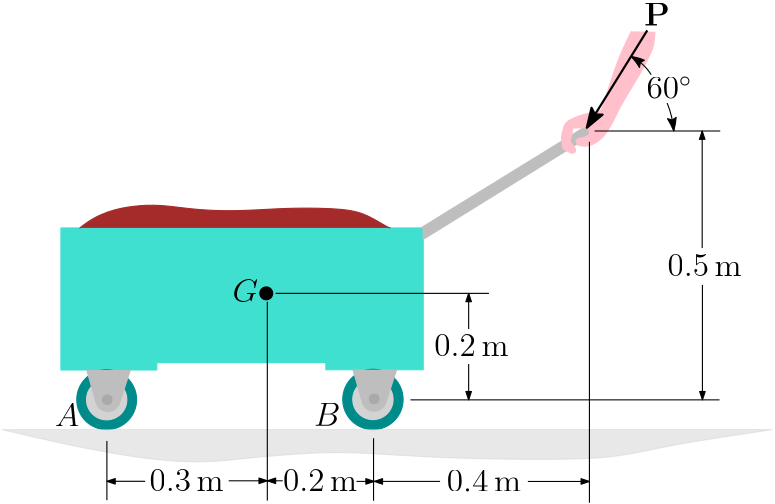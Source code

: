 <?xml version="1.0"?>
<!DOCTYPE ipe SYSTEM "ipe.dtd">
<ipe version="70212" creator="Ipe 7.2.12">
<info created="D:20200709193248" modified="D:20200709200316"/>
<bitmap id="1" width="1920" height="1080" BitsPerComponent="8" ColorSpace="DeviceRGB" Filter="FlateDecode" length="105586" encoding="base64">
eNrsnQdAFNfahmNBQE25iSYx+WOMGhOjSUzEDkgRsKBIEVGKoCgKWLCX2LtRsRdUmgUV1Giw
Ruy9gtKLICpix07nP7sDw8zszGyl+n73yd7ZmbMzZ87sLrvPfn7no4+UCF3d+s1/bGNgZN3N
YiAAQIMYd7P/pXXHTz9rKPIC/OyzL7oa9/IaPWvi1GUAAA3iM2FRT0uHb//vh48QCAQCgUAg
EAgEAoFAVFD80Kw1JCEAZc1vbQxq1aot+wLsrG8GSQhAWdPXZpCWVh38xUcgEAgEAoFAIBAI
BKI8o2atWm3aGkEMAlA+dNK31NWtT78AtbTq2PUfCjEIQPng7jHps8++wJ9+BAKBQCAQCAQC
gUAgyi1+aqkHJQhAedKhUw/6BWhmYQMlCEB54jpknAb/hmrr6H7XuBmhi4E5ofWvemT5y6++
wacLBAKBQCAQCAQCgUAgSPzv8y8hAwEof5o2/5W8AL9r3AwyEIDyp4uBhZp/PT/99PO27QwG
DRkrdIhRY+f1sHRo3qI1PmkgEAgEAoFAIBAIBOKDjVq1tTDbIAAVxf+++Mpz1EyYQAAqhGbN
W6psnntYOih+IA/Paa1/1cNHDgQCgUAgEAgEAoFAfIDxzbfN4AABqCi6GFrCAQJQUdjYDVbh
72YXA3PVDufgOAJFORAIBAKBQCAQCAQC8aEFKj8DUIGYmjvAAQJQUfhMWKjUX0xtHV1rW1d1
jjhq7LwfUY4DgUAgEAgEAoFAIBAfUui17wYHCEAFAgcIQAWiW7eegn8uP/30c5FSz0rR+rd2
+PiBQCAQCAQCgUAgEIgPJIy72UMAAlCBeI+ZCwcIQEXxdaPvFPlbqa2jqyn5DAWNQCAQCAQC
gUAgEIgPKmD/AKhYPEfOggMEoKL4rnEzRf5WKjXboIKFOFALGoFAIBAIBAKBQCAQ8M9yMFdp
EwAA/hmAquOf9doZlsWhPTyn4UMIAoFAIBAIBAKBQCDgnwUmTRtALVj0cOxr52o/0L2/owSy
YG3nZt7TkdMMAKAx/zxl6aQpf1OQZV5YDeAYAVDDP2vr6I4aO6+Mjt7FwAKfQxAIBAKBQCAQ
CASiykWRvKgk/czKymrTpo3QVrLpxYsXgYGBldA/F1vl7gNt+7u5DPbw8PIZPnKsh7cPWXAf
PmqIhzdZadN/MGkABQ2Ahv2zCj4ZChoANfxzFwMLxfe2fFXQ3v3/zZizRvEqHNo6uvjkhkAg
EAgEAoFAIBBVzj+rvLU8IzAw8MWLF7wKutzkswr+mfLJ5j0cB7oM8/DyGTzMa4Czu63D4D42
rgTHQcNc3T1dBnsM8xw9cNAw0gwKGgDN5j/P9Jnrbz/koInlqY5Gt37+Lb7pz3HNW8Y1k9K8
JblLVpJNpAFpRhpDMAKgjn9WKvk5K+tldnb2jl0HFX+IXjtDfHJDIBAIBAKBQCAQiCpknuVm
Plce/yykoMtTPivrn4vlc/eBA53ch3mOdnIdZmUziN5q0dPR2c1j0JARLoM9nN2GuY8YNdB5
qLnChTjCk7OfXg1grzyelJ2ddFC6vCbyaXZxg1VXn2c/jVzFs5OAq09ldyIO4xCqIzluafD3
TVUOpjJ2yD6Q4OEkzbgnxRjAckVy3NRwdjeyNTDmH6h/XuIxObPB1+RdTEFIY/IQRfd/IeP9
+6yYA6Vr/onLen/vBqPNjfT3JfEi6R9q5YGkF+/fp1+Qu+fSkNO44jh/7z37fOnOZ5wXeIhk
iOihqJAOM+JFXETl970+E+ZXIf/8Y4vWSu2Nelc+fPSM4g8ZNGQsPr8hEAgEAoFAIBAIRBXy
z3K3Vir/LKugy1k+q+afbezdPLx9nFw9evR2Kl7ZfaC1navjoKGDhgx3GexB4ezmMcxzjE1/
N834ZwaVyz/LeN3wZIZuVQtJ30SFNp9nFlsvhmRUk4+XsX/WiO2vFMTGJhL62rozV5K71Pqy
889Xf2tH3sLyatUuqFmzoEYJNWtJqFGTRc2apBlpTB6i2M5vpDPls9QqS4LpYy9k0OqYpWov
ZIg4WKkjZfjbA0npKmlSGRleBvCpZn4pXWn8M8M5S34dqOQK2mfCfFd3TzV3smCJ34uslxcv
R3LW+64KJutPnr6sQf/c09KhrP0zASU4EAgEAoFAIBAIBAL+uXwUdPnL54+Ur79h3tPRZfDw
IcNH9inOfJaI5T7WLsM8R1PaedCQ4RSkGXVLT0dYHf1z2QnVknNh5T+LpEZXFf/8/Oqa6uCf
r16NzM7OZipoSj6TlWRTWfnnKUvvNfqOcsvkjazwoxqsbGfpSgpqE+Wo737TWKES0BcyGJZV
YjLTL4gqX5aqjYh5wZ/VrEE9Wx7+ueTERddUWv9cPkOkrnwmfxfU3M/MOWuoMhdMBU3JZxXc
r7h/9vCcVg7+ufVv7fARDoFAIBAIBAKBQMDrKhLwz2oq6PKXzyr45752rh5ePgOch5qaS7Ka
Tc0dyEo7hyHDPMe4DR3hNtSTVtDObh4ubsOGeHhb27lqwj+XLhf754OpJRUoaL1Z7GzJroqD
LVRL1wtl5JZUh8hmpDRThwsntzL1K4RNeIkfltmbdGVqeOmB5PlYVSQz7ybmmTLqeEh2zirr
UdxV3s5z91b6QFYb5tkdLPHPjLHNztZUiniFIbHNcUm0gqblM1nJSYrWoH+eNn7Bw4aNJGK5
Rs1S+VyjRtHChUWtWpXeLVHQpBlZIA8hD1TEZMpaVjn+meFdBVqKy1uJtS4JVtYxo6wEtZ7Z
ssS40hna79mZ2OQhpZtYu5V0Ul6pCm62M1OzM6qI0CfF8c/MghiME2f0nzNo6pXOEPPPjPFh
7Zx33PYnZjx/kfnoSfq9jKTYq0HFjUP/OXX96J4Q/31nDoSfCN1zNHiTv2T94uCVa7cunEd3
w1cp+cz0z2PGz1VNR/uuCmYqaFo+X7x0U7P1N5Tdm2r+uYuBBT5qIhAIBAKBQCAQCERV8eRV
1D+3adOGcvi80xFWKv9sP9B9+MixtvZuzJWWVi62/Qfb9HNzcHIfNMTT2c1DyjCXwR5DPEaS
h2jePzPcsvQu5TOLdSjLspY0k8hn5kOKpS6nxDRtg7mH402r5uvzQJ5CHMw9U16XVsqSu6IK
Wsg/c+oqK+OfmUMRfrV455z8Z/7Oc2uDsIareCiknpktuqth/jNTQSckJMcnJKsmn5XzzxMW
FvtnRqqzhMePi16+LBo1qqh2beZ6qpnEP09YqFzxDfn+WSbhmbcEh0R1ClZOZhbiYFpf5jLT
7nI6809cRkmHGZabUsTFD5FaX+ZuS3soXKqCXYKjtDPM9ZLzKh4uRg9Zh2OWxWadXVxxHxTt
j+L+mdEr1jJzfFjFuiNi4opP7c2bFzf3Fu8z/FpabNQl/xL/HHHy4p4g6aaNB7aH7F+7lCz7
/b1m29Ila4uP+9cKce3sPtyHQMtnSjgPHznJ22emyv6ZqaCjbsWrLJ/F/bO2jq74Y2fMWbNu
404mlH++eCmSs158PyZmVvgIh0AgEAgEAoFAIBDwz2Uqn6nMZ97pCCubf+7vOMTD28fKZpCZ
9K4Ze2uvPs7uw0cO8SB4E5wGDSXLDo5DFPTPvCHgn5nqld7EEs6lycY8tpYWoSwry5TJtI+V
OZwKZS4YLbnCWV7NEAH/LKq+5ftn2ccK198Q3Bt3uKT9ZMrtalx/g1bQCYkp1BM1ISFZBfms
on+uwfbP8fHF/wrl5s2i9u3pLGgl/TOPKJb1zyX5vTKymlc1i9aF5m/J3U+pGBdJxi7VsJwp
FFm7ZfdZsG/MnG366FzfTh+x1D/L1I6mO8zJUp6oXH8Unn+QnYbNmxfN0xPpqT2NPs5Yc+pi
XNyRoBL/HP5Pyfqgjdv+3bhKsjx3+dZlvpumS9dPnr5SpIeUYeZA1rsP9/EcNVUd/0wp6Fev
Xpco35uq7UTEP5NNYmWoF/tlKxziVakdHD3xEQ6BQCAQCAQCgUAg4J/LWj5Td8tfQSvvn93d
h49ydhvm5DrMmeDmQRYcnIZaWrlQ8wz2sXV1cHIf4DTUxs7NynbQMM8x5CFlUn+DR5DKuFxa
fjKqSbDNNttdc0J6FDXKTbP2yfDPLJstnkQt4J/FRa68+hvFo8Hqhox/5uu8SOHr4n4KX4Jq
6p+pzOcq758FEpXF859ZvlTIP4vkP7MrWjAsLjco8SsswxklJjhHpO/K9kQ4N5uV81x8jhIp
zQ1pG9o/8xSCph9efFJ8HRPvD7NWBp+dLvXJnMTmFzK9lTyctxyKZGXaOeaaAxFRyaf3ldbf
YPrnLRs2S5YX+C9dETBnNlm5csqMivTPL1++Iq8+cn6y0xHCPyMQCAQCgUAgEAgEAv6Zd8LB
clbQKtTfGOIx0sVNUuTZ1X0EgSwMHuZNFiytnOlmpuaSeQlt7QePGDnOfkAl8c+8Ocws/8zr
gUWKPHNzfbn1MegdcvKf1fbPIpMSKlT/WaCMCX0uQp1XzD+z1ldf/0zXfE5ISKayoJnTEVbB
+htK+WeZlGBBfcpT1oNhjxmllQWyiAU6IxXCjNoa8v0zx9+K1AYpeRQjW1iwkDXLP3PGSrZE
9ntZs61YrRJF6m+Unrvk0vBV8+CtsiJZeXu/kv556vqFvoHz5i2bOGP11Aryz3TN58ioONnp
CMux/kYIEzoZm7Me9TcQCAQCgUAgEAgE4gPxz5VknkQR+Vz+ClpZV2Zt5zrEw9tlsKTCM7ml
IMvuw0f1GziEMs9S+TzAzGLgAGd3Dy+fvmU0/yBPMrCMQ6Y9LX8RY8GqyIpOMii4W046sYh/
llfEg081y1HWChpjthBmdliw8+I2W/oQ7jCyzrf6+GfOhIOc6Qir4PyDytZ/lvHPAuUjuNP5
CR1RpFAGb2fYh5Pvn5Wrd0HZZmYPhYyuQvU3eM5ac/U3GL0q7aTAsPOehZz6GwL+edmsJQEL
Fq2dOnvt1OmKzz84QoPzDzJrPnOmI8T8gwgEAoFAIBAIBAKBqCj/XKl6m5WVxSufy1lBK6vd
zHs6ugyWCARyS8lniU9wHzHMa4yDkzsz+bmPDdkykjQjDymL+QfpxgzhSZWM4JlDsLhZqcgN
uJrMO/8gw6keTBXQ3TKemW1ii2fuY3hXVhuq9gXPTIiK+2dek6y4f6bPneXPWT0R6Dxn3sZS
scydYJF1Caqlf756LYoz4SCtoMmmMvLPE6csvdfou4IaNanE5lIFTcFIiqY2kWak8d1vGpMH
KmIyZfN7OQb1/L1Sv8opNyFsqqWJyuxKHdJpB5kulNWGPTFfRMw9xvyD9Hqmv5VWt5Djn/nm
++PNZ2blKjO7za4sTc9+KDr/YEnt6Hs83VaqP4r5Z0YnWeU4JOsZ8zMypLrQ/IOXqH2K+eeJ
UzfOW+I3a+7aKX8p2ltaQdNrxk9eMmb8XGXPeuacNbITDtIKWln3K+6fPbymlYN/bv1bO3yE
QyAQCAQCgUAgEIiq4p/Fo1L1VkQ+0w1WrFhRqfwzJZZt+rsN8xzj7CZJe3Z1HzFw0DBLq0GW
fV16WDp3sxhAtezR28nJ1cPD28fG3o1+oGbzn8Op8hHZbKssyX8+ThcuZu+Qt6Ax2+Uyy0SX
7Fa+IpaK69LHMcV48Zrj3Pzn0gPxVgUR9c/cuRTl1J0u0d3sTO/iYNpgyhUX95+38xz/nHSw
+CHZsrU46LOrpvU3YuOSmPKZqaAJZeWfpy67+ls78kaWV6s25ZaLqVlLQo2aLGrWJM1IY/KQ
iQrOACgjkDlWudjK8pQj5k7PJzZNHu2HS4sbZ5xnZf+yyhczdltchLl04r+SOszy859luiFH
9kr7xkkVZp1+ybCwPTyz56WymnFcVs6zEv1R0D8z63LL1taWqbld+thz958/f5H56En6vYyk
a6dK9ibun5fNWuQ3a+7qycp0mFLQKhd8Li68vMQvK+ul7ISDlIIWr7SsrH/uaelQDv5ZW0cX
H+EQCAQCgUAgEAgEAlFdQwX/bG4xcKDzUPcRo5zdPNyGeg5w4VYbsLIZ5OQ6bJjn6IFO7ubd
Byronz8UBCtRVy3k5mCDMvHPSzwmZzb4mpX2LAppTB6i2M75S3Ao6q6Vrx0BPkx8JsyvVP0R
988/tmhd1v7Zdcg4fBRBIBAIBAKBQCAQCAT8M1dB93AcOEhimKXFn4fZ9R9sZT3IymaQbX+3
Ac7ug4d5eXj5DHQZRppBPsM/Aw36Z0nxAZ+5/vZDDppYnupodOvn3+Kb/hzXvGVcMynNW5K7
ZCXZRBqQZqSxchpZBQXNKfUAQJVC3D+TGD12nuJ7o2qA7Nh1UPGH6LUzxEcRBAKBQCAQCAQC
gUDAP8sq6G7dB9r0H+wy2MN9+Mjh3mM9vH0Iw0eO9fDyIStt+7t1Q+Yz/DPQuH9WoJKzBh4C
APxzSXQxsFB8b8tXBe3bf3zGnDUKth89dh6KbyAQCAQCgUAgEAgEAv5ZUEFLpyO0tnO1H+je
31ECWehr52rRw5HTDACgqfzniVOWTpryN4XELfPBagDHCIAa/llbR1epFGil6GJggc8hCAQC
gUAgEAgEAoGAfxbEXKVNAAB1/DMAoBz9M4nWCk7iqSQeXtPwIQSBQCAQCAQCgUAgEPDPAAD4
ZwA+ZP9Moqelg2aPO3rsvC+/+gYfQhAIBAKBQCAQCAQCAf8MAChThnvPgAMEoKJo8kMLRf5W
auvoug4Zp8Hjtv6tHT6BIBAIBAKBQCAQCASi2sfHH/8P9g+AisXVfRIcIAAVxR9/dlbwL6YG
FTTkMwKBQCAQCAQCgUAgPpD45tumsH8AVCz2A0fCAQJQUZhZ2Cr+R1NbR9fazk3Nshs/tmiN
jx8IBAKBQCAQCAQCgfhA4qef28L+AVCx9O47BA4QgIpigJOnsn86uxhYjB47T4VjOTh6ouYz
AoFAIBAIBAKBQCA+nNDSqtPVxBb2D4AKx2v0HGhAACqKz7/4Utk/oJ9++rlSMxJ6eE1DzQ0E
AoFAIBAIBAKBQHxo0erXTvB+AFQGevVxhQMEoKIY6Oyt2p/RTz/9XK+doYOjp4h27mnpgIIb
CAQCgUAgEAgEAoH4AOPzz7+C9AOg8uA4aCw0IAAVxc8tf1fnT6q2ju53jZsRuhhYEFr/1o4s
o9QGAoFAIBAIBAKBQCA+2NCt+7F+174wfgBUKjy8ZkIDAlBRNG32Mz4eIBAIBAKBQCAQCAQC
oX40/v4n4272cH0AVEIcnEaNm7wEJhCACsG8u62WVh18TkAgEAgEAoFAIBAIBEK10NGtp9fe
DIoPgMpMz95unqNmwwQCUCEMGzH12/9rgg8MCAQCgUAgEAgEAoFAKB4QegAAAAAAAAAAAAAA
AAAAAAAAAAAAAAAAAAAAAAAAAAAAAAAAAAAAAAAAAAAAAAAAAAAAAAAAAAAAAAAAAAAAAAAA
AAAAAADVjK4mtl0MLDt0smjf0axdB1O99iYAAAAAAAAAAACoJJCv6uQLO/naTr68k6/w8BgA
AACqBCZm/Tvr94JwBgAAAAAAAAAAqpaOJl/nTczsYTYAAABUTozN7MmfKvzJBgAAAAAAAAAA
qi6dDSxhoQEAAFRC+dyug1mZ/gVsi48BAAAAAAAAAABAeeRCmxlDQQMAAKg88tnUvl2HbvgD
DQAAAAAAAAAAVBcF3Y182YfxAKDyYGo+gDHtWt+uxpZG3XrbOQ1b478j6+XrlDt3L166vnHT
du/R0+lmZt0dMW6gGmBkaqfXHtWeAQAAAAAAAACAaoap+grarLujRU9n8x5O5pJb6UIJFhQ9
JbclK50ljXtKt/Z0rqLqzKy7E+m5spBTVuug5gMszBzMzRwslIFqb8awmqCSy2dya2Js2fHP
Nn+0at6uTcsu7f/UNzA06mkbsi+8qCTevXt/42b01L8WQ0GD6vLkd2jf0Qx/lAEAAAAAAAAA
gOoH+cpvCjkJQIUjfRn27Nl/+IBe0wZ1mWTfZkTPFqOtWs8drL/Uu/e4wda9rQdeuxldUFD4
/n02LaLPX7g22H08FDSo6r+8dOjcHX+OAQAAAAAAAACA6krHzj1UU9CU8hozflZQcNj6LTuC
tob5BexZuTZs+fLg1av9A4KCgwI3BPqvCQr2CwzyD9y0zX/z7oCAsKCgsMCg3f4BwUHBoWPH
T69y6szFbezs+atmzV05e94qJnPmrZ5dgnSZtZW0n79w7eChE1Q2k6O7mm7r3Dqk4y8hnVqF
dGwlWejQamf7lhLa/RKi1zqkHRu9Yra1+9VLvxuVQa1iUdZu9kam/WhMzfqbsNeQBiZm/cl6
zkqINaWwtBzg42a92LvnypHGfmPNAsaZ75nT599F/Q4vdT2xdvRfI5ynz1ual08iLy9P+l9+
flFR0dOnz8eOnwMFDaouBkZ98YcYAAAAAAAAAACo/Nj3d1P5seTrvwrSwLynpKDEtt17ioqK
CqTZmJkviq5cf3Tm1O2U5JSioldkRVFRelHR86Kid0XckKiznbt2kj1Y9HSqEpKE8nszZi8P
3rE3Lik9JiEtLjE9NvEudRubIIWxULo14W5MfNrhY2cX/b2eKt+h3DibOZDb3R1avm5ZY3Oj
Gvu/qbGvEeGjPV/X2PMVuf1ob6Na/zTSCvuyVmjDmmENa4ZK2S1dXt+g5pPva2//sxW9H+Xl
c3/9rn2ZUHrZwMja0Mha39CK3Boa2xibSow0pyV5rMavgseIKYv/Xm9l417dym70cBgx2Hmq
R++5HiZrR5v4+ZgET7EIm2vzz2KHg38P+m+l1+E1E7yHD7984xZ54eTm5ubn5xcWFubk5JK7
b96+Gzdh7oepLh1dRpGnRIUc2tbeo4/1kHI+2bHj51CQZdkGZfq64D2iRipvtOuAss8AAAAA
AAAAAIAcPIaPWblqnZ+fP2HxEl91VLBqmFlYR0Sc0DfsodrD23XoZmqutJw06yHxsZsCt+fl
5t9MiN0UtGfaXysG9vd0H+T1z+6Q55lROTkpObkJublxObl3c7Nf5rx+n/MmOzc7Lyf33cs3
6bm5uQGBwRIv2sOxivhnye1fM5dFx6Wdu3jz/KXIC5ejLl6OunLt9v5DJwN37t8aGh68O5zc
BoTs3xseceV6NGlAce7CjcSUB/MWrpXsSsnzpbxxSMdf1nxV89PPGnz28Wf1P/6sXv1PJdQj
fEKoW+8T3bof6+rW19Wtp0PQqautU7euti5ZXv55rZC2qvtnyiobGFlLhbONcbd+viv8Vqzc
ZGnlQjYZGtuQ2wGOnpv9dyxbvtFQ2oyCMtWavQTr1gdTv14kJ6dVDwVNyWe7AV4D3EeO8hg0
cUiPaYO6zB2kt2xYu00+XXdN7/3P3P4HFw88uszt3KbJa+eNv3Q1srCwMDc3L7+gOPLy8iQ/
/Tx64jRoTFnYzjKyjpr6MeL16zfk9Cvk6GvWBfmu3Gxr71EOxxo3YW5kVAznNzzyKmD+7nD0
2Omy+xliydIN5IjkVuN77mLQ+8P98PDv3aKi19eWUXePpBYVvbq2Bh+oKoBlN1+VXoiywtN3
707/Rdblf3Ze63bu2ktY7sVabz17685d6zw1eazxy2WOAsoMyWhvme2MoQBy3nZ8xwttlbwJ
qPimhKcfqDrvjTaLtkj/COIZCwCoBvSxGhAaujci4gQhLGxvePghatnPz19lG6wCU6bOIgcl
tyrvoYtBb6Xzn6UT6m0K3pZb9D5ge6C1dX8TA/PObToOdxoUc/lUYXZafn5afl5c/qtruVm3
CnKfFua9yX//pjA/Lzcn60FGJPneHRS8ld5PVcl/nj5z2e3YlAuXoy5fvX3+cuTe8IiwA/9t
2bFvzZadqzbtWBewa9XmHas3h2zevo+s3/Pv8XOXbl6+dvv8pZsJyffnL1qrQp0E2j9v/fqj
Tz/+7NePP/6p3sc/1iXUb65b/5f6H9sbGw3o1q3Vp5811db9UUe3ubZuszo6Tepot9DS1tXW
DWhQM6Rta/X9s6GRdVcTuyNHT0bdiv03/L+7d+8vWbrO0Ng2MGj3vXsPyJqUlLSQnf9QqdGU
f1Z/dksOUVGxtHwrO9VGjhIZFSPCnr2HaP/JXK9aIm73Xs5nz1+ZtsB38CBnZxtje7PWNgbf
uZs3mePw03qPDr5D9GY4t18wzCJ47tCtS6fcuhVTWFiYJ/HP+YUFheS2oKAgN1eSBR0ZGWPR
01mD8plSu+S2cipoWj4fPXa6QjowcfKC8lHQ5ASp53xm5pM9+w4Hb91DbskytfLI0dN0mzJ6
UVDymQqNK+h2Hbqp9jerq7Gl74p1x4+f3OgXSJbhn6sEByQneXNptfLPinoYjfln6VdpRTWv
RD5vnWXD04fK7J/pfkoWdtEwelviE7iUjrCkMyXrS0dA9uGca8c+Io+3l+I8y19mn2Uo9iEA
y3lsy/8sxJ5RpS959stZ4GXOemJURv9c+urjngtPb1mvdJlLz9zKe5olv76JvpyVPnHBX/S4
g6nou5DgNSL9Z26SOR3Ow0vfvniGkdMB0b4xt7JOSui6V6q3I3ZnlPqLCQAAlV4+R0ScCA8/
NMZnMm2bzSysV61aT9YHb91Rbgo6LEziwEND96q8h3Yduintn6V1JNZs2vLobfrfvvNN9TsZ
/P6bYeuWE1wdbp86kHgj/PJp/5jrO+Ou7Lh6fHNm9Kn8pykF7x7lvXp4N/bCkUMBj57dWr9x
gwr1KGQzSCnkttGMf561PDou9eIVSdrz2Ys3/ILD1gfuJmwLO5icmv76zdu09Ae79x9dHxhK
Vm4MCj1z/vqV69HnLkUmpjxYsGidNG9cufO1kHrjnR1aBn9do379z1rW+7h53Y+b6db/sW79
b3Tr9zMy2rB4wd7ggKE2dp/r1CUrf5DIZ53vtbSba2nXqaPj36BmiJ66/llaZMO2d99B8QnJ
vfo4k8H0GDEpMiomKenOufNXHBxHkJZOLiNvRkabmtkbGtkYlFTqqIr+uUheZGY+oVoGb93D
XK+ampu3YBV57Nwlq6fMnufiYOHcs5VL9+bOJo3H92223qvdzP4tRvduPsfDZNWEfv5Lpycl
p0j8c15eSfpzAblLbqla0PMWrNZgwm05DHXVlc/lpqApsfzmzVvZqzBj1jLKQj/MfFx2V4qW
z7Tx1qCCNjK1U1k+37oVfenyVd8V68gtWa6SCrqi/bPEBqcegX9Wyz9LhIBCQqxC/DPnoFXE
P9P7Gb+81KI4z/LfK9ph5tFZPZE6GYZgkQ5giZ2QahaGqxH3dQxrJGQLJf0sFw/zAfrnsh5b
DSbwi+xK5izkPKMYYrM6+GfGyHDePMldTmdY1lTmHYD1Tsh9IZcYVNY7Bjlf9a4v49pxjK7k
LufdSf67kHDnGTJZ/ttR8W4ZV5PzHJPcZZ+4aN9YF1c67Ozf9VT2z/LfXcvgvbF6/GgFAAC0
9Q0PP9THaoDspjE+kyMiTixe4ls+1T+o7Gty6+I6QuX9GJnaqeCf1232f5nzaO/ewLnjPIZa
du375w9evTsFLfbxXz566WyX8NAFJw+tCljufXn30rep54ry0t88uHkmbM3q5eNik06u3bC2
6uU/z1p+O/YO5Z/PXbq5Zce+jcFhfsFhDx89efv23ZWb0c+eZ8XEJ68L2OW3dc/mbXvPXrhx
5Xr0+UuRCcn31fHPIe1bBX1Vo179T3+q+3FT3fo/6NZrUe/jz3Tr/zVmzBCr3kumTt7ou0Jb
py5Z+X0dne/qaH+vpf1jHRI6mxvW3NmuFb0fFf2zsU1XE1t7B4/jEWdNzfsbGtuamDkEbQ3N
y8tfvdafNOtqYtfbatCNm7etrN1IY4JG/DMz8VIkNFuOw9Fl1LgJc0WgW1L+map7oFqScB8b
9/j45Pfv36/eFLB87Xp3xz69DX5yMm7qYvLtJOvWOyf0WOjWdlzPphPs/9wyxf7A9nX3H9wn
R8zLyy1gR15eXmFhIdmVBgfhzZu3lPmsbPnPlUQ+l4OCpp7/mZlPhJ7eZD11mcrIP9MvQMo5
0wVwNKWgVS6+MW/+0tu3Y+i7ZJmsgX+u/P65+tXfUPwLdYXU3xA5aOX1z0JKX1S8s890vKeX
oI7gjolsirjgBRXPGBTKM4R/1hBlPrbl4p9ZZ6HAM4rpEhXyz5W7/gZLMjO9KN+I2Yz3tBF8
B+CeGmsQpNZU46qTLZlJB5iSVmY05L0LCXaeenOWlxrNPU22ZGaMM29itkjfuO1lVLnKbzvw
zwAAoL71HeMzmV6zaVMAswIGuatOTWbFoQ5k39+Nqvuh8n70DfuoUH9jy9btRUU5CdFnIo9u
3Tx50CSrPxe5GoXMG7LXb/LugOm3r+2KvrE72NfzhN/4rKTwwqI7L9JPHt40Ze3f3o+e3t4i
rf+scv4zldKs37XvV183/qGZJMXXxMzB1JxiQMndAR069fjf/xq2/q0z/RB1/LO0/nPqhcuR
Fy9Hnb5wffP2f9YF7Nq570hRUdGBo6d8N2wNP3Z6x95DkuTn4LDN2/acOnft4pVbZy/cTEx5
MF9a/1nF/Of2LQO//KhevU9/1q3fVLce4ce69b/SredoYjZ9pNe/oTvnjp9QX1v3R6l/bqyl
3ViS/6wx/9zVxJZgYtbv6rVIR2dvh4GeG/y2Zmfn+G3elp9fsGTpuoFO3sM9J507f6WriZ0G
/TMz4Vk8KiRHl/LP5FblPUyauignJ3f5wr+9vMdMnzbGx73XKPu24+1+Hd2nxYKBHcNn9tsw
suuywR03eJvsX+R2KnjBtT3bs1+/phKeCwsLqVvpgiQVmuxKs/WfyahWtjrblUo+l7WCplKO
Req60KU5yuJVQKf3M20zbaTXrg9S/xAdu3RX7a+V36bA/fsP0nd3hIQS4J/hn8vbPysjxOCf
1c5xFdm/+KG5loblQGRyLAXtCt1S+LqXl2D5EP1z2Y9tefhn1lko8Ixi/RxT9f2z5Ijsf9RA
jZJiF5d5UNkRLt1aVsqRnaFN+2fFhpH5ziPWeeZoyBkW7m8ZjOcA3VWF/khx3yHZV5bbc/hn
AACoEKgiG0y9zPHPlKAmtxo/tH1/N/v+ri6uwydPmUUgRyGdobtErSRbSRuC4rvt2KWHcv65
p8SjBmzdUViYfS/pfNbtfyNWeu+ZansreErmuc1ZKcdfZ17Oz0vNenLl5K65ZzZ4P7u2pfDd
hae3dxxeN3L3lhkFhc+Ct+5WJ/+ZmjPxh6attLV1/mhrzGunaUGtq1vP0NhWU/nP1yNjkpLT
bsUk+of8s9Z/V+iBYwUFBf8cPpl0525RYeHd+w+37Ni3ISh087a9UbcTklLuXr8ZG598T636
G+1aBkn88yc/1q3XQrdeU516zXXqNdOp2+zjT9ctWXL94gWrjp2+1NZtqlP3uzoS+fy9Vp3m
tSX+eYva9TcMJP7ZzsDIeubspc+evYiOiU9NTc/Pzz995tKhwxHnz1/Nzy9ITbuXkJDyMPPx
3PkrpMnSdvqGVurXf672/jlk936yh9mTJo0ZPnySl9N0d4u5gw3muvw5ze731UPNjs1z/nem
1d4plv/Osj/t63UlcPo53xkvHz4sLCoqIINeWFp/g56IsBrMyVi15HPZKegZs5aRMz1/4ZqC
8lmzrwJ657KpzrSCpkpPq0OHTuYq/AUcPMR7+47Qi5euuA32oqDvKr83ifVN/VdqYqmgqkNI
zHBxkK0y0pgOWWl5JJWxWcYnM7fePSDqn5deey28HxOBZkeuveIoZYEjss5Cuom3Pc8R18gc
glVVQ9IfyTJjP4zGMvU3pHuTack8KeYgF+9coouZV4exE+bOS6zyAcYpca+mQi3ZTxLG6bC1
Q7FSYKauMb+nM1QwT24eVxQzS4P6L/JkfoOWyUZjH7RENXAqJNPllIXrbzBLH4unbgq0FO6M
AuMjX+kLb5JnGFgDzpf/TD9WsQoPgj1haaXipwfjQkg3UWUEZAursjeJ/Hv84l3JF0HFtqe4
Zix9jsycW+agsY7O2jOr6qzQv9MXGGo5HeCWaRUYGUFlx9dhofX0C5bRQLZwLnfw+YdLpV0J
e2kFf9FQuf6GwNjynIXM60jkxc47xRvnENznAG/+M0/xCnlekWco6OeeIq9i9mtNtsO8p8Of
/8wWv4q8C4l1Xglhy34r489/ZiRpK9Y3vn9mwjiQgvU3WK/BktLlPMX8WZne4i8B0fcHgfdG
VjdgoQEAVZ1NmwK2bguhl/38/MPDD4WG7iULs+cspCyxmnMCCiVdy0KV3SC3vFsVdOAdOpmr
4J8Dg3cUFr1NvXX05fUdF9e431zpkhe5ufD1ucK8xKK8O4VFGTlv4+JObYxY5ZIeNq4ocv3D
g7MOrRpy8sCqoqJ3QcG7JH61p+r5z4TvGrdo2PBbctfY1P7Hn/74/oeWzZr/1rjJz5/9r2Gz
H39r215S1/qPtsb1P/60i6GVJvyzb1R0cvKddPI19H12Tsi+w6v9d4YeOJabm3fi7OX8/Pyo
mERy+++x06u3hGzdHf727XvJF9a792MS7y5YrI5/bhXcsGbdep801y02z0106rb4+BNtnbpr
Fv99Ijz8p7r1vquj84OObpM6Ok206nxfu07z2lpadbQ3N6gRotdKHf9saGzrMWJiyp27ESfO
Xbp8/eixU+fOX/EP2GnWfYCn9xQjU7u9+w79d/zMqdMXjkecPX3mEmnp7jG+q4ltFc1/Vnz+
QfX9863bcYWFhUF+fl5DB/01etDcYebLhxnM799qmnWrxQP19k7seXhGn6NTex6b1e/c8uHn
N4y/tnVl7tt3+YzKG4UlIRHShYXVWD4zp0QMCg6Ti2rTQcpia+/hPWq6XHxXbqYUdB/rIRr8
dUOo0gU5O9KAg6YqpdDyed36YPG6HGoqaBUmH5w3f+lj4VC+CkexJi2WjVKx+erVa5ZNZfhP
qYFk61CmqJRK3VJXTGlSWldSO6e3Fhtgfv8sPVCJ/uU8kCN+Sy1xiYZV9Igy+c/s9uydK+Of
iwQ7z/bP0sFn3i3e7ZFUhkZmdqN45yVbqcvx6hV9CaQ7ZJ0+c6vM9WL7Z+GW0kvz6rXMAzkq
Sfqd139r6Xdw6TduvrIP8vyz9IEsjcn87ixbOJRzFLYhUaz+M7vIJ7sDHEu2xZ/bN8U6I2d8
5PkWEd0qz8RyjIpM/WchbSLoKwRsIScNsvjClayhiqxu8Rco+krZFY72ZMsl2dkV5ftnMuDc
ZG/eC8R+TtosWs5qw60MIPyP8WVVP08HeA7EespxTlawJoDQfrhOu6QZ70uJc/VZT3vB4VJ+
V+L5xkL+mbNeNf9MLgHnmcOqzLB1C+d9QKG3BfalF7583OcA88VY7EhlqxOLVOYpOU2+Kj1M
USlnh17ruK96zpOWf8QYZ13iohUTvDInLtR5xf2zzGly/sQUW19F8tuZu+J7KjKet4r4Z+5z
Q7BkCmnJ+fPE95Yr/hyW+96I/GcAQHXyz+Hhh6jlKVNnEcLC9lIp0JTvLQv/TO2WHJea35As
m1lYcxqQNWT91m0h1NyIZFnBPSs7BSGVt+wftK2o6GVq5KE31wKvrnGKWdmvMNqvMP9qYWFK
Yc6dvNz0wvx7z+L/PbPGJWbjgOyjk+7v9jrvPyI1cm9hYUFg0Hb18p8lGc6Nvmny5Vf/R5ZN
zPq3+aNrq9adfv29y+9/GP78S7s/2hp36tKLbGrzp5GOjm5ngz7qlOCg/POM2csjbyelpN6j
8k6PnDy/ctP2sH//y88vOHLi/KPHT8ltTk7Oof/OrPDbHv7fGapCQurdBzEJdxcuWq+6f9b7
JbBhjbp1P/5Zap6b6tT9QVu3mW79r3Tqblm5PObGza4tfv6ijk7jOjqNtLS/06rTRKvOj7W1
tLS0N6uX/2xi5uDiOur+/Yz5C1Yad7N3cBzx8uXrqFuxVtZul6/cJGd34uT53laDUlPTH2Y+
7mnpZGxqv2jJmrS0ewMcPU1UOiKTPfsOK6igNeiflZ1/UB3//PDhI/L0SExInDDex2fEwGlu
RvMHtfnLqrl7h8+9O3/sa/e9n1OrgxPND0/tHrFw4Nm1Y9IuR1D1nyXPq4LS+hvSihwFGsx/
trJxT05O03htbY2Ug1Aw1LkuTLxHTV+zLkhxSHsNnm/5J/Yzi66LHF3NaTcpVPgL6LtinYh/
JltV8c+cBF1WVjNDC/NVaWAIVYmY5VpiRoazbLELttzmHIilSaUtZVQwT39YpyPviNwGMsnJ
vCVBFPHPrF4xtwotK1gcg7tzjuHnDBSft+c/qJyW3CeJQJlinjmkmN98FfbPPMl7rC/m4hNX
yZZIVcQ/y3gt/sIdXMnGkxon3Bk54yMiAEWr48qdApJvbi9GKp2wO6JcnAJWUCB3Wnp23BnH
mD3hPj34OikorPiuBV++tEyKO+uyshIFFczLFU2GlPHPsinWPD6NtygKsz8886kJ7Yc7Jozn
NveKyJQNXy4o9HgrPCixKznZ9Yr9oiGTRLqXL3dUxj/zPXOovsmehXiOscClF7t8PB0oPQvJ
evocS1NYeY0r5wkvpHBL/sWBUnVUmOMsPmLcd6SSbpTm8fL7Xva7kEjnFfbPfL9llCZ1s17U
ct5FZX8I4/PPxR1WwD+rXJ5I4IFyroi890b4ZwBAtWHxEt+IiBNM/cupv0FNQai4/lWcPlYD
aAUtW1+arCHrKfnMOzeiCEr6WGn954Bt5PtgeuSh11f84gPcY9favY6Y8So6MOXarrvxp968
SSsqepRz/1RS2IToTfbJAQ63/Byiwya+unuSfJ8LCNpB51GrJp9btupQp472738YSjJ1TezI
wvc/tCQrm7do80Oz1s2a/9qxS08qiffzz7/6/Iuvu5rYqemfp89aHhWdnJCURrmXuMQ7qzeH
BO7c/z47++69jP9OXbiTdj83Nzd4d/jKTTtuxSZSzRKT02MT0xeqlf/8S0CDmrq69X/S1v1B
W7eJtu6PuvUaaetad9FfNW/O+sWLx7m5/tLwy8baui0bftm8/iff1tb6gfLPX9QMaSvxz2bK
22DqlFes2nT5yg3pCNuSQX7+PMtv8zYX19G0gLKydtu3/0hSUipVrIO0jE9InjRlnvTHBUeN
JL5ShXDLZyJCZecfVMdzZmfn5Ofnk53cuHlzzGiPcW7Gfzn/McW+5USr72f2brTKpdXOcSaH
Z1oRjs3rdz5oTvb7d5JSG/l5svnP1LKmJCQ5zYqtbcKrxOkfI/bsOyyb/ctk3fpgTWnzHpYu
HiOmiCc/+4ybQ8nnWXN8Sfsq7Z+puh/UtIbi/plqQ9qXZ/5zWfhnUdNb6mBLKksI1HDmryFM
P5x7IJH6zzwHYrUUkdJMOcxnj9n7Yftn2R7yqGaF62/w95MjdcXqXbMrhFAdk9k5b9ESpn9W
ZNDktuTvKk8ql6z0YAgcRf0znzyxlld/Q6yOqAL+WVYL8H9nV0BNCHdGzvjIM8mCNljMaVCm
SzaTlpMiLn5Q2Z3zehKZlTKCiKtuRIeOdXS+c1Ss/oZMB9hHYZUs2CmW98h71RTJfxaayEx8
PNl75jRQYj8y0ljsycDzLxoEhkvZXalWW0bGV6tcf0PhARF/1vF7SNHLJ6fufcljGT3hsfTF
dpc7YZ8a+c88lVKEfwkSla4lxSWEHy77LqSB/Gf5NUZKHst4KsoeV7ZvGsp/Fsxklj0d9q8q
shdO/IrIvV7wzwCAagOV3rxyVem33dlzFtKVLvQNe4SHHwoL21tGRzezsKYynDkKmpbPZKuy
Ux8qnf8s9c8BATuKinKfxkW8vbYpMdj9zHzTK8ssz6508p83dF/ImocPYwuLnuU/vfLm6urk
rS6nFxheXN774cnF759cKSoqDAyU+GeLHqr75x9/+qN2ba227UzJsqGxTctWHb76unHTZr9+
+3/NGn3T5OtG31ObTMz6N2j4zSef/K+ria2a9Tf+mrmcmn8wPjE1OydXMu3gkZPLN249eurC
23fvcnJz3717H3Hmsu+GbXsPRhQUFOTk5CYkpZ6/FJmQcn/B4rXq1N8IaFBDV7fej9q6TbV1
JZWf69bX1tZdNmvO7sDARvXqTxnhtWbR/IHm3dz7Wlm1a9/qiy+a1NHW0qrj90UNyj+rnP/s
5DIyLe3ekr/XGXfr33/g8OfPs25Hx1tZu504eS4r6+Xefw7b2LnfvXv/8eOntv2GkqHeEhAS
F5fU12aw+vnPNOvWByuY9bpn3+EqVP/51es30idJDtnPqrW+HgONpg5q69392zH6Xy0wbby2
T6vtjp22u3cJnWR+dL79zX/9C0qSn8vaP3uMmEIPqaYKWWgmKzulcmVlU4J6/sLVa9YFkVtN
yWf6Oa/I89nRZZSmKm9wSt+I+2fSpvzrP1egf+ZPnWVVVBb2zzIpzSL+mVmFWKTWNF9/GHJY
/hHZ/plRVJkVZeSfebvH6gkrjbnC/TO3qwLKRQP+mU8xlbF/ZpdCFak+Ubb+Wa5R4bPBwq6J
clbcHfK0FxO5wnngfFnBsrJOQf/MfxZsOayaf5atfSGLTOFioeePKv6Z6wyF9ClPxwQlqnLT
8Knqn0WHSwX/LK+WgkzP+W1hufln8bcFTpq04OWTW8FY2oy/djHzaSnnpytWz+W/NDhCW86/
RBDYIT2XIqsEB7tGNP+7kPr1n4VnnOR2g7fgtnLvkCrUfy598nD/QQHPOxLvnzYF/bP890b4
ZwBANSvBERFxYvSYyUIZyFRZ5jKCHCUsbC9nDkSyTNaQ9crKZxXqP1PeODAwhHxRzHl8uyAx
NDrALWzcnwem6h9a4rB1qc+hvYGPMhIKC18V5t0puPfPnbARR+cYRG52zE0KyclOJo8KDNhB
e2yVFfRXXzem62/80db49z8Mf/1d/0890zZ/diULlAIl67W1dTrpW6pff2P6LN9bMSlxCXcS
ktKuXI9+9PjZ6zdvdx84tmx9cPCuA4cizm4N/Zcs7/znyKtXrx49eXb1enRiclpCUmpcYrpa
9Z/1WgU0rKmjW++nOjpNpHxdR0ev+Y//7d//378H3G1sJri5Ba9Zs2jKlN8aNnQ2M181e47F
b7/Vrl1nS8PaIXq/qlP/uauJnbvH+NjYxIgT5yKjYo79d/rixWu7dh8gAz5s+ERDY9uDh46f
O3/lzNlLV69GXrl6k9zaOwwn64272VdL/0w68zDzMTkWdauOf05PfyB5+eTkFhYUXL5yfqij
sY9D60m2P07p/v3f3b/baNsibGiHY9N6Hp5jfWCe0/3EW4WFhXm5uUz5XFA29TeoPFhyapUk
+bnSKugyks+UVaaeY3IHhLR5/fpNVfTPHbt0R/6zQvnPfGjYP/P2UOi4Gsp/5jucjN/WuH/m
r78h0pKnq3zeRsivytbf4PlCXaH+Wd4/i1YmNU55/8w8LznTePHoUIGUaX5nJTC8IqevsH/m
ObtKkf+syOR3vDZYwLKyx1D2JwNR/6xgleP24oXWld2PBvOfxd4B5Pln0cFX7BcNDfrn0vob
fP5ZAXWsUL0F+f88ofStg/3vIJg/1Qlea8F3GwWSrlmPVcQ/82Wzl/5+x/7ZgrErwUR9hX4F
Exo9wULiMp6ZluSc9YJ9k/OjkoL+mV9xs09HbtUdE0Wew8h/BgB8UOgb9qCSkP38/Id5jLHv
70oYPWYyVRyDMHnKLGUrYCgFledMLdOp15SUVmFvHbv0UME/BwXuLCoqzHmXnp9+JD50zNkV
tmkHJr+K2/0s5cLLZ/fz8t7k5zwvKHiQ//5iytGpRxaaR4WOzn9xKidXMn+f/5YddB0Plecf
bNz4p4Zf/h81/2CTH375ulETwvdNWpKV//tfQ8o5S+YfrP+JRuYfpOo/30m7T/r/+Onzazdi
EhJTnz57cebi9Y1BoX+vC1ofuPvEuatPnj5PTEq7eiP68ZNnpGVaeoak/vPi9erkP/s3qKmj
U7eFts7X2rqtv/rK0842PjLq0qlTvfT09Jo1/6NRo5aNvh1oajrHy/vM4SOHQ/cYNWtWu7bW
5oa1d6iR/0yV1OhqYmdoZDP1r0UvX766dSs2Ni6xoKAwISHl1OkLSUmpubl5t6Pjbt+Ou3//
odfIqZLGxrb6hlbkimhKxFGmV379jRQNOEne+QfPX7jGrE6gqTrD169LlXJeXn5Bfl5+3pQx
fQdZfDW2T6PJlg0WWn++xvHb7SN+/Xeq0YHp3c/tWp5PGkmDMftgQUnic3Et6Go8/2AlVNBl
J5+Z8wCK/6RCtpI2pGVV9M9dDHpXIf/Mm+Esp6BE6UME0oZ56z/zp1LzVqhgN2PVQ5Z7RI5J
5q22oYj3Zk0jqLB/Fjocdz1zKkDl/TPniggcVE5LWf/Mq5J46gxznTPfculjxWvqlqV/VvQb
Ok/NYa6aEPfPcsZHjgMXyBvnr48h4PqUy38W2CS/1Iay/llOajfPBeKbvVGetxEqmyxst4R0
vVAmP7vGNa8AV1xeif/Wo+h+OPWflZDGYsOlrH+WIwxlFa5gRrTy/lk4iZqn/rP4s074pS32
LwiEZxRlTlnIk/8sluUrc3WYjcWro/NVF2f5Z/lp56xfXvjzn8XKgIh2Xv7oyfmnIqwnG2/+
s2iJEtGyOUq/hJmnIO6f2XObitZ/5j6Hxd4b4Z8BANVPQVOFoJmEhe11cR0xZeos1YowK1UA
hByd7J9Ktya3ZJnqjwoH1Tfso0r9jU3bJQmcWamv4v65vG30JX/3l7e2FOXHFBU9KSp4V1SY
n5/9Mj/nfn7erdTzyyLWDbx9dHbeu2s52RJ/6x8Qok6JYFNziVD9vklLbW0dvfZmnK3G3eyN
TPtRBvXb/2umq1vP0MhGff88fZZvVHRy8p30wsJCcgq5uXkJSanXbsZkZj55/PRZQkpa5uOn
mY+eXrsZG58oEbOkDWl5J+1BrKr5z5Q3DtFrvaVBTW2del/X0endufPiyZMXTpxw7eLFmaNG
1tPS/rJ2na9ra31RW6upbl2jX3/rY6Cv36JF01q1atfW8vui1o62auU/60v8s62hsY2Rie3V
q5EDnb36WA9etnzj69dvVq/1z8p6NW/+Css+g5xcvM9fuGrQtS8ZZ9KYPIoafzXnH4yMiqkM
8w/Sqk12PkR1/LN/4G7Jyyc3Jy8vjzxP5k/s5aCv7Wn26eSenyyx/9J/cPM9o9uHT+66Z6rp
jf3rC4skppoSz/mUfCb/K6DSnwtyc3M1m/8MBV2x8pn65YWqsRwUHCYin0kbjQ9C+fhnI1O7
quSfZfwtdzo8acniUo3JsZqcrcX1jfn8MyU/md1YdjO1eBNzLjxOM+ouw6/KOaLMyXLaS863
eCvrTNnNiquFKO2fZWcPPJIqXZbukOWQ1fHPXN/OPoviSy/eUtY/8+fcUkUvuf+6mX8qQPYX
5OK6BywzzN1PmfpntgAv7iGjZChn7q1STyLtOUt8yfHPguPDnz/M/bfb3GEXTroTdn2c/bBO
wWbRcu4/IecTF1w3yK+DlPHPsrMTcnQ95wIVD6aS/pnHWnv6liRgC3gh9iXmGkv2RSz5R/eC
/lmmAyUDLqOenGf5ClYDFtmP7HruTGRi0pjXCvIOl7K7kldbRrFfNFT1z5zZ5Th1J2SeV4J3
GW8LPCmmvJdP0D9z1vPWf5bzmxTzrUn2rYCRxs88qLQ968XFeYMVHzH+q8NX/1nOLw7inVf5
9zWe5xJP/WcFfg0RmlxSofkHGe+iYqnIsvPqloyJ9KCsGSFFroic90b4ZwBAdbXQHsPHTJk6
i0BPOEjPElhGCpqa3zA0dC8tvakFag3ZquwOjUztlPOiUo8asFlSfyPv1YP3aRGXwv46FTjy
YdTWvLyEvPznue/eFOTlFbx/V/A2oyAnNuWy37EA79snffPf3c7NfiSRKkGhkvzenmrV3+is
b9mgYaMfmraiihVTUGqaatO+U/fPPmvwU8u26hTfYOQ/S/xzSuo9yvpRBvLpsxfXbsbGJdx5
kfUqIVGio588e0FtopJTU+8+iE1IVyv/Wa9VYMNa2tq6Jj+39HFxtjcx2rlp86bly7755NPv
6ug009ZpolWH8G2t2p/Uql2vVu3PatVqUrNWrdpaG7+osb2duv7Z0Nimq4mtXf9hV67ctOgp
KbUtdac7yQmuWx9IFd+27OMSHZNgY+dOyWqN+GdZ2Zucknb02GlKypWRf+adf5Cur0tpT00d
euz4OTk5OQUF+Xm5efmFBQvGGTl1/GhQZ+0R+trTuusut2vg59J05xi9A3+Z3Nw9J08SuXQG
dL5UQudL85+lawqzs3M0aCAp+b9n76FKrqBJJyukA7Pm+JapfKYLcVPPdnKai/9eT3lmspIs
U/8ogGwtiwLd5eOfVZiCcN78pSL+mWwtU/9Mp+OWBG8lYe6seeyMZUZdZYH6Gyyvyz0Q0z8z
nHOxPpXJ7xU7Ysneinh8LxV0fzimnTkI5BxVqr/B6QBzuBgnRRqrW3+DeQiubGf4Z+GWMk8S
AStCfc1nFk1lmSKOCi6RHsXfuEW2ku/RZV1/Q0+2CjRblTP8Mzmp4i/4MjWiFam/ITA+vEqf
U4CXvw4Gj4dhjh4DrjXl2S3niApW6xWoP6Ccf2aYk538bpkz7CrU3+A5R86vA7wnzh5PvnnT
SkdYtP4GTwc4zwGZacjkzNnHtx/2CYonIXMvAd0HjuySuSjK7UpubRnFftFQuf4G5/2EOyDM
kedeL4G3BSHfKzPswlPOCT6RuPJcpC4946B8rwXZEtZc2yn7Bis+YqJl8Pfu5NHagu9C8jov
PnpiaeG8JZ2Zpy+/b8ynvcw/YeCriM6pxyL0PkY/XGbqAfLUKn0/l/HP4ldE9L0R/hkA8EFR
pgp61ar1zHRrsobc0haabFVqb8pOPljqn7fskiRwvnny/M6piF1z/tk0NvFSUP6b+IK81/kS
o1aUn51TkPMiPzv55tnNO9aPvPTf6rz3CTk5WRL/HBgm3Y+zmgbD1NyBd6o72jZrpBCxbP4z
XQVBkgidl5eUkn7palRichqViVqcpCr1zxrJfw5sULOOtm6X//t22nCP8J07glet1m/9a4Pa
Wk216nxXq3bjWrX/r1bt72vV/qF2bbJGcltDIqD9GtTcrqeufzaQKujuPQfGxSfZD/AgAztq
zPTbt+NuR8dHRcV4j5pG1ji5eMcnJJt3dzA0siHty8I/05nGVjbuHAVdbmWKqTkH6VAz9ZQ8
NikplTxHyPPn9etn04a0GmpcY3DHGi5/fjTkz4/Gda2x1P7LkLHtjsy1uLFtVF72K2nKfa4k
X5q8uhh1OKj06fj4ZE2dJhnP8h9blRV0hRy9HOQzraBlf4ih0/LLaHZIoSPy/qMAdehs0EvZ
v30jR0/yXbFOFrL+g//UITG33BogXAEu48yrK/wVudVGUCUpVlxXJeRV+ywvFCjRLIzI+Mid
ebBSo2j1bPChjq3SZyFQ1RzgKYcrAgAAQEEFPXvOQs3umVLNU6bO4sw/SNX9CA3dq9TeOhv0
UtE/b5TkP799cj/qbGjw2vHbNkyIubwz//Wdgvzs/JyCgpyC/Nz8woKc7Pd3z53237huTMSx
9dnv7uTmviOP2rJllzr1nzmSWSPNRP0zVf5XUv85JfU+r5ChzLNsUPWfKf/crbujKv65beuA
BjXq1tFpVrtO1xY/Thw82KjFT1/U1mpeR7tJba0mtWo3kcjnWo1r1fq+JkXNZjVqatWq5deg
1na939T1z0bWBCMTu5279ickpBw9diopOXXegpXG3ezJbXJyKllDbv0Dd5L2hsY2pDF5lPr1
nzkSjGl6qcoDFeJIz1+4Rstn9Y+7eMlaam83Lx70sqw/untdL/0aIzp+NKrTR3Ms6/l7tNg3
udPBeeanlvWJPbrh0cN7xXn1hUW5efm5JRnR5P/IyvkLV39Q/plS0GUkYOVia+9RDvKZeUWO
HjtNXhEU5PlfptdlydINmZlPROQz2UraqH8g8s6s194UHxU0Z1zF5hDkm7IQ/ln578L8Krjs
/LOiZXurqn8WS+er9Ij/W3iAsVX6LCrN6x22E+CKAABA1VTQGpfPZhbWmzYFCOVUk/VkK2mj
cPKzKV2wQpn6zxKP6r9pZ25u3usXT6OvHw/fu/rkfwEP7l3JyXmak52T/So3+2VOzpvc3Jyc
F6/uXYs8tD98/fnL+7Jepb1//5Y8ys9vB51XXFWYPsv35q2k2PiUV6/evHz5mkAWaF6/ece8
SzeIT0xVef7BEv/cyvdzSf0N7TraWnW069TR0dLSrqMludXSqlO7NkGrFkWt2hRa0vobSz6v
s12vjeS4avtngqGR9fSZSxYtWWPRY4CxqX1XYxtya95jwLwFK/+asZhuRvln9fOflyzdwFRe
QnnIGpl2UFntqSn7Z9HT6datuNTEyIkuf3hZ1BvTve747tpTu2vN6KXj6/RlkPfPoZM77J+h
f3hejyPzbOaMcZowffHxM5cfPX1Bn35OdrakPkNkjEVPZw2e4559h6OiYtWpbg2AIuh3tcLn
BJU4kipby4I9c59MaZEyyAf+0PKfVcnvVfbrtkzhjkqSDFlW+c9Avdx48RoFAADYTlwRAAAA
asDMeVanTXHLrlYqSAMq/3l7ELMcwZOioizhjLmcoqI3Uopjx85/6P1UfihP7un91+24OwnJ
9xOS0hOS7xESU+4XQ1aSu8n36TVUg3hpy+i41BHeU1UZZ6k33v5nq8ff117boMauL2vu+qp2
2Dfa5HbHF7VCGtba0bDW9gbSWwk1d1DLDchC7dUN6jxorBv8p+r5z8bd+utLi2nQdDWxMzLt
R0tmQyo12rQfWc9pSR4Lt6ZIWr6d/dCR9m09LT4fafE/H3Odyb3qzu/3+WKHBqsHfx/g/cuu
8W33TOy4f7rF/pm2Y116N2tn1USvX2fLEc5es928pkecOEteShkZj5xcRmM8QdVkQMdOFviz
rlq1jSK+cs2MahtFYtWq4Z8rpX/mGsXKUHkD/hkAANsJcEUAAACoR4dOFuTrvyo+Vno7ZtSM
oOCwgIBdwVt3BwZvDwzeFhS8IzAwJCBgd1BgaCAhKCwgcPdm/22BwSHBW3f5B2/fHLTdn2wN
Dhs7fk6Vy392dvWZt3DtrLkrZ81bOXvuKkWYJWHlgsXrXIeMU2WcpYrSS990W7tfQ/Rahei1
ltBOetv2V+ndXxkU392h13q73u872rbZptdmRBdpcW9VK5AYd7M3Mu1HY9LN3oS9hnelRmpu
fzgKupeZ+che/zeux+dTen8x1UJnsX2Dla7frR7yw8bhP231/m3XmE67JppvndRrqE23Fp3s
Whi4NvrT7qvWlv9rbupgZZVydvfocbMxkqDqYmLm0L6jGf4cAwAAAAAAAAAA1Q/yld9UpbRY
AIBmsTTv4d3j/xYP+Hq21RfzrL9c595qnXtLX5fvNg5ttX204aZR3fx8enU1MPuurVXjTo7f
d3Js2s7u5079TEwtnfr0oX8PAqCKYtytf7sOKAQNAAAAAAAAAABUK8iXfWMzdZNUzbo7WvR0
Nu/hZNHTidya95QsWPSQLFv0cJYg3UpvMqeaSdo7V63MZ8YpO5GeK4uaZUbMzAdYmDmYmzlY
MDBnLAhBtpqpPfciKHOk16hHd2svq98XOHy7elCzDR5664b+vnTA92tcW24c2XX5iG49Tbp+
/YvRN3/0btTW9puOjt+16/97FxtDU+SZg+qjoJEFDQAAAAAAAAAAVKOyG+YmKM8LQCUrxEGw
7dVrslPn5cM6rPf41XfQz9P7t3bt8cefbX7/snnHRq26fdW619dt+jTraN/RmP5ZAb8vgGrz
KnDo2KUH/kADAAAAAAAAAABVnY6de3RDTiwAlVVBE6x6WQ3s1a23oZ7ebz9/+33TL5u0afxL
16a/m/3WwaqjUT/ehwBQPTA0si67Whxt2xvjMwAAAAAAAAAAgIqj+n8tbdehm6GxNfwGAACA
ypwI3cXAEhWhAQAAAAAAAACAKmWeTTsbWGK2QQAAAFWFria2XQwsO3SyaN/RDDoaAAAAAAAA
AACobMKZfGEnX9vJl3fyFR4eAwAAAAAAAAAAAAAAAAAAAAAAAAAAAAAAAAAAAAAAAAAAAAAA
AAAAAAAAAAAAAAAAAAAAAAAAAAAAAAAAAAAAAAAAAAAAAAAAIJff/+wKAAAAAAAAAAAAAAAA
AAAAAAAAAAAAAAAAAAAAVYI/23cCAAAAAAAAAAAAAAAAAGR5qV5gAAEAAAAAAAAAAAAAAADA
PwMAAAAAAAAAAAAAAACAfwYAAAAAAAAAAAAAAAAA/wwAAAAAAAAAAAAAAAAAwD8DAAAAAAAA
AAAAAAAAgH8GAAAAAAAAAAAAAAAAAP8MAAAAAAAAAAAAAAAAAMA/AwAAAAAAAAAAAAAAAIB/
BgAAAAAAAAAAAAAAAFDN/HPfvn3hnwEAAAAAAAAAAAAAAABo1j/3LQn4ZwAAAAAAAAAAAAAA
AACa8s992QH/DAAAAAAAAAAAAAAAAEB9/9yXL+CfAQAAAAAAAAAAAAAAAKjjn/sKB/wzAAAA
AAAAAAAAAAAAAHXynxUPDCAAAAAAAAAAAAAAAB8y3qN9DE3MMA4A/hkAAAAAAAAAAAAAAKBZ
Vq5ec/nKFShoAP8MAAAAAAAAAAAAAADQLKvWrM3KyqoqCnry1L8iTpxkQtZUzq5u2uLP6aos
pA38MwAAAAAAAAAAAAAAoPrh5j7Mb/OWuPj4ly9fVhUFvXL1mix2kDWVs6unz5zNkhekDfwz
AAAAAAAAAAAAAACgOtHPwfHylSvPnj178eJFVlYWpQopBV35s7U5hpOsqZxdPXP2nFw9S9rA
P5cp+kYmQ4d7kluyvGLVmszMzPj4hMFDh8u2/O94xNOnT8mtsoeYOHlqevo9AlnAewsTMvLm
PS0rT39u3LhJLvG27SHU3b529kePHcvIyCAryQKuFwAAAAAAAAAAAICm0p7v3r2blZWVkZER
GLz1yNFjtC38a8Ys+Gf45yrhnwcPHR4fn8DUiRTkLllJS+aTp04/e/bs/IWLZHn12vVkOSXl
zpBhI2R3SFqSDpNbZXsyeepfDx9mEjRSCsbRxfXQ4SP37t0jZ/HkyZPExKSNmzZT/lzj9LWz
37FzFznEilVrOJJWNmS9vdAloAjds5dsun07eoCTSyV5Mt+6dZtc4pCdu4t7uHffC2kkJCSQ
3uJPAwAAAABUTXgw3Xfg3+fPn+fk5L57/z46Nm7M2PFinx6nTScf83buDhVqQPb2Pjub+gQL
AAAAAFAVM5/v3k1/+fLlkaPHTM17tOukv3rtOkoVTp85W69jF7pZD0sr+Gd1GOA0aNgIL3FI
G/hn1RgybERKyh2mTqQgd8lKWjIfPHT4xYsXVFZz5ffPHl4j4+LiX2Rlke8vZIePHj3Kki6T
V6tmR2/kaJ+z586T/ZPBIWNCRobedPDwkcjIKCZ37qSSkbl2/YaBsakil4AiaOs2smfyqD42
dkqlJZebf46KukXukmdIh84G5J0Qfx0AAAAAoBp79v2TnZ199dr1eQsW7dwV+urVK/IZqa+t
vVB78nGLfPgZLeCoyU6ysl4WFRVdvnIVYwsAAACAqggl2Y4cPda+sz7T6HLk8927d0+cPAX/
rAI9LK2Wr1gVceIkGUBFIC1J+8pp+6uBf27fSb9DF8P2nQ2qhH8mT4asrCzSQ59xE0i3CZv9
A0ifHz58OHPOXA2mjicmJpEDPX785Jk0mP6ZjBgZLho7h4ExsbGkzcZNmxW8BBTtSka+bYfO
SmnhcvPP5XZcAAAAAFRjnAa53X/w4N79+3b9B5LvU+Qj0H/HI96+fbtw8VLe9i5uQx5kZJw7
f4H+8sXE1n5AYlLyvXv3yacv+GcAAAAAVEXc3IdRZTeMzbozjS5TPhN69u5L2pCW/RwcK0nO
9vIVqyhOnT7DMZxkDb21wjtMqfvnz59nKROkPXlUJRntauafmVWdKf+clpZGnjOZmZlUdYv5
ixYz/fO1a9ejbt0imx4/fnzh4kXykqH3PGyEF1nz6NEjssN79+6F7dlLFTeW9c9Tp8+IirpF
9kD2k5qautk/gCqgQXXm0qXLsbFxZFPw1m3Mnnt6jyZ9I8+H7SEh9OuRfKNJTEoiHdtV8i80
12/0I91+Ig2y4LtyFbWeqm59Oybm9Bmes2PiOmQo6Ql5vXiNHE0GiuOfOazbsJH0OSYmtq+d
vVL+mSqEcuPGTc6YUKO3/0A4GT2qz1QJ+hcvXtA1tEm3o2NjiwcwLY0MFG8FEqrydnJKyrH/
jj948IDsmTT227yFbuA1aszVq9ceS4Mcne4t57hkmVmBBAAAAABAcQyMu5EPgT7jJ9K/uR89
9l92dvbK1WsF0mnWkQ8hfy/z5d164uQp8gFl7fqNjx4/hn8GAAAAQFVks3/Ay5cvA4O3Mlca
dbPg/PhOPjuF7dlLWq5YtboydJv0Z9fu0OfSoGdLpIPytyRIG7mZlmXNv+EHlTW0dAlu8lj4
Z437Z2ZWM+Wfyd2nT5/GxcdnZGSQ5Xv37s+cPZduSf1AQ7aSlmT5xo2blHf18BqZkJBIOdLY
2DiylTzlwg8dkvXPM2bNSU9PJy1JHxISEqgCF/6BQcxDUE9jTs8XL132+PGTzMzMv2bOZj75
R44ZO236zKHDvchdsh8qY/l2dHRCYiLZT2bmoyVLl9NnJ81qfkyf3d1796b8NUP2BdW+swF5
1VNjKOKfe1vb3rp1m+xz244Q2ReXuH+mLgR5OFkeO2Hi3bt3JZWWExOjbt0iY0VG79h//82e
O//a9esPHz4kLZNTUi5dvuI5cjQ5HaoBOYvYuDiyQA8gb+Y5eSxpEB8fTy4N6eqjR48oJ08u
3K3bks6TreRCkJb0sHOOS5bJGvyBAAAAAIBqkI9V9Pcp8kmGfHpJTEq2tR/A2/ja9RtpaXdt
7R14f/d/+/btwcNHhnuNhH8GAAAAQBXl9JmzL1++HC06HQaFg6PL2vUbpk2fWUl63q6TPqXE
hYJsrQwVXB88eKCUnj177jzptrvHCLJ8//59+GcV/POLFy+Y0+SRu+L+OSMjY96CRe07G/Qb
4EhVYIg4cZJuSdaQ9WQraUNakh1SuSsHwg+SPV+4eNG4mznZumLV6idPnqSlpXl6j+b454uX
LmdlZf0bflBSQKOzwfaQneRuTGxsb2tb6hDkUTPnzCVbOc9YqnuydTz0OnYm32go/XvjZiTZ
w4F/w0kfbOwd4uLjyd1Dh4/Inp3HCG8qcfrgocPiYyjin/9etvzx48ekw16jxij+E4Csf161
Zh05SlJS8qDB7qRvG/w23X/w4PbtaDf3YeQuWSAtd+4KlVrxzscjIsjdixcvUQVAyAK5e/Xq
NSH/TPa8wW8zGepeVtbXr98gja9Iv6xRmdvUgJCtrkOGJiQkUL0l4ylz3C74AwEAAAAAdYhP
SMjJyc3Pz3+QkTFu4mTexJjJ06aTj5Rhe/fJbiUftzIePoyNi+9qau7h6Q3/DAAAAIAqypmz
516+fDl4qIciKcftOulXKicjoqAriXxWwdZmZWX5bd5y5erVsra11dg/J6ekMCfLI3fF/TPZ
5O7hST3JQ8P2kK1RUkdKt6S+DhiadIuOlvjJHSG79I1Mbt2WmOrEpKSrV68RyIGkNTqeLF66
jOmfhw73TLlzh1zW2Ng4quXt29HPnz+/f/++z7gJ1CFOnT7D+8oS8s9M2nc2oMU16SdVjkbo
7PYf+FdydlG3VPPP5KyvXL1GzmXf/gN6fF+gFPfPs+fNz8zMJN+2bkZG+gcGkR4yS0Nz6jBT
50iV7Cbs3BVK74fXPxOmTJtOnfJm/wAy2qRXg4cOP3T4CHng9es3qNEmW1H/GQAAAABlh8/4
ibPnzNsRspN85nnw4MGwEV6ybYRmHtQ3Mr1w8RL5VDZxyjRyF/4ZAAAAAFXdP4/yGSe3JVVy
Wf351MpBQVce+ayarSUfUOmiIvDPKvhnKn+VhtKV4v6Znn+QcqRJSUnOrkNk5x+k/OTRY8cH
Dx1OHkWVtsjIeEjx8GHmvXv3lvmuZPpnapmqAsFseSc1dfykyeJTHC6RJBs/EffPji6uhw4f
SU9Pf/LkCfnyQj1zxM+O19wq4p/nzF+QmZl5/8GDSQL9Udw/63Xsstx3ZWpq2gtpkJ7fuh09
YdIUXg9s3tNyV2hYamoqdY5UQru4f6ZHjDkIQhcU/hkAAAAAGqR7rz6TpkwbNsKLqsJBvphs
37EzJycnKHgbp2VfW/u76elXrl6TTUWYNn3mmzdvioqK8vLycnJyyW2hNN6+fbth4yYMMgAA
AACqEAFBwS9fvtwSECi35c5du58/f75ydaWbk4ujoCuVfOa1taSHa9dvkIU3lxv+WQX/rGz9
Z6ah3R0aRrnNth06c3SlvpHJ7WiqPsNuK9t+sXFx1NWUVNVgQL4+MC2o9yifu3fvkqOs3+gn
21LcP48cPZaavJI5g94AJ5fo2NinT5+G7JSkYV+8dOlFVlZCYuLW7TvI95QLFy+KnN0/+w+o
45+pcj1Ck7Mr5Z8pBU0GwcNz5PaQnZTMj46OIWcn64HDDx0ig5Cefm/X7rAZs+f+e/CQ4v55
0xZ/Kv+Z9O3wkaPUhJLwzwAAAAAoO4Z7jcrMfBQTE6tvZEqt2bptR05ODrnltFy5eu3LV6/W
rNsgu5Oevfv+NWPW7DnzKJatWEk+oUVF3Zo+a479ACcMMgAAAACqEFSd4Xv37hmamIk062Fp
RdqQlg6OLpXwLGgFXdnkM6+tJWNOOikLdS3gn8vfP2dkZMyaM+9P6fx0kZFRkoIY0q1US/I5
n5pwcObsuQ8yMkh78h2hbYfOx/47Ls2UTvbwGkkdaM269dTEhUwLamBsev3GTarsA7UffSOT
gMBgqn6yuH/W69iFqqeRmJhEH2WD36anT59mZmbOmb9guNfI1NRUSm6Tp5ChSbeLly5zzu7+
gwcTJk+lzi46JoZsPXL0mAr+mXwDun//Pjnu3AULlb0Esv756LFj5CzOnDlLFfZZu34jU5VT
Hvif/Qeo5Ofo6Bjpq3sPVQKImtOT9s8DnFxG+Ywjo0qP/JMnT5Yu96WG+tz585RzJgfauGkz
OcqDBw+oy+To4hovLZcN/wwAAAAADaLXofOly1fy8vLIBznyqSMweCv5BJL56JHsvzktmXlw
gOxOyEcXKn2agp5/kJ4EBAAAAACgqkA+vZw9d56av0ykmf0Ap4yMDNKy0n7aaddJf/rM2ZVN
PvPaWqFq22Q9/HOF+Gdy9/Hjx1FRt+7cSaWq882Zt4BumZWVlZ6efjMy8uHDh+RuZGSUbX/J
dwSvUWOorN2Mhw9v3LiZnJz8/PnzuPh4Z9chnCxcsjeyT2o/pGVqmiSl+eLlyz37WIv7Z+ZR
SA8TEhOpdGhy93jECfLtw8q2H+VmHzzIoPZM1abgnN1DaQ/T0tLIA+8/eDB91hwV/DOVPHz9
xk1Dk25yLwFdFpvi2H/HBzi5MP3zMt+Vjx8/Ib29HRNDGpCRoaYUNDCWpAmdOHmS3H306NHl
K1dGjRlLvUeRu/Q40/uRZINHxzx99ix0z17aP9MXlHSDHOLJkydr1klOh1w46vcFMiDkgpKD
UuVK4J8BAAAAoFksrWyOHY948/Ztfv7/s3ffUVGei77Hzb53596Vve8+d62z7v3jnH3PjgK2
aOxGAQF7xRoTFbFjxd4LVlCwgRWDCjaUKmhsYEERBBSkiYg0DUbEAiJGEIbhPnkfZzIRQkgE
hOH7Wd91lqEMwzuTvZLfefO+quLi4rT09DXrN7z3X5BVcufB8nH9ZyIiIqrXjR47/vHjx+If
fk6dPlP+LOj+g4aMHGUl/qFojPUEy6Ej6vSZBnXp3ojaroeFaxPH+Xf3Z7nza2N/roX9OeX+
/WuhofLiyZmZDzZv3SbfS9qvTLp7V16m+FZ0tM30mfLfETp+ZTxz9tzIqJvPnj0T3yj+r/iz
+Ij47Hv7s3g08W8ccfEJcjp+8uTJxUuXx0+aUv4SHxWePyO+Uny9+K6XyrXBMzIz3Q8dNu/Z
W/7/j1astLt7N1k+vXspKfJ03/j4BFOLHvK3e/jw4e3YWPGH9367P7Q/L1i8JCsrS3z8u/0H
qvISvPy1tLR08an3rv+8edv2+6mp8pg8ffpUHATxm8rHWbR0eWpq2s9r+aNHi5YuE8dcHHnx
leJ3FL/O5Ssh2lsKDh7+tfjtxF8ePnpMuz8L4rUQjymO2KMff/Q4fER7f0b5UOJxxLfcuXMn
6uZN9mciIiKqiZN85A2Uuyh9ZdKt/D+A+fj5i38mWVq12+uIB9S9HTMRERFRvfuno6kzZsoJ
+sHDh8e9vEeOshIfnzhlqvjzc2W/khN03Tn5WTyfCZNtqpL8XT5iujfCk6dxVr4/i6/R/Rb2
5z/0TpbXVX7vNHjxl/Lj8g0s/11AHtt3n1IOte5lmbWvnfxK7WfFH3T/LtD+m8V7n5VXNtZ9
KPGHCr9S98n87r+/aNP9BX/1yJqnKh9Qe/3nqTNsy/92f+gYan+jyv8TA+23l09eZ0P3l/35
MSs6Ju99Sv5Hpu8dPe1jaj8ln5h2+V+xanWFh0v3obSvrPYL3vtLIiIioppL/qNR3TyFhoiI
iKgmhrsx1hPkOpqXl+eyc1f7n2+HsVv+t/zi4wMsh9apJxxy9dqLqqnkzNLaL/R6mDie9hsd
K5zKxcfFZ8XX1PF3S53dn+m9yt9/UO8rf/9BIiIiIiIiIiKqIxN0Z+NuU2fMOnTk6Eq7NeIj
4v/ucd03xnrCe+d81oU8Dh/RvUhFJYmvrGv7c25uboVTubyqLfszsT+zPxMRERERERER6esK
3amrqfyvwMT/FX+umzccFE9M9yIVlVSn/lN6uT9Xjv2ZqvFvE90LjzSEyl/5hIiIiIiIiIiI
qIH03lV8K6zu31WE/ZmIiIiIiIiIiIiI2J+JiIiIiIiIiIiIiP2ZiIiIiIiIiIiIiNif2Z+J
iIiIiIiIiIiIiP2ZiIiIiIiIiIiIiNifiYiIiIiIiIiIiIj9mf2ZiIiIiIiIiIiIiNifiYiI
iIiIiIiIiIj9mYiIiIiIiIiIiIjYn9mfiYiIiIiIiIiIiIj9mYiIiIiIiIiIiIjYn4mIiIiI
iIiIiIiI/Zn9mYiIiIiIiIiIiIjYn4mIiIiIiIiIiIiI/ZmIiIiIiIiIiIiI2J/Zn4mIiIiI
iIiIiIiI/ZmIiIiIiIiIiIiI2J+JiIiIiIiIiIiIiP2Z/ZmIiIiIiIiIiIiIanl/Tk1NjYuL
Cw4O9vb2PnHixHEAAAAAAAAAQEN14sQJb2/v4ODguLg427nzP3B//vHHH9PS0sRDRUZGRkRE
3AAAAAAAAAAANFQRERGRkZFxcXFpaWnzFi7+wP05Nzc3Jyfn0aNHWVlZP2g8BAAAAAAAAAA0
JNp9OCsr69GjRzk5OYuXLv/A/fnNmzcFBQWvFPkAAAAAAAAAgIZNzsUFBQXLVtp94EOVlJQU
Fxe/1VEEAAAAAAAAAGh4dIfi4uLilavXfuD+XPprKgAAAAAAAABAQ6U7F69as+4D92c1AAAA
AAAAAADl2H3w/lxWVsZhBAAAAAAAAAC8x27t+g/fnwEAAAAAAAAAeA/7MwAAAAAAAACgJrA/
AwAAAAAAAABqAvszAAAAAAAAAKAmsD8DAAAAAAAAAGoC+zMAAAAAAAAAoCawPwMAAAAAAAAA
agL7MwAAAAAAAACgJrA/AwAAAAAAAABqAvszAAAAAAAAAKAmsD8DAAAAAAAAAGoC+zMAAAAA
AAAAoCawPwMAAAAAAAAAagL7MwAAAAAAAACgJrA/AwAAAAAAAABqAvszAAAAAAAAAKAmsD8D
AAAAAAAAAGoC+zMAAAAAAAAAoCawPwMAAAAAAOCjKioreyN6nnotO+F7mfvcwVtGdhCZftms
mYHhu0ynNuu5VGS/Z8cB332iNdMmLxv5tWzWit3TN3iKziZk38wukr0uVnN8gY+I/RkAAAAA
AAAflXZ/vpodf1p2wHaA0/A2oi4tDQz+9fm7ukw2MF8kWrfL2c17r8huyoTFw4fJpi/dabPu
qOhM/OOo7CIZ+zPwcbE/AwAAAAAA4KNifwb0FvszAAAAAAAAPir2Z0BvsT8DAAAAAACgTlC/
VqvzZXePzbq1rZ+oT+fmv+zPX7sYTDopupye82PpW9GjK1uy/GfLhph3aNbYQPSF1a5WM0/J
QjJzs9VlomIOL/AxsD8DAAAAAACgbviprKxAluxpG7O9v+hX+/PIHQaTA0RXMp9ll5WIHl/d
+jhgjmxwt7ZN//W5qPmoHc2nBciuZOQ+Vpc9Zn8GPhL2ZwAAAAAAANQN7M+AvmF/BgAAAAAA
QN1Q9f05N7usTPQm2bMkepvMutdXHf71uaipwSQDw4Wyfdcyzz9ViV6WcCFo4CNgfwYAAAAA
AEDd8If358J7x0titst+2Z8bTzRoskDmejXz3FPVOfZn4CNhfwYAAAAAAEDdwP4M6Bv2ZwAA
AAAAANQN1bQ/G9gYGC6TuV1/EJyrErE/Ax8F+zMAAAAAAADqBvZnQN+wPwMAAAAAAKBuYH8G
9A37MwAAAAAAAOoG9mdA37A/AwAAAAAAoG6o+v78NLvsrejR5U1ZvjNkg03bN/2XgajDtANf
rbgku/FD/gt1maiEowt8DOzPAAAAAAAAqBv+8P6cdWnTDz7TZb/sz9MPfrXqiiwiKz9XXZbL
/gx8JOzPAAAAAAAAqBvYnwF9Uwv784sXL5o2/dLIqHVVOn36LC8KAAAAAABAg/R7+7PFDIP+
q0Sbdm06fHyzaP6EKVMsR8vmrNg/f6O/6HLK04SXxbKfVFz2GfiYamF/fvz48b59+52dd02e
POM//qPJJ5/87b3+7//914wZc/bscTt48HBeXh4vCgAAAAAAQIP0u/vzdIN+K0UOOxw8jm0S
zbaePGHAaNncVe4LnU6JrqU/v1ugkr1hfwY+qlrYn9VqtUpRUlKSk5NjYPBFo0afaZsxY05e
3kvxKeVLSnlFAAAAAAAAGir2Z0Df1P71nzds2PTJJ+/G5wULlhYXc/UdAAAAAAAAlLE/A/qn
9vfnrVtdPvnkb40affYf/9GkoKCAlwAAAAAAAACK39ufv3YxmHRSdDn9+Y+lKtGbkpKS4uJ3
lahKVKWiUrVaXVYmA/Bx1f7+vHz5anny86pV65T/MQAAAAAAAADKfn9/HrnDYHKA6EpmbnZZ
maiYYwbUbbW/Pw8b9m2jRp/95S9/S0/P5PgDAAAAAABAg/0Z0De1vD+rVKp///d/Nmr0mYVF
39JS7jYIAAAAAAAALfZnQN/U8v58+3asvPjz1q0uHHwAAAAAAADoYH8G9E0t78+Ojlvl/nz3
bjIHHwAAAAAAADrYnwF9U8v7s4VF30aNPmvcuIVKpeLgAwAAAAAAQAf7M6BvanN/zsvL+/TT
fzRq9NmMGXPUajUHHwAAAAAAADrYnwF9U5v7s79/oLz4xqlT33PkAQAAAAAA8Gvsz4C+qc39
2cZmZqNGn/2P//G/X716xZEHAAAAAADAr7E/A/rmw/fnt2/fVuUHqdXqf/7TqFGjz3r1GsjF
NwAAAAAAAKBRVFb2RvQiLfRJwhmZ+5yBW75uK+ra0uCX/bndRINOC0SOXpFHbmSIHrwqeqku
k3GzMaAO+vD92d8/sCo/KD4+4S9/+XujRp9t3erCYQcAAAAAAIDGu/35eerV7PjTsgO2A5yG
txF10d2f24436DhPtPH4jUNh6aJM9megbvvw/bl//6FV+UFOTtvkxZ+Tku5y2AEAAAAAAKDB
/gzorQ/fn//bf/v7gwcPf/cHWVj0bdTos88/b65S8T8GAAAAAAAAeJ9aXapNVfy2pLhI9LZI
x1vx1yWiElWpqlQt4hqvQB334ftzo0afrVljX/lPycvL+/TTfxNfOW2aLRd/BgAAAAAAAICG
oFr25//6r6YlJSWV/BR//0B58Y3AwNMccwAAAAAAAABoCKplf/7kk7+dPXu+kp8yefIM8WWf
fvpv4us55gAAAAAAAADQEFTL/iwaNuzb3/oRarX6P//TUHxNz54DuPgGAAAAAAAAdN26deuy
4unTp280SktLOTKAHqiu/fmvf/3H48fZFf6IuLh4efGNLVucOeAAAAAAAADQFRUVdVHB/gzo
n+ran0WbNm2p8Ec4Om6VX3DnThIHHAAAAAAAALrYnwE9Vo37s6Fhqwr/l8HcvI/47L/+1Uyl
UnHAAQAAAAAA9M/Tp09/VBQXF1fxW7KyslIVlgMGNjc0ElmYmfXt3Vt26dIl+dmioiIOL1B/
VeP+/Mknf7t8OeS9x8/Ly/vrX/8hPjt16iwu/gwAAAAAAKCXcnJyHimqvj//8MMP9xX9+/Q1
+NfnIpMuXbubm8uCg4PlZwsLCzm8QP1VjfuzaPTo8e89vp9fgPxUQMBpjjYAAAAAAIBeYn8G
UKHq3Z//5//838+ePdN9/MmTZ4iPf/rpv4mv5GgDAAAAAADoJfZnABWq3v1Z5Oy8S/vgarX6
P//TUHywR4/+XHwDAAAAAABAn+Tn5+dqDBs8pIVRU9HF4OAHih9//PGxRnZ29pNyFi9a9O3I
kaIvW34h9+cunTubmZrKbkZF5b54Ibp86VKgRl5eHocdqF8+fH/+7LN/192fW7XqoJ2a4+MT
Pvnkb+KDmzc7c6gBAAAAAAD0SX5+/guNQf0HyA056MKFTMWjR49+1MiuyIJ580YMGyZq3aJl
hftzXm6u6GJwsL9Gbm4uhx2oXz58f7a2nqy7P3/yyd/CwyPkgzs5bZUfTExM4lADAAAAAADo
E/ZnAL/rw/fna9fC3rsEx6RJ0+SDW1j0EX/5X//VtLS0lEMNAAAAAACgT/x8fV337pVtdHBY
v3atKDo6OvO3nT59+riGhWk3o8ZNRHJ8Fm3fus3H21t2584deR2PwQMHNTc0kiUkJHDYgfrl
w/dnlUrVokU73f3573//Py8Vf/3rP8Rf2tjM4jgDAAAAAADoGR9v7927dskcN21ysLcXxcTE
VLI/BwYGHtMwMzHRLs+yHS4uJ/39ZUlJSfJbBvTtp/2C+Ph4DjtQv3z4/iweZMsWl/dOgXZ1
3e/nFyD/fPLkKY4zAAAAAACAnmF/BvC7qmV/zsnJ+fTTf9Pdnzt0MJ4yZYb4g/i4/BoAAAAA
AADogfz8/FzFkEGWzQwMZX4+PjHR0aLU1NTys3NKSkqyYpz1OPNuZrIWRk3lqjxs8BBrKyvR
9dDQdI3EhIT4uDjR2DFjupmYyJLv3uX4A/VLtezParV65Egr3f35L3/5+9///n/EH7p378dB
BgAAAAAA0Bva2w5q7zko8vf1jYuNFaWlpVWyP1uNsTLpaixrbmgkv3fE0KHjra1FYWFh2m9J
TEiQDzh2zBjtTQnFI3D8gfqlWvZnISjo0nuX4JA5OW3nIAMAAAAAAOgN9mcAVVdd+3NJSUmT
Ji3L788JCXc4yAAAAAAAAHqD/RlA1VXX/ixs2OD43vj8//6fUWlpKQcZAAAAAABAb/j7+e1z
dRVtdHBYv3atLPrWrQxFhbcdPHLkyE6FyVddDD9vLNNu1wf277+kuHfvnvZbbty4cVWxft26
BfPny3744QeOP1C/VOP+/OjRo//+3/+X7v48ZcpMjjAAAAAAAIA+8fXx2bN7t8hx0yYHe3tZ
TExM5m87dOiQi7OLyLjzV9rZWZuHu3uI4r39WX7QfsOGRQsXytifgXqnGvdntVo9ePDXuvuz
v/8pjjAAAAAAAIA+YX8GUHXVuD8Lp0+f1Y7Pf/3rP16+fMkRBgAAAAAAqO/y8/NzNYYMsmxm
YCjy8/GJiY6Wpaamvrc5JyYmxsfFyQb07Su/RfeyGzaTpyxZvEQUGRlZ/tod2v3Zwd5+yeLF
siz2Z6C+qd79ubi4+J//NJT7s4VFXw4vAAAAAACAHtDec1D3toPaew5WeNtB7Q0ERX179ip/
2vO0qdOWL1suunnzZvlTptmfAf1QvfuzsGrVOrk/Ozpu4/ACAAAAAADoAfZnAH9Ote/PGRmZ
n3zy8/4cH5/I4QUAAAAAANAD7M8A/pxq35/VanWfPpb//KehSqXi8AIAAAAAAOgBf3//fa6u
so0ODuvWrhXdunUrQ6P8gLxp48b5c+fJOrRtV35/9vby+q1rRwve3t77FQcPHND27NkzXgug
fqn2/Vl48SI3OzubYwsAAAAAAKAffH189uzeLXPctMnB3l4UExOT+dvsN2yYPctW1r5N2/L7
s5/m9Ony504LXl5ebgr3gwc93N1l7M9AvVMT+3OZchY0xxYAAAAAAEA/sD8D+HNqaH8GAAAA
AABAfZefn5+rGGpp2czQSObr41PJdTNu3LhxVdG7R8+mTQxkhp83lpvzaju7PRqxsbG/de0O
Yd++fRsdHEQBAQHBGixRQL3D/gwAAAAAAIAKaW87qL3noO5tBys8bzk8PFzeN7CnuUX5c57X
rVvnphEfH1/J6dP7XF3lWdaBgYEXNViigHqH/RkAAAAAAAAVYn8G8IHYnwEAAAAAAFAhf3//
fa6uoo0ODuvWrpXdunWrkutmzJszZ8SwYaLWLVpqZ+dOHToad+kqOnvmTJJGenp6Jfvz3Dlz
hg8bJgoPC/tB4+3bt7woQP3C/gwAAAAAAIAKaW87qL3n4O/edtB21qwhlpaiVs1baPfnzh07
mXQ1Fp0/dy5Zo/L9ec7s2UOHDBGFh4c/0mB/Buod9mcAAAAAAABUiP0ZwAdifwYAAAAAAECF
2J8BfCD2ZwAAAAAAAGgVFRW90Rg2eEgzQyORr49PTHS0LDU1tfxcHBQUFBgQIOpuZmbUuIlI
97aD27du9fHyFt1JTKxkcxafjY+Lk1mPsTI37Sa6e/euWoNXB6h32J8BAAAAAACgpbs/Dx44
UA7I/r6+cbGxsrS0tPLT8YXz50/6+4vMTbvpLs+yHS4u8rNJSUmV7M+JCQnanzJ2zBgzE1NR
8t1kXhSg/mJ/BgAAAAAAgBb7M4BqxP4MAAAAAAAAratXrwZqbNm8ed3ataJbt25laGjn4pSU
FO3FnMdZjzM3MxO1MGoqN+dhg4dYW1nJQkND0xWZlfLx8TmgsWvnzh0uLqInT57wogD1F/sz
AAAAAAAAtK5cueKvsW3r1kruOai7P1uNHiPvMNjc0EjuzyOGDhtvbS0LCwvLrAIvLy83jT27
d+/etUuUk5PDiwLUX+zPAAAAAAAA0GJ/BlCN2J8BAAAAAACgxf4MoBqxPwMAAAAAAEB728Fp
NlN7WnSXHTt69PKlS6J79+5VeLnmgxrduhobft5YpL3n4IH9+y9q3EtOrsr+PG/u3BHDhsku
Xbwol+3CwkJeHaD+Yn8GAAAAAACAdn+ePHGSmYmpzPPYsRBFhfuz7unKJl26apdnmYe7R4hG
hd9e3hxb26GDB8suX758X8H+DNRr7M8AAAAAAABgfwZQE9ifAQAAAAAAkJCQcENhZ2c3a+Ys
mfjLDIXuSnwnMTE+Lk40oG+/5oZGMu2VN0Z9++1UGxuRk6PTzh07ZWHXr8tvSUtLKz87BwcF
BQYEiKbZ2Hw9fLjs/v37pQpeGqBeY38GAAAAAABAXFxcmGLN6jWzbWfLIiMjy8/FiQkJcbGx
oj49e713zrPIavToGdOnixw3Obo4u8iuh4bKb6lwf75w/vxJf3+R7v6clprKiwLoAfZnAAAA
AAAAsD8DqAnszwAAAAAAAHB0dJw5Y4bI/eBBXx8f2Z07d8rPxTtcdtitshN1at+h/P7s7eUV
feuWaPeuXQ72DrJuxiYtmzUXjfrmmymTJ8sOeXjIy27YTJ4ybMhQkZeXl/aS0a9eveJFAfQA
+zMAAAAAAAAc7O3ldZs93N3l2ciipKSk8vvz9m3bly9bLurYrn35/dnf11ee6qzsz/ayrzp2
kp8dMXToeGtrmfuBA/KnTBw/wXLgIJGvr2+YRkFBAS8KoAfYnwEAAAAAAMD+DKAmsD8DAAAA
AACA/RlATWB/BgAAAAAAaLDy8/NzFZMmTjTv1k10/ty5JI309HS5OUdERFzV6NOzVzMDQ5Hh
5421s/NqO7s9itjY2AzF3bt3EzUWL1w4dswYUbvWXzZtYiBrbmjUwqipqJuJSQ+L7iLxLSoN
tVrNqwPoAfZnAAAAAACABis/P/+FYuL48d1MTEQXzp9P1tDuz+Hh4do7A/Y0tyh/2vP6devc
FPHx8fJbUlJStI+zbMkSec5zm1aty3+vadeuPSwsRPeSk3lFAD3D/gwAAAAAANBgsT8DqFHs
zwAAAAAAAA3WzaioSxcvirZv27Z+3TpRdHR0+Ws+261cOXnSJFnb1u825E4dOhp36So7e+bs
HYV2stYlPh6vGPXNN106d5a1btmyZbNmosGWlqO+/VZ0NynpjUZpaSmvDqAH2J8BAAAAAAAa
rMiIiOCgIJGLs7O8V2BMTEz5AXn50qXa+wa2adVK7s+dO3Yy6WosO685a7rC/Vl7LvSYUaO6
fvWVTLs/Dxk8ePSoUaIk9mdA77A/AwAAAAAANFjszwBqFPszAAAAAABAg8X+DKBGsT8DAAAA
AAA0WI6bNs2cMUPk4e7u5+srSrpzR7sbBwcFBQYEiHqYmzdtYiAz/Lyx3J+3bd3q7eUlu5OY
mFkF3+3bt1Fj/rx5tjNnirZu2bJ7127RsqVLxQdlqampDNGAHmB/BgAAAAAAaLDs7e2n2tiI
PNzdT/r7i5KSkrRz8YXz5+UHzU27yc1Zt50uLvKz731XJQ4cOLBZY/HChXNnzxY5b9/uutdV
tHDBQjmGi1JSUtifAT3A/gwAAAAAANBgsT8DqFHszwAAAAAAAA1KUVGR9jLLQy0t5VU1Tp86
laRI1jF+3DgLM3NRC6Om2tm5V48elgMHikJCQtI1Kp+d7yQmxsfFicaNte5uZi67cvlyZkaG
6PXr18UKH2+fPbv3yLTX4tBeiIMtGqiP2J8BAAAAAAAaFN392XLAQLkqnz59Orkcq9Fj5O0F
mxsaaffnPr16DbG0FIVeu5ZZNYkJCXGxsSLxgN2MTWTXrl17pHj79q18Yv5+/vJEaN1zobUn
QrM/A/UR+zMAAAAAAECDwv4MoNawPwMAAAAAADQo7M8Aag37MwAAAAAAQIOSmJgYqbHRwWHx
osWiqKgouRX7+Pgc1OhmbGz4eWOR7m0H97u5BSuSk5OruD+7ubk5OTqKtm/b5uLsLMvOzlYr
tE+spKSkWEN7LWh/P7/vT5+W5eXl8fIB9Qv7MwAAAAAAQIMSHx9/Q8PR0XH5suWimzdvyq3Y
y8vLTcOkS1fd5Vnm4e4Rorh3714V9+d9rq4O9vaiHS4uu3ftkuXk5FTyJLXnQvv6+AQGBMjy
cnN5+YD6hf0ZAAAAAACgQWF/BlBr2J8BAAAAAAAaFA8Pj00ax44e9fP1FUVFRsbHxYkG9u3X
wqipTHvlDavRY2ZOmy67ceNGuqLyzfl2TIx4TJm11VgLM3OR+N4cjeLi4kqepPZaHCU6dC/W
AaBeYH8GAAAAAABoUA4ePGivcdzT86S/vygqMlLeIrBPz17lz3keN9Z69ixbWWREZFXOeY6J
jo6MiJCNGTW6m4mpSPyUFxolJSW8FoDeY38GAAAAAABoUNifAdQa9mcAAAAAAICGoKio6I1i
2OAhzQ2NZKdPn05SOG93tltlJ+rUvkP5/dn7xIlbN2/KUlNTq7I/O27ctGDefNmBAwdOKJ4/
f67WqOrzVv9Upi6QZceefXjdU7Tfwd5x0SqR095TTh4hspgf8x8UqkVFpaVlZSrZmwdXXif7
iw59d9jJ0V104rh7wMl37XDxcXL0F0WkP09+rZIVlorn9nOqvLSSZwmysMBjZw/tEx3yuujm
EyZKePTy4WuVrKiUC4MAFWN/BgAAAAAAaAi0+7PlgIHaYfn7098nK7Zu2SpvRNixXfvy+7O/
r688O1qUlpZWlf3ZfsMG7SnThzwO+Sty/8QNBH/en1/JHsecyrx6SLRn9er1sxeLNuzw3+B2
SXYr62VGoTrj5/1Z9cv+nHGxIMlbtH/3gQ3rvxMdPfKdr8+7tmw+vmG9tygs9WlSgUr2RqXd
n++XPI2TXfPzOLV/p2j/0fN7PK+JYn/IyyxQyYpU7M9AxdifAQAAAAAAGgL2Z/ZnoPaxPwMA
AAAAADQE7M/sz0DtY38GAAAAAABoCBITEyMVC+bPH2tlJfPz87uq6NOzVzNDI5Hh5421s/Pi
RYs3O20WxcTEZGhUPjtHRERcU4wZPdrCzEwmvv2VQqVSVfXpqnPL1E9Fd30db+2dI1vs6Dne
/ozoavKTlOc/iV4VFr8tVslUanVpWZlI/eq2Ou+a7OC0rRt62on8wtPPPykUPS8sLCl51/Nw
1yfn7UTTt33fZ/012a3M23mF8SK/TQfcpm+XnY9KvZL1UvTo3tncJE+R89Yzi5ddkMU+fPlE
XSYq5n0G/Br7MwAAAAAAQEMQHx9/Q7Fo4cLx48bJ/Pz8QhQ9zS3Kn/a8YtlyF2cXUWxsbGbV
hIeHywcc9e23ZqamsrjYWHnqdenPdwasmp/35xxR4on1kS7TZHPtPUetOysKTX2RUaDK+I0T
j9WvotW5V2T7JjrZmawU+Uc8DH6hEr0s+eXs6PyovS+CV4omOwWarboii0q/lVsYK/Ja992e
iZtl525mhGT/JHqSerbg3jHRlk2n5s4/I4t5kJetLstmfwbKYX8GAAAAAABoCNif2Z+B2sf+
DAAAAAAA0BB4eHhsUuzfv/+Qxrw5c6ZMmiRq27q13Jw7deho3KWr7MyZM4mK9PT0Ku7P8+fO
Gznia5HXCa/LGlVekIrKyt7IHoe4PDi5WDRp/nfdJx6Vnb/75O7rYtFPKnWpuqz0/e1ZVVZW
Inoe6px9eoHs6+WerWaeFl3NzCt/iQz1i1D1k9OizcPW2jZfIDt28sj3CQGilduCZq24JEt4
+DJXrRaVqDLUJUmi0yuPuI/aLQu79+R2SZnoJ64DDfwa+zMAAAAAAEBDcPDgQXuFu7v7MY3Z
s2aNt7YWtWnVSu7PnTt2MulqLDt//ry8O2HV92fbWbOGWA4W+fn5hWkUFBRU7Tn+sj//eGlL
hs9c0di5+43HH5ddvP88vVgtKqp45n23Pz+7uvVxwBzZ0BXHm9ueFV17kPe0rOyp8hW/yA0v
e3pWtG2w3RzDObIjfocC4/xFy7ZdnLEyRHYn6+cVTKQqfVBWek90ZuXhQ9/ulF2/9ySmpEz0
mv0Z+DX2ZwAAAAAAgIaA/Zn9Gah97M8AAAAAAAANAfsz+zNQ+9ifAQAAAAAA9FVRUdEbjWGD
hzQ3NBJtdnQ8cviwzNzEtGkTA5Hh543l/rzRwcFDIyEhoYqzc3BQUKBi2tSpX48YIbp//75K
Q62u0iyrfnVbnXdNdmD8jPXGI0ROPjFbIl7IHheUlJaV/fYtDF+Xlb0S3T1qe3NzP9mIrYHt
t0aL4rJfF5f9fPHnXz2VkuSy4miR55gp29r0k23xurol8oHo2oltce5LZHYbNk1duVW0bv5C
xzm2IgfvCPugB7IHL4velpW9fe/BAbA/AwAAAAAA6C/d/dlywEC5MDtt2qTdn027GssPatvs
5KQ9OzoxMbGK+/OF8+dP+vuLptrYyP05LS3tjz5b9atb6twrsn1W0+06DhNt8Y9zjsmXPflJ
VekDvFbOUM6/c3hmlGMf2YhtpzpsjxHFZ78uUU5+/tVErLpXVhIjOmE1ybltH9lmr1CnyCxR
uPfmpEMLZMvs1o9ftFG0Ysbs9VOnijb4Rm248kj2MP9tBQ8OgP0ZAAAAAABAf7E/sz8DHxf7
MwAAAAAAgL5KTEyM0pg7Z87oUaNEvXv16m5uIWth1FTOzr169LAcMFAUcuVKmkZGRkYlm3NK
SkqyxsTx43tYWIjOnj2bqHjz5k2Vn2apculm1atbe/Mur5KN7Dm8tUFf0cgJUyfMnSubNXX0
7CkjRP26DjP7cqholkvQUp8kWcrzh6/Vj0QhDqNO2bSXDXbwq9r+PMK5bXvZ3D1XpgVmidKf
FpQWF8p+XvILf66osPBdxaqiErWslN0Z+A3szwAAAAAAAPoqPj7+hsb8efPGWlmJelh0195h
sLmhkdyf+/TqNcTSUhR67VoVz3nW3Z+txowxNTYWBQcF3VcUFhZW+Wlq9ufIXbnBy2TDug9t
3qSPaLjVBOuZ02STxw2xseov6vZl3w5N+ogmOZ2d65koS372oECdJbpi/23g5HYyy6ruz8Od
27aTzdl92SYgS5SR+5a3EPCB2J8BAAAAAAD0Ffsz+zPwcbE/AwAAAAAA6CsPDw9HjSWLlyyY
v0DUsW07w88by7SXfXZzcwtSJCcnV3F/9vX1PaixauXKRQsXih4+fFiq+CNPs7Cs7CdRut+i
O3uHy/oNX2tgsVXkefNBRO4b2YvXBYVvXomehO19dG61aFzf2cYtZsh2Bl33fpAqCrAbyf4M
1BHszwAAAAAAAPrq4MGD9hpLlixZuGChqEPbdu/dc1Dk4e4Rorh3714V92cvLy83jdV2dkuX
LBFlZWX98af5bn9O9VmQsHuorO+IDQY9XEQ+8dkxb9Syn0pV786UjnbLDVknGtdzxldNJsu2
nwv1zEgVnWR/BuoM9mcAAAAAAAB9xf7M/gx8XOzPAAAAAAAA+or9mf0Z+LjYnwEAAAAAAPRM
fn5+rmKopWVzI6N3GRo1U9K97LPV6DEzpk0X3QgPT1f87ux8JzExPi5ONLBf/5ZNm8muhlzN
fvxYVFxc/Mef75uysgLRveOzY7b3l/WZ9Z3BRH/R5Yzcx2VlMu1Dq1/dVOdeEu0ePnRZi44y
2z2np59OFJ1xnhy5sbds+NbAqu3Pk5zb9pY5nYjeFPFS9GOBivcS8IHYnwEAAAAAAPRMfn7+
C8XAfv3Ln+qs27ix1rNn2YoiIyKreNpzYkJCXGysqE/PXtrHCbt+Xf7EkpKSP/58f5L7c7Kn
7S/7s62bweQA0ZXM3OyyMtkv0/br6LL8ENG+EUNWtWgnm7nrlE1AouiMy5Qoxz6yEdtOVXl/
7iPb7BXjFJkvesz+DHww9mcAAAAAAAA9w/7M/gzUEezPAAAAAAAAeuZmVNTlS5dE1lZje/fs
JWvZtFn5/dnby+vWzZui1NTUKu7PjpscF8ybL9q5Y6f2+s9Pnz5VK/7U8313VeeXN3Y8v7BY
NtTGtfmQQ6JzKc9SS8tkhdrvKEkuK44WHR9jtb1tN9maQ9dWXnkkuuW/7qHXVNmQFZ4t5pwT
hT54+ays7JkyQf8i70bZs3Oi7YOXzjOaKjsYdN/74VvRiyI17yXgA7E/AwAAAAAA6JnIiIjg
oCDRuLHWfXv3kbVs1rz8/nzSz0+ezJyWllbF/dl+wwZ5yvTevXsPazx//vwDnm/pu7sKRu7K
DV4mGzbFtflgD9HZlGf3S8tkv+zPqmTNectjnduaydYeDl0V8qMo+uT6H3ymy4Ys92xue1Z0
7UHe07Kyp+/tz7nhZU/PirYNXjbHcLrMPfi+7w9vRS/esj8DH4r9GQAAAAAAQM+wP7M/A3UE
+zMAAAAAAICeYX9mfwbqCPZnAAAAAAAAPbNwwYJhQ4aIvmz5hVHjJjLt5rx44aLNjk6ymJiY
DEXlm3NERMQ1DavRo7ubm4vE92oHIpWqGm7VV5oXWfosWLZ73KplXW1FR6+mnXz0VparGYTV
eeHqZ+dEztYO87sslXmFZpzLLhblPgpR/RAo2zxxm62ZvSggOiv0lUr0SqXSXnH6p9sHX4Xa
i6auOt59ZqDsanpulqpMxPwMfDj2ZwAAAAAAAD0zx9Z2QL9+oi8qOud5xfIVLs4ustjY2Kqc
8xweHh6iMerbb81MTUXxcXFvNEpLSz/8aatf3VLnXpHtG7fSrssM0eGQVHk2suiX/Tk3TP30
rGjbuE1zu6yU+YQ9CH5aInqZfV39+Ixs+/it80zWiU7e+iEkXyXK19mfX0fvzw9ZJ5qyxtts
zhnZ9Qd5j9VlomLeScAHY38GAAAAAADQM+zP7M9AHcH+DAAAAAAAUC/cuXMnSuP169flvyAr
KytNMXzo0LatW4uaNjHQzs6dOnQ0/qqL6MyZM4ka6enpVdmf58+b/83XI2UnTpy4pMjPz1dr
VM9vqC4uUxfJXt49+zz6qGjnpt0rFu+QHTrh5XPmpOjIjm2HHB1EewNv7b6YIfvhZVGhukxU
qn5Tpn4texzlnXlxj8jFef+KDQdFnscPBga8a5vDXvvle0SBNx9czHwte1lUKn4frr0BVAv2
ZwAAAAAAgHohPj7+hkaF+/PDhw/vK4YOHvzlF1+IdC/73LljJ5OuxqILFy4ka1Rxf7adNWuI
5WCZn59fmKKgoKC6f8XSX67MnBFUkHRCtGODy9I5m2X7jxz1DPAWHdiy2W39epHr2di91x/J
Hr96W6LcXlBd9rasrEj2LM738fW9ou1bXJes+rlDh1x9fd61ae1eu8U/d+Z21vXHRbJXxWzP
QLVhfwYAAAAAAKgX2J/Zn4F6h/0ZAAAAAACgXvhmxIjWLVrKfLx9yl+Iw2GD/dQpNqJ2rb80
/LyxSPeyzw72Du6KhISEzKrx9fWV3zJv7jybKVNk6enpKkW1XXajIurSEnVpsehtUVFh4bve
Fr8jPviuEtXbklJZhU9HrSpWl7wVia8tLPw5QTyATPvBEpX4eWUy1megGrE/AwAAAAAA1AuD
Bw7SjsnHPT3Lnwi9xm71eOtxojZftCp/28HNTpuPKRITE6u4P3t5ebkp5s+bN9XGRvbgwQNe
CwBVxP4MAAAAAABQL7A/A6h32J8BAAAAAADqBfZnAPUO+zMAAAAAAEBd9uzZs8eK/n36asfk
7ubm/fv2FQUEBERq9Ovdp7lRU5H2ys+9evQYNGCALCQkJE2RkZFRyeZ8JzExPi5ONt56XA+L
7qJzZ88marx584YXBUAVsT8DAAAAAADUZTk5OY8U/Xv30e7PJl27djc3F/n6+IRr9O7Rw6hx
E5H2y/r06jXE0lIWGhpalXOeExMS4mJjZVajRnczNhEFBwXf1ygsLORFAVBF7M8AAAAAAAB1
GfszgPqL/RkAAAAAAKAuS0xMlJfX6GnRXTssGzZuLKfm9l+26dSuvayZgeF713ze7+Z2QSM5
Obkq+/POHTtX262Wbdm8xXn7dlH248elGrwiAKqO/RkAAAAAAKAui4+Pl7ca7GlhUf6ugi2b
NmvVvIVM98xn2SEPjxCNlJSUquzP27dtX75sucx5+/bdu3aJcnJyeCEA/AnszwAAAAAAAHUZ
+zOA+ov9GQAAAAAAoC5jfwZQf7E/AwAAAAAA1GXnz58/7ukp6tbVuPz+/PO1oD9vLNN+xPir
LubdzESbnTYf0HDXCA4OvqaRmJiYrLhx44b8yNjRY3qYW8iio6NfKlQqld4cz0sXL/p4e8se
ZGbmKkpKSninATWB/RkAAAAAAKAuO3f27LGjR0Wmv7E/l8+kq3F3cwuRo6OjWzkXLlzQnhSd
kJAg9+ewsDD5kVHffGtmYiqLj4t7o9Cn2w6eP3dOHk9RRnr6CwX7M1BD2J8BAAAAAADqMvbn
6sX+DNQm9mcAAAAAAIA6qKioqFCxft06mylTRG1bt67i/mzUuImsRdNmLZs1f68lixY7OTrK
IiIi5P48f+7cb0eOFJ04ceLSxYuy/Px8tUKfDuyxo0e3btkiE79jpKKgoIC3HFAT2J8BAAAA
AADqoKKiInnu8Wo7u4kTJojatGpVxf258ubPm+dgby+LuHFD7s+zZs4cOniwyM/PL0xDL1fZ
o0eObHZykgUFBcl7O7I/AzWE/RkAAAAAAKAOYn+uIezPQG1ifwYAAAAAAKiD2J9rCPszUJvY
nwEAAAAAAD6utLS0RMVxT8/9bm6y0d+O6t+3n6hdmzatWrQUGTVu8iGzs/2GDQcUMTExKRpH
Dh/ZvWu3aOWKFYsXLhQ9ePCgREPPrvwshVy5ctLfX+Z+0N3tOzfR05ynvA+BmsD+DAAAAAAA
8HGlpKTEKQ55eOzetUs2eJBlNxNTUasWLZsbNRUZft74Q/bnzU6bjykSExMzNQ55HHJxdhGt
Wrly6ZIloqysLP0+2teuXg0MCJAd2H/Ada+rKCcnh/chUBPYnwEAAAAAAD4u9ufaxP4M1Cb2
ZwAAAAAAgJpW/gobY74dNaBvP9nIESNGffONyMHeQa7BotOnTgUHBYm6dzP705vzls2bPY8d
k8XHxaUqbty4cU3DaoxVD4vuorCwsMeK4uJi/X4tHjx4kKyxYf2G2ba2IvFB3qVATWB/BgAA
AAAAqGnlz3AeMsjSzMRUNmjAAHnvvw3rN2j35wvnz4deuybqYW7+p/fnnTt2aK91nJSUJM95
Dg8PD9H4duQ38izrqKioF4qSkhL9fi1++OGH+xrr162bOWOG6EFmJu9SoCawPwMAAAAAANQ0
9ue6g/0ZqE3szwAAAAAAAB8oKysrTePE8ePlr7AxccKEaVOnihw3Ocp5+dzZsyFXrsgS4uPv
KlJSUrTTaFhYmJyIe5hVdX/u1KFj16+6iA4eOHBWcefOHe0Ty8jIkPuzj4/PAQ237777bt8+
UU5Ojlqh9y9WYWHha40RQ4c2MzQSiZeAtzFQE9ifAQAAAAAAPtDDhw+1u/Hhw4fLn+E8etSo
CePHizZt3Cj358uXLkVGRMhS79/PLEd7lnL3Ku/PnTt2MulqLPI85im/NyUlpfwje3l5uWm4
Hzzo4e4uevbsWQN5sYqKit5oDB1kKQ9dfFwcb2OgJrA/AwAAAAAAfCD253qE/RmoTezPAAAA
AAAAH4j9uR5hfwZqE/szAAAAAADAn5OQkBCpGNR/QJsvWslWr7KTC/OlixdvhIfLEhMTk+/e
Tda5wnO6jsyKeHt7y0s0m3TpUtk1n9t3kNd8Fh07elReUDo5ObmSR97n6rrRwUHmeeyYnyI3
N7eBvGoXL1701rAcOLBj+/aitWvW7tm9R5aampqr0PtbMQK1gP0ZAAAAAADgz4mNjQ1T9DD/
5RTllStWyv35euj1uNhYWVpaWuYfdOLECXmKsvFXXapyzrPIz9dXnlB9v6ITqrVc9+51sLeX
eXp6+isazv58/ty5Y0ePygYNHNipQwfRiuUrtm3dJktJSXmhYH8GPhz7MwAAAAAAwJ/D/lwf
sT8DtYn9GQAAAAAAoOq019wQxllb9+7ZS/Tdvn3+fn6y+Ph47RU2MjQy/zjn7c4rV6wUdWzX
vvzsPNRysNXo0aJzZ8/FaGgv61HhA95JTIyPixMN7NevZdNmsuuhoTmK4uLiBvIKXg0JCTh5
UtbDzNzw88aibsYmPbt3l929e1et4N0OfDj2ZwAAAAAAgKrTnvMsfPP1SFNjE5GHu/v5c+dk
ycnJmdVh29Zty5ctF3Vs2678/jxi2LDx1taikJCQZI3fWp6lxIQEeTJ27x49tY8THhbW0M71
vXb1amBAgKx7NzN5HLp07mxmaiq7e/cu73OgurA/AwAAAAAAVB37c33H/gzUJvZnAAAAAACA
qmN/ru/Yn4HaxP4MAAAAAADwu7KystIUQwZZftnyC5nz9u3HPT1FCQkJaRp/7mrP5c22tR0+
dKioVYsWciO1GjV6+tRpsovBwbGK1NTUKl5l2snRadHCRSIXF5d9rq6ynJychnat4+zs7IcP
HsgG9usvj+28uXO192T88ccfecMD1YX9GQAAAAAA4Hc9fPhQ3lWwT89e2pOHd+3cedLfX3Q3
KSmzus2aOXOIpaWoVfN3+/P4sdazZ9nKQq+FVuWcZ132G+xn284W7d2795DG8+fPG9pL+fTp
00cag/q/258XLVy42clJ9vjxY97wQHVhfwYAAAAAAPhd7M96g/0ZqE3szwAAAAAAAL/l2bNn
jxVTp9j07dNHtGvnTs9jx2Tx8fF/9Jobt2NibkZFifbv3++i4WBvv2H9etHhQ4e8NMxNuzVt
YiCaPct2tZ2d6MaNG7qXeq7KNTcO7N+/ZfNm2ZzZs6faTBUlJSW91FCpVA3tNVWr1aUa02xs
zLt1E7m7u1/QEIeFdz5QXdifAQAAAAAAfktOTo48Udbaamw3E1PRPldXec7znzvtOTo6OjIi
QrR3797NGmtWr161cqXowIEDxzRMuxrLU3MXzJsnr0scExPzR3+c69692ssa286aNdXGRpSS
kvJGo7S0tCG/vjOmTetubi46fPjwRQ32LqAasT8DAAAAAAD8FvZn/cb+DNQ09mcAAAAAAABd
+fn5uRozpk0f0LefaPeuXcc9PUU/X3MjNVVW+eUv9u113eSwUTao/4Buxiaivr17D+jXT2Rh
ZmZmaipr3fKLFkZNReILuptbyCaMHz992jTR9dDQFEXVr/Jx7erV4KAg0cwZM74d+Y3s9u3b
zxUlJSVqjQb+Wnud8NrhskMUFRV1T6OwsJC/C4Dqwv4MAAAAAACg6+XLly80xluPMzMxFX2n
Oe256uc879qxc+3qNTILM/N2X7YRdTMxsTAzExl36dKlc2dZMwNDeapz5/YdjL/qIps8adJs
W1tRVFTUHz3tOeTKlfPnzomm2UwdMWy4TDxzznl+j7+fv+teV1F0dPR9DfZnoBqxPwMAAAAA
AOhif2442J+Bmsb+DAAAAAAAoIv9ueFgfwZqGvszAAAAAACArqALF7xOnJA5btq0ds0a0c2b
Nyu55vPtmJibUVGyeXPmWo0eI+rTq7f2Ys59e/fu16ePyHXvXh9vb1FISEiYxuHDh/cpTLp0
NWrcRNbc0EgWGBAQHxcnGjrIsm2r1lXpy5ZftFYS397UwFAmPt7+yzY/16YtyVq3aPlFs+ai
Nl+00h69+n6I4uPj+bsYdQf7MwAAAAAAgK6zZ84cPXJEtmXzZgd7e9Ht27crOd84Ojo6MiJC
Nn3qtGFDhooszMxNjU1k2tsOuh84cPrUKVFUVFSsho+Pz2GFaZeu8kRo3U76+8fFxop6d+9R
/rNE73U7Joa/i1F3sD8DAAAAAADoYn8m9megurA/AwAAAAAA6Nq9a9eK5ctlRw4f9vXxESVV
dNnnc2fP+vn6isaOGdO/b1+ZcZcuX3XsJFqxbPlmJydZcHDwDUX0rVsxilgd0RpLFi2eOH6C
zLSrcYe27UTnz51LvntXlJiQmBCf8F7Xrl69dPGibM7s2VZjxojWr1u3dcsWUVpq6su8PKqD
5eTkZCvE+2e/m5ssPT39wx9ZVaLi72LUHezPAAAAAAAAuna4uCxdskR29MiRSm47+P3p0/Iy
0SOGDTPv1k32VcdOndp3EK22s3NxdpZdDw2NrYKVy1dMnWIjMzMx7diuvej8+fPJivT09PLP
IUbn1OtFCxeOHzdO5OTouHvXLtHTnBxe0LqpqKhI3g7y3Nmzx44elT179owjAz3D/gwAAAAA
AKCL/Rm1gP0ZDQT7MwAAAAAAgC72Z9QC9mc0EOzPAAAAAAAAupy3b1+0cKEsMCDgiiIlJUXu
vVdDQoIuXJBZjR7Tu2cvkbXV2MkTJ8lOnDhxXhEREXHr5k3Z7du3K5mdw8PDQxUjh48w/qqL
zPPo0ZDLl0X37t3LUPxq+v7+ey9F316923zRSvbdvn1nvv9e9PTp00JFaWkpL2jdlJSUFKVY
v27dnNmzZeKV5chAz7A/AwAAAAAA6NLdn08FBoYotPvzlcuXz509K/t6+IhuJqaicWOttect
BwYEXFNER0fHVk1YWJj8luFDh8p7F4r8fH2jIiNFqamp5U97DgwMPKbo1tXY4F+fyw647Q8O
ChKx2NR9CQkJ8paUq+3sZs6YIcvIyODIQM+wPwMAAAAAAOhif0YtYH9GA8H+DAAAAAAAoGv4
kKEtjJrKvL28IhT2GzbIRXrUN98OGzJUtnPHjiOHD4uuXr0aoRETE3NbUfnm7O/vf0zj6+HD
LczMRCtXrHTSEI+TrtBuzgf279+6ZYtsyqRJY0aNEl2+dOluUpKsoKCgWKFWq3kd67jAwEA3
RXcz8+aGRrKbUVFcOAV6hv0ZAAAAAABAl+WAgdozir28vCIVdqtWzZo5UzR08JD+ffvJXPfu
9fH2FokviP2DfHx8DmsM7Ne/c4eOotWrV7toxMXFvXfOs/hxDvb2snFjx349fLgoIiLikUZx
cTEvX31x0v+k615XkanOGeyRERHypoTsz9Ab7M8AAAAAAAC62J9RC9if0UCwPwMAAAAAAOga
N9a6S6fOsnatv2zTqpVo0YKF9hvsRd9//33IlSuymzdvRit+92ob4eHhoYo1q1fPnTNHNHDA
gJ7du8s6te/Q7ss2oskTJ82bM1d2/fr1e4r9bm7ymhviu6ZPmyaLi4t7qnj79m2pBq9dPbJ2
zRprKytR21attfuz57FjNxUFBQUcIugH9mcAAAAAAABdE6zHGX/VRdbM0EgOgwvnL9josFF0
8eLFSI3fnZ3L32Fw+bJl06ZOFfXq0cOka1dZh7bt5P48cfyE2bNsZaGhocmKPbt3y3OebWfN
mmpjI0tJSeFE2XrNbuXKUd98I2rzRSvt/nzk8BF5U0L2Z+jPW539GQAAAAAAQAf7M2oB+zMa
ylud/RkAAAAAAEAH+zNqAfszGspbnf0ZAAAAAAA0VFlZWekaSxYvHjd2rGjCuHETxo2Xebh7
nFSEhYXJC/Pe1lH55nzIw2PP7t2ynuYWbb5oJVq5cuV2xdfDR/Tp2Uvm4e5+RtGre4/mRk1l
I0d8PWH8eNHCBQuWLlkiSrpz55lGSUmJWsGLWI+8evUqV2P6tGny6t8tmzbT7s9r16x1U+Tk
5HC4oB/YnwEAAAAAQIP18OHD+xqzZs4cNmSIaMK4cZMnTpJ5e3kFKW7duhX7Bx3Yv9/F2VnW
pVNnOTCuWrlyh2LkiK/79uot8zpxIkTR3cxcO0UOGjDwm5EjRfPmzl2yeLEoPT39jQanPddH
+fn5LzSm2dh0NzcX6e7Pq1fZue51FT158oTDBf3A/gwAAAAAABos9mfUJvZnNEDszwAAAAAA
oIEoKioqVBw+dGjb1q2ir4cP79Orl8zB3n73rl2iy5cvR2hER0fHKCqfmoOCgs58/71sms3U
kSO+Fs2bM3fp4iWy69ev301KEmVlZT1WzJ09e/jQoTIzY5OunTqLmhkYaqfI7du2nVCIL/5J
oVKp1Bq8mvWReO/9pPHs2bOcJ09EgwcO0r7oly5ezFYUFxdzuKAf2J8BAAAAAEADUVRUJE8e
/u677+w3bBD169PHuEsX2aaNG7/bt08UHhb2R091vnD+/OlTp2TjrccN7D9ANHuW7eKFi2S3
b99+pHj27Jk8/XX+3Lkjhg2TdWrf/suWX4iMGjfRTpG7du6Ul57Oy8vjtdOzd6CuYYOHaF/0
a1evyrdHSUkJhwv6gf0ZAAAAAAA0EOzPqCPvQPZnNBzszwAAAAAAoIFgf0YdeQeyP6PhYH8G
AAAAAAB67ObNm1c0JowbP6Bff9HCBQvsVq0SnTp16rJGZGTkLcXt27crmZrFA0ZpuDg7r1+3
TmQ5cKCFmZls//79pxTZ2dnai/2WlJSUKrQXcH79+vUrDfGwETciRD0tumunyNjbsW8VXO1Z
b6grMmLoMO2Lfjsmhut7Q8+wPwMAAAAAAD1248aNII0Rw0eYGpuI5s39/+zd519U59r28T/l
vu+dncT0RGNEUBO7NJEmRYqKCnYUwYJdwa4oIlixgqgoRUGsEVABxeydHpMYS4wxxhIrNnhO
15l1hUcJYhITnfl9P8cLtxtm1qwyxGMuzjV8fGKiRP6ywtZ47WxUVlaab5kze7Y+TqcOHVq1
bKlZvXq1Pl3Ta5NvvvnmE0vnDh1NFfnpJ59w+JxB/f75o2PH2CFwMPTPAAAAAADAgdE/4xlH
/wzHRv8MAAAAAAAcw5kzZ761JU2fHjt8uKRfVFSf3r01y5cty9m4UVJWWlpZUSGprq4+Zmu8
ds7Oylq5YoXE39e3/QcfaLw8PLp7eUvKy8pO2m7cuHHH0vQpCvds3h6e9M/Ohv4Zjo3+GQAA
AAAAOIZTp04dt40bO7ZfVJQkLLRXaHCIZs3q1XqLwKrKyie9w+C6dev07oTuXbu+9+67mi6d
OutA6Y+OHbtku3fv3h9+Cd09veifnQ39Mxwb/TMAAAAAAHAM9M94HtE/w7HRPwMAAAAAgOdR
TU3NLUvRjh1ZlpCg4K6du2gmT5w4b+5cye7duw/Zjhw5Um1pvGrev3//btvI2NjekZESj27u
nTt2krz2crN//9+/NFtzt+q33Lhxo9b2Z14U/bMTon+GY6N/BgAAAAAAz6Oampqblm1bt2au
WiXp7unl5tJaM3nSpJQFCyRlZWVPutR579695paFg2JiggIDJR3bd2jXpq2k2YsvmbawuKhI
l1vLxvwlL4r+2QnRP8Ox0T8DAAAAAIDnEf0zHAP9Mxwb/TMAAAAAAHge0T/DMdA/w7HRPwMA
AAAAgOfFJx9/XFlRoYnq08fTw0MydMiQ+FHxkk2bNhUXFWkOHTpUZTl27FgjVbN8QaUtPT19
7py5Ej9fPx31LBkVN2ryxEmS5cuXr12zRrJnz55S2y+//HLP8ifHPhv0z06I/hmOjf4ZAAAA
AAA8Lz46dqy8rEzTMyCgrZubJHpA9IjYEZKCgoIDtqNHjzZlqXNlZWWFLXVRanJSssS9m7tb
a1dN/Kj4aVOnSdatXbfJIt/yH9vNmzf/2hdI/+yE6J/h2OifAQAAAADA84L+GY6H/hmOjf4Z
AAAAAAA8gy5cuPCDLXXhIh2CEd4rLNDfX5O6aNGa1aslH374oRbI1dXVx2yN186FhYW5W7ZI
QoKCOnfoqBk2ZOjohATJkSNHvrP98ssvNyw1trv1/FVjNwz6ZydE/wzHRv8MAAAAAACeQefP
n//eNmvmrPi4UZIAPz8vDw9NRnr6ppwcSUVFxZPeYTA/L0+/18e7u2srF83ggQMT4uMln3/+
+UXbvXv3/s5XTf/shOif4djonwEAAAAAwDOI/pn+2UnQP8Ox0T8DAAAAAIBnEP0z/bOToH+G
Y6N/BgAAAAAA/7iamppblv379xcWFEg8unZr8dbbmgnjx8+fN0+yY/v2fbbKysqjlsanPR88
eLDUNnHCxOFDh0nCevUK7hkk2bZtW3lZuebCTz9dt9y7d6/W9jfvB/pnJ0T/DMdG/wwAAAAA
AP5xNTU1Ny27Skq2bN4sadPa1ZRy48clpixYINm7d2+F7bE3GVTl5eUHbKPjEwb06y8J9A/w
9ekh2Vlc/B+bPPs/vh/on50Q/TMcG/0zAAAAAAD4x9E/K/pnJ0T/DMdG/wwAAAAAAP4R33zz
zae2UXFxkeERkkEDBw4dMkSSnZW93Xbo0KEqy7F6Gq+dV2dmpi1eLOn4Qfu3X39Dk7JgQdaG
DRJ56h8tNTU1d21//7SNR9E/OyH6Zzg2+mcAAAAAAPCP+Oqrr8za45joaF2QHNW3b/SAAZK8
vDyzbvno0aNPeofBFcuX65LpVu+2NOXeooULdXH1jz/+qMut79+//0ztE/pnJ0T/DMdG/wwA
AAAAAP4R9M+Pon92QvTPcGz0zwAAAAAA4B9B//wo+mcnRP8Mx0b/DAAAAAAAnrarV69esqWl
pU2ZPFni6+PTpVMnzZzZc5ZZ9u3bd8hy9OjRJo56Likp2V5YKImJjg4KDNSMGB47Oj5BUlZa
aqZM//LLLzWW+/fv11qetR1F/+yE6J/h2OifAQAAAADA03blypWLtrlz5iTEx0s6d+jo2spF
M3/+/DWWw4cPP+lS5+Li4oL8fElkeLiXh4dm6OAh8XGjJPIF39vu3LnzjO8o+mcnRP8Mx0b/
DAAAAAAAnjb65yaif3ZC9M9wbPTPAAAAAADgKSktLd2xfbskPCzMo5u7ZtzYcUnTkyQFBQV7
bBUVFUcsjU/bOHjwYKktOTl57JixEp/u3bt06ixZv27drpISzfnz569b7t69e9/27O8x+mcn
RP8Mx0b/DAAAAAAAnpK9e/Zszc2V9Oju49baVTNm9JjkpGSJ1s7qsUOeVXl5ubkp4eRJk0fE
jpB06dS5jaubZFNOTnlZmeb69evP4x6jf3ZC9M9wbPTPAAAAAADgKaF/flL0z06I/hmOjf4Z
AAAAAAD8eWfOnPnWMjohoXdEpKZPZG/N6tWrt23dpikvL6+0VFdXH7M1XjtnZ2WttPQMCOzS
sZNm6pQpKQsWSL74/PNzlls3b96x1dbWPo+7kf7ZCdE/w7HRPwMAAAAAgD/v1KlTxy2DBw7y
6+GrCQkKDg0OkWzMzi6xHTly5EnvMLhu7dqlGRkSbw9PN5fWmqlTpqQuWiQ5c+bMTctzMeG5
cfTPToj+GY6N/hkAAAAAAPx59M9/CfpnJ0T/DMdG/wwAAAAAAP48+ue/BP2zE6J/hmOjfwYA
AAAAAE+kpqbmlm3NmjUL5s+XBPj7d+vSRZI0fbrWwpI9u3cftBw9erTa1njVXFJSst0SN2Jk
v75Rmpjo6IExMZJdJSVHbZcuXTK1c63FAfYt/bMTon+GY6N/BgAAAAAAT6SmpuamLSMjY/q0
aZKunTu7urhIZiYn61plycGDB590qXNxcXFBfr5kUMxAXTst6dunT7+oKEl5eflxm2yG4+1b
+mcnRP8Mx0b/DAAAAAAAngj989ND/+yE6J/h2OifAQAAAABAUxw5cmS/pU9kby8PT82ouLgJ
48dL8vLy9lgqKiqqbMeOHWukapYvqLSlLFgwbepUiW+PHl06dZKsXLky3/bDDz9ctdy5c+ee
zTEGbjyE/tkJ0T/DsdE/AwAAAACApjh06JDeQNDP16+Nq5smdvjw8YmJkl27dlVYGu+c66us
rKywzZ41Sx+nW5cubVxdJWvXrjW3LLx69aqT7GT6ZydE/wzHRv8MAAAAAACagv75b0D/7ITo
n+HY6J8BAAAAAEBT0D//DeifnRD9Mxwb/TMAAAAAAHjImTNnvrUkTZ8+IjZWExocEuAfIFma
kbExO1tTWlqqBXJ1dfUxy2Nr59zc3A2W4J49ddSzZMzo0Tr/WR7nhOX69eu3bQ456rlB9M9O
iP4Zjo3+GQAAAAAAPOTUqVPHLWPHjOkXFaXx6d7d091DkrlqVUF+vqaqquqjJ5STk7PG4u3p
6eriokmIj58+bZpEnvSi5d69e0645+mfnRD9Mxwb/TMAAAAAAHgI/fM/hf7ZCdE/w7HRPwMA
AAAA4Mxqampu2Yp27MjOypKEBgW7d+kqmTxp0tw5czS7SkrKy8olR44cqT56VNN41bx///7d
lokTJsQOH64J7xUWEhQsKS4uPmq7ePHidcu9e/fuW5zzcNA/OyH6Zzg2+mcAAAAAAJxZTU3N
Tdu2rVszV62SeHt4urm0lkyZNDllwQJNeVnZky513rt3r95AMCE+PnrAAE3PgEC/Hr6SAwcO
HLfJZnAs6uifnRL9Mxwb/TMAAAAAAM6M/vmZQv/shOif4djonwEAAAAAcEKffPxxZUWFpF/f
vt29vDTDhg6LHxUvycnJ2WE5dOhQpe3YsWONVM1VVVX6ZRnpGfPmztO0b/f+22+8KUlZsCBr
wwbN6dOnL1tu3759z1ZbW8tBqaN/dkr0z3Bs9M8AAAAAADihj44dKy8rkwT6+7d1c9PEDIge
ETtCUlhQeMBy9HETno3KysoKy6KFi5KTkjUtm7fQVi114cItmzdrrly5wv7/PfTPToj+GY6N
/hkAAAAAACdE//xson92QvTPcGz0zwAAAAAAOCH652cT/bMTon+GY6N/BgAAAADAsV24cOEH
S+qiRVMmT9ZEhIcHBQZKlmZkZGdlaQ4cOHD40GHJ0aNHj1keWzsXFhbmbtkiCQkK7tqps2TY
0KGjE0ZrKisqvj7+teTq1as1t25pGPXcCPpnJ0T/DMdG/wwAAAAAgGM7f/7895ZZM2bGx43S
+Pv6eXl4SFavWlWQn6+pqqr66Anl5+VtysmRdPf0cm3lIhk8aFBCfLzmiy++uGi5d+8eB6Ip
6J+dEP0zHBv9MwAAAAAAjo3++TlC/+yE6J/h2OifAQAAAABwGDU1Nbds+/fvL7R4duv27jvN
JRPHT5g/d55m+/btey1VlZVHbY1XzQcPHiy1TJwwcfiw4ZrwXmEhQcGSvG3bykpLJT/99NM1
2927d+9bODRNRP/shOif4djonwEAAAAAcBg1NTU3bSU7d+r9/txcXLTampCYmLJggWbfvn16
u8CmDHlW5eXlelPChPiEAf36awL9A3x9ekhKSkr+Y5Gn5kD8YfTPToj+GY6N/hkAAAAAAIdB
//y8o392QvTPcGz0zwAAAAAAOAz65+cd/bMTon+GY6N/BgAAAADgeffNN998ahkVN6p3RKRm
UMzAIYMGS7KysgoLCiUHDx6stFVXVx+zNFg1V1VV6Zdlrlq1JC1N0/GD9u+8+aZk4YIFWRs2
aL7++utzllu3bt211NbWckT+MPpnJ0T/DMdG/wwAAAAAwPPuyy+/1LXH0QMG6GpkSd/efXSJ
cn5+vq5brq6ubuJS58rKSl0dvWzpUrNkulWLd7UiS120SFdWS86fP6/LrbnJ4F+C/tkJ0T/D
sdE/AwAAAADwvKN/dhj0z06I/hmOjf4ZAAAAAIDniPxL/LIlLS1t6pQpGj+fHl07d5EsWrhw
7Zo1mv379x86eFBy9OjRRkZt1FdSUrJj+3ZJzIABQYGBkpGxsaMTEjSlpaWffPyxRLah5tYt
zf3792stHJq/BP2zE6J/hmOjfwYAAAAA4Dly5cqVi5Y5s2cnxMdrOnfo6NrKRbIkLW1TTo6m
oqLioydUXFRUkJ8viQgP9/LwkAwbMiQ+bpTmP//5z/eWO3fucCCeEvpnJ0T/DMdG/wwAAAAA
wHOE/tmx0T87IfpnODb6ZwAAAAAAnn0HPvxwe2GhJCIs3MvDU5I4dtz0adM1+fn5u3ftklRW
VBw9ckTT+MCNgwcPllpmJM8YN3acxtfHp1uXLpL169aV7Nwp+fHcuau2u3fv3rNwOJ4e+mcn
RP8Mx0b/DAAAAADAs2/3rl16vz8f7+5urV0lY8eMTU5K1uzZs0dvF9iUIc+qvLxcb0o4adKk
EbEjNF06d27r5iaRJyovK5Ncv36dnf93on92QvTPcGz0zwAAAAAAPPvon50E/bMTon+GY6N/
BgAAAADg2Uf/7CTon50Q/TMcG/0zAAAAAADPlDNnznxrGZ0wum/vPprBgwYPHTJEsnbt2lxL
WVlZha26uvqYpfHOeXVm5pK0NE1P/4BunbtI5s6es3zZMs0XX3xx9vvvJTdv3rxtqa2t5Yj8
neifnRD9Mxwb/TMAAAAAAM+UkydPHrcMjBno18NXE9W3b/SAAZLNmzaVWI4cOfLRE1q+bFnK
ggUaj27d3FxaS+bNnZu5apXmhx9+uGm5f/8+B+IfQf/shOif4djonwEAAAAAeKbQPzsz+mcn
RP8Mx0b/DAAAAADAP0X+WX3Zsjoz0zTDgf7+7l27SpKTkhYtXKjZs2fPQcvRo0erLY9tm0tK
SnZs3y6JGRAd1LOnpH+/fjHR0RptsMWlS5du2u7fv19r4dD8U+ifnRD9Mxwb/TMAAAAAAP+U
K1euXLQsSUubPm2apmvnzq4uLpJZM2YszcjQHDp48ElXOxcXFRXk50vCe4V5untIekdE9ouK
0hw8eFBXWdfU1HAgnh30z06I/hmOjf4ZAAAAAIB/Cv0zHkL/7ITon+HY6J8BAAAAAPin0D/j
IfTPToj+GY6N/hkAAAAAgL9TVVXVh7bekZHenp6SUXFxE8aP1+Tl5e3etUty+PDhKtuxY8ca
qZrlCyotKQsWmB7br4dv185dJCtWrNi2dZvk7NmzV2x37ty5Z2Ha8zOF/tkJ0T/DsdE/AwAA
AADwdzp48GCJzbdHjzaurpIRsbHjExM1u3fvrrA03jnXV1lZqd8ya9Ys8zhdO3dp4+omWbdu
nT7dtWvX2P/POPpnJ0T/DMdG/wwAAAAAwN+J/hmNoH92QvTPcGz0zwAAAAAAPD1nzpw5YUlK
SoobOVIyoF//qD59NcuXLcvasEFy4MCBw7bq6upjlsY75+ysrFUrV2qCAgO7dekimTplyoL5
8zWfffbZ95YbN27UWBi18eyjf3ZC9M9wbPTPAAAAAAA8PSdPntTb/I0ZPVpv/BcW2is0OESz
bu1avUVgVVXVk95ecO3atebuhJ7u7nrLwqlTpixMSdF8//33Ny3379/nQDwv6J+dEP0zHBv9
MwAAAAAATw/9M54I/bMTon+GY6N/BgAAAADg6aF/xhOhf3ZC9M9wbPTPAAAAAAD8JWpqam5Z
crdsMZOZQ3oGeXZzl8xITl6cmirZvXt3eVmZ5siRI0ctHz1u2nNJScmO7dslcSNH9u/XX9Ir
JDQkKFhTVFRUZbl48eJ1271792otHJrnCP2zE6J/hmOjfwYAAAAA4C9RU1Oj643Xr1uXumiR
xqNrNzeX1pJZM2bqWuVDhw599OSKi4p0pfTAmBhdO+3v6+fXw1dTWlqqq6xlGzgQzzX6ZydE
/wzHRv8MAAAAAMBfgv4Zfx79sxOif4Zjo38GAABwJOZXv8Xhw4dLLceOHfuP7ZtvvjnxdPzw
ww/nbPfu3eNYAHASn3z8cVVlpSaqb1R3L2/JsKHDRsWN0uTk5Gy3HDp0SEdkHHvcqA35mkpL
enr6vLnzNAF+ft26dJGkLV6ctWGD5NSpU5dst2/fvmth2sbzjv7ZCdE/w7HRPwMAADiSW7du
3bQdOHBgt6WysvKI7csvvzz+dJw5c+Z7G/0zAOdxrLraDHP29/Nr4+omiYmOGRE7QlNYWHjA
Ul1d3cSlzvK+XWFZuHBhclKyxr1r1zaurpJlS5duzc2V8E9yh0T/7ITon+HY6J8BAAAcCf0z
APzN6J/x16J/dkL0z3Bs9M8AAADPmlOnTulEi+rq6qO2Hdu369jPlStWLF+2TDN1ypRJEydK
+kVF9endW9Kju4/8u1Uzfdq02ZaoPn0jwsI1A/r3H2AZPmxY7PDhEvlD44mJjo4eMEDSr2+U
ZtjQofq9klFxcZqwXr1CgoM1bVq7urR876EMihkYOzxWMnHChMmTJknmzZ27YP58zZYtW/Is
8kqLduzQVFZW6sv/+uuvH534cfHixcuW+/fvc9r8YWZmiznxnqovv/zyC1t+fv5mS0ZGRtoj
MleuXL1qlSRv2zY9+SXFRUU7i4ufKPKMf3hrr127ZgbaMNMA6sKFCzpoKHVR6tQpUyXy1hoU
2FOzNCNDJ2N8+OGHh2zyJnbM0njnnJubu8EW3LNnt85dJOPGjpU3c408zjeWq1evclo6MPpn
J0T/DMdG/wwAAPCsOXHihK4orqioMPVF7pYtm3JyJKmLFqUsWKAZFRc3IjZWEuDv38PHR9LO
rU2b1q6aCRMmJFmCewaZG1SFBAeHhoRIovr27RcVJZE/NJ6w0F69QkIlpmCJ6vPr90pioqMH
xsRIunt7e7i7a17+94vmn1EmocEhfSJ7S2KHDx85YoRkyuTJ06ZO1axbty7bIq9U1/VJysrK
9OU3uGz7woULFy30z3+GWTNvTryn6tNPP/3ElpOTs9Yyb9682bNmPZTFixYtWbxYkp2VpSe/
ZNvWrXnbtj1R5Bn/8NZevXrV/EIBRR/U+fPn9Rc9ZibPiI8bJZG3Vk93D83qzEz9rKSqqupJ
by8oV8Qam5e7h2srF8nohATTP399/Li+6fE7Jo6N/tkJ0T/DsdE/AwAAPGvon+mf/070z/TP
eCL0z3ja6J+dEP0zHBv9MwAAwLOG/pn++e9E/0z/jCdC/4ynjf7ZCdE/w7HRPwMAADxVZqbu
rl27zFjjlJSUuXPmSCIjIrQNlrRt7dr6vVaSqD59YgYMkMSPGjU6IUFjRiUvW7p0xfLlmqwN
G7KzsiQzZ86cbunaucsHbdtpVmdmbtm8WdInMjIoMFCzcOHCDMvuXbv2/76N2dkb1q/XRISH
BwYESDp16Nj+/Q8kycnJC2y77MeRjRw2dKjmtWav6L+hxieOn5k8Q7N2zRp9QN1mibwEeTma
FHksexa0ybixY/XlmznVD2ZN23x9fLw8PCRtXFrrrmswcSNHJo4bp+nbp29keISkf79+JuMT
EydZMtLTdbB2bm5uXqOWZmQsSUuT9IuKCuvVSzNxwsRpU6dJNm3alNc0i1NT9aOEpOnTTRVv
MmXyZB2UPXHChEcTN2LkiOGxkvZt25kX26l9h84dOkrcu3T16NpN49bo/mltD+h+r3kLkzat
Xdu6uklCg0Miw8M1I0eM0D2vHx9IhjdhfvhDCfDz6+HdXTN40CCdIr5+3To9V+vHnFFjxowZ
a5MLwXz+0kjkMeXBNcMa3R4zyVwyZPCv5IXrfujcsWO3Ll00Pbp39/PpIfHx8vbx9NJ4eXh6
enhI5Ht1n0yu96lKTk6OHuj6Y6vNPOqzZ8/qGOG7d+/yVvlsMtPRi4uLN9nkmmrV4l3JpAkT
5ISUlOwsKT1wQFNVVaVT6xuf9izvmbttcjnryRMeFhYSFKwpKiqqqqySXLhw4drVqxo5Ve5b
ODSOjf7ZCdE/w7HRPwMAADxVZk1pYUGBWdY7fdo0vW+gt5dX1y5dNC+/8G/9d0egv3+vkBDJ
kMGDTaM7a+ZMrayXL1u2csUKzeZNm3K3bJHMnz9fbzXYrUvXD9q9r1m/bp2u/+zbu3dwz56a
9PT0TEt5eXnl75Pv0keWRISHB/j7S9q//8H7bdtJ5IkW28rKyvRbxicmmlrydbt/Tk5KTl2U
qtmUk2MeU5O5apV5LfPnzdMXWD/yUPryzTpts9xa8kG7dq4uLpKX/vXCo8utTeS7ZE9qfH16
eHt6Sfz9/PRFSYYOGaLLyOUZtb1cv359dqPm2+t1/Xx9zarv2OHD40fFS9asWZPdNDNnzNCi
cnRCQvyoUQ/lt5q3oeI0qk9fXU/+2svNzIt987XX337jTcm77zRv2byF5sVG90+DefXlZq81
e0Xi5eHh6+OjGdC/v+75B3extPLYxfOPpkvHTu3bva+Rwzpo4EBJ1oYNj65bHhUXp/9v3MiR
5kMHcyE0HtnIJm6PWckv6R0ZGRkRITEncPO33nq3eXNNW1e3dm5tJG4urd1auWhcWr7XykpY
aK++feSQ9JHjZY7g6sxMPdD1l22b9dhnzpzRZbT0z8+smpoaXf2+devW1TaXli319Jg4fry+
Y8jb6ZMudd67d2+JTU4VvcdroH+AvEdpSktL9Ty5ffs2B8LZ0D87IfpnODb6ZwAAgKeK/pn+
mf6Z/pn++TlF/4x/BP2zE6J/hmOjfwYAAPgDzp8/f862ZvXqpRkZkuCePbWm8/HyMr+eHxwU
pOM1xo0bZyYnDB40SHu8vr37aIUo6dHdp7uXtyRx3LgpkydLSkpKPrSVlpaWWcrLyw/aMdOh
y2yZmZnLbTNnzExOSpYUFBQU2+RrDloqGyXPPmb0aM07b77Z7N8vSvz9/EKCgyXygHttFRUV
v1bWeXm5tvGJiQmjRkl27NhhvlKeVLc2PT19oSVhVPzI2BGaqVOm6IBTeZwi2/79+/XlNzgk
ZPfu3bssOxsim6FjHHpHRPQMCNAMGTxYy9t33vj1RUlGxsbKBksWpqQsTk2VLGhoGIhsm2yk
xqVlyzdefU0S1quXaTKbv/W2drajExL0y8zUlN+LnDY6fsSMUqkf2RLZJElkeLj5BGHypEnJ
SUkSOfF0nsnggYOi+vTVjIiNjRs5UtKpQ4c2rq6alStWPDTaQvat2VEeXbu1bvmeJHfLln22
pKSkCeMnSFq8/bbZUZs3b37oEMjfbLSZD0HkD2Y8S2FhoT6L/KHA0vq9Vi/96wWNnAwnLdev
X7/1CLlStH8eFReXEB+vkYcqa4L9TSY7J33JEo08lx7KY8eOnTp5UiLn6hzb/Hnz5lu6dOqk
g3klc2bN1svf29Pzg3btJBPqzZyZNnWqngkzkpNnzpihiYuL03EfERERvSzt3NqYcSjytqAf
OqQtXqzTYCR79uwptZw6dYqRHU/b8ePHzYjyAf369ejeXRLdf8CQQYM1GzZsyLfIm3ClvAFW
VDQ+akNUVVXp+2TmqlU6uqfjB+3lHUMj17hey/LUZ21yCdy1MHjcCdE/OyH6Zzg2+mcAAIA/
4Ny5c9/blqSl6QjQzh07tnVzk5i1kRL3bt10POyouLixY8ZoYqKjdflov75RJoH+Af6+fpLJ
kyYlTZ8uKS0trXxCOTk5G2xJ05OmTJ4i2b17d6nN1MWNa3Axc8+AAB10XFRU9OgDyl9ut8nG
6wLvXbt2PfqVaWlp2uONGB47dPAQjbxqXQks327Goh4+fLjyj9q7d68+SO+ICH9fX83wYcO0
nn3jlVfNP/TkNU4YP16ycOFCXdQtR/PRJbX15zC/+drr+r0RYWFmMbCZeh03YoR+2exZsxpf
pmtWs5ul7PWTkZ6etnixJLxXr0B/f83UKVNmzZwp2Wjdq1ESN2LkoJiBGjm7dNK1ORslmzZt
2v3/q79ju3t6PVjQ69J6z549/7GlpKQkW95+402zowoLCh/ayYWFhWaWdWpqqh5W+YNZHm+K
U/mDPrXLuy3NA/73v/9t5GZqcv482j/LYa38S61bt84swh88aJD2z6dOndJVr/L/ptnSbV07
dzH98+LU1PXr1knkGte2f+L4CbNnztKYc0aOmhkKPTAmRpdb9/Dx8fL0lLzy0ktmnwQHBek6
ajnEZpy1uShOnDjBkumn7fPPPz9mCwwI0IsoMjxiQL/+moL8ggOW6urqJq52ljOtwqKz7iXv
NW9hDrqcRfrB0Pnz5839Lhny7Mzon50Q/TMcG/0zAADAH0D/TP9M/0z/TP/skOif8Y+jf3ZC
9M9wbPTPAAAAfwD9M/0z/TP9M/2zQ6J/xj+O/tkJ0T/DsdE/AwAA1FdTU6OzZ48dO6b1VG5u
7iabGQ8r/zb0dHfX9AoJ1Va2XZs2eju8ObNm6xhhyc6dO/dYNuXkbMzO1nT39u7UoYNk//79
puhIHJeok5CnTJ6sPVX9/tkMtt2wfv0a29bcXL2j2aFDh/TL5A8HbfWLX2PunDlabk+a+Kui
oqI9NlMRHzhwwIyenjdv3ozkZMmA/v21GRsVFzc6IUGzcsUK3Zi9e/ceeET9p96YvXH9uvWS
Ni6t33z1NcmM5Bnm7oQLU1K0lhk7ZowpG2X/PNQW7tu3z2ztypUrl1oSx40z27Ni+XLdHtlX
+rxbt241RzBu5Ei9EeGYhATzcYAc4h2WzFWr5Nslw4YO1duBSbRQFbKjTH8rX7nMMnPmzCTb
mNGjR8fHSwoLCvTLzNTu+goKCkxnm5+fr1ORy8vKDj1CXs7gQYMkXTp10tnC1njhRD2Csiv0
y+RwxERHawYPHKQjaldnrjaTmWfPmqXf0tbVTefNyq4wu1GOrH5Y0KO7j3vXrho5yfXlpy9Z
Ii9WY+41WVJSogO6B/TrFxIUpElbvHiVRR6nU/sOmsmTJmlbLodSD4c8nbb9kunTZKuSJJcu
XTLX4Lat29auWStxc2n96ssvS5YvX77V1vjo8vLyct3JcjaaF9j4pxgzZ8ww2yOXno5rHjd2
rA4/l13R/v33NXKK6gucP2+eGQrdztXt7dffkMiu0NHiHt3cO7bvoPHz9Q0MCJAMjI4xH7XI
6aGjp81GPhiOLSeCleysLB0FvGTJEvM2Mm7cOL0iIiMieoWGSnx79NC5xBK5anRM9NGjRz+z
cdO6Jrp69eply5K0NB1B3zsy0pzVqYsW6ckvl1u5Tfazvmk33jnLYTX3nJVLSR9Q3oL0bafi
cMWXNvln9a2bN29ZnXOtjUPjzOifnRD9Mxwb/TMAAEB9t27d0rVnFRUVWmStX79+tS0kONi3
Rw9JG1dXswAywM8/KLCnpK2bm/bPi1NTV61cqTF1Wd62bWZdq6eHh3aJVVVVx22TJ02OHxUv
MUslH+qftUxes3q1Wa5pFs2a/vmxkqZP16ptdEKCNlqFhYWNrzfOyMhYZImJjtb6feiQIcOG
DtVkpKfrxuzbt6/xVdYb1m9Ynbla0vzNt/RfWLNmzkpfkq5JlSdYuFAycsQI8+DymL+3qlks
XbpUF9mOHDnSfEv6kiW6PeXl5fotxcXFZmH2qLg4bXTNcuv6K67NvjUfNEjmz5//0FJeYe67
N2/evFm2KZMny8NKzKrvBvdD/e0xGjyCcSNH6srqju3bt2vTRjPe7p8//PBD/bL4UaNM/2wW
Qm/atMk8eHJSkjbMb73+67Lt7Kwssxvn258vdGrfwZzVEWFh+vLXrV1rzltzMpuXEN6rl4+3
tyYtLU0vE/cuXXVBtWTsmDG6k81HCSkLFujTSRLHJY4dM1by888/m2swa0OWnhIt3n5Ht3Z1
ZmbjO+rRy8Qst37sKnrZk+aTCNlO3bdyIunS63Zt27Zq2VKTkpKSaXnQDNvetTdyYHSMHAhJ
pw4d3Vq7ary9vHr4+EgG9OtvDo1s0u9ttjBvFHLdmWeR81ZPb3ko/X0KORPM/SVls/WzG9k5
ZgV7TU0N7+dNceXKFV2EP3vWLH1L9Pf19fLw0CxbunRTTo5EDtNHTygvL0+/VxIWGqoPOHzY
MH2Wr7788qKtwfX/cGb0z06I/hmOjf4ZAACgPvpn+mf6Z/pn+mfnQf+MZxD9sxOif4Zjo38G
AAB48Gv7ZWWamAHR4b3CJH169+5rpbuXl+kiVixfrr8av3Pnzl223NzczZYHv2dtKS0tNUMw
TMVUf67C0oyMxYsWScaOHqOdlSQpKWmGJS8vT8dBTJs61UwGcHNxafH225IRsbE6GUDSOzIy
PCxMsmXzZv2Wxw5MHjxoUGREhKRzx04dPmgvkQ1+tKlbsWLFElt3L2/5YsnkyZNnWvK25e3Y
vkPj5+vXpVNnyZK0JWtWr9aY7re+lStWpC9ZIpk6ZcrkiRMlu0pKzKSOAf36hwQFS1atWJmd
laV5dNhC9IABoSEhmtmzZ6dYcjZu1OmpEjNhIzMzM8tSVlZ22Pbhhx/q6IPioqIdtsCAgG5d
ukrkpS207Cwu3rtnjyY+Pl4fcOKECZNte/fu1UOZnZWtwyJ0XsTrr7wqGTlixPjEREn9+SFp
ixfPnzdP0i8qKiI8XCPn28CYgZLp06bPnDFTIrvCfIucCVssCxYsMAMfzDRvU26bF1WfbJt5
1aa0l8d5aBqGfs7ya2e7e7c5q/ft26ePI4fAnLdmw/Lz83WqgFwd77dtqxmdMHrypMkS2Z/d
vb01GRkZ6y3mlKjftQ4fOlSvsvfbtGn9XiuNn69vz8BASVrqYh19IPvEvJYGz+qpk6dop9ej
u49HN3eJp33NSuQ60mnbprF/+BONXbs0cmQTLPISdLRF74jIqD59NUGyUdYwje2FhWYUw7Zt
2/TEM+8JZp62ZNLEiXNmz5bI+WPmhMvXPLQN9cfUmL1dXo8ZhmNGdphPQER6erqO6ZCru1/f
vhq/Hj30c4GFKSnmE6vTp0/rrAnnLDzNeCW5YMwnGl7uHi7vtpTICSyXoaTAnp/z4JOCiooj
lsanbdSfdzRpwsQRw2MlEWHhocEhGjlP9I3u/Pnz+u/ou3fv3rfxUxgPoX92QvTPcGz0zwAA
AA+mxdplY1DPnl4enpKeAQFBgYGSTh06dPjgA826deu0Ya7fxRUXF2uNuWvXLq0sHnuPv7Vr
1mgdNHzoMLMqMjk5WZfRmjnDiYmJo+LiNOYmgIMHDTJ/KVsb4O8vydm4sdDy2P45Jjpap1W/
365dG1c3SW5u7qP985IlS1JsXTp11q+cNm3aXEvxg3p2r8bT3UP/30ULF5qaq8H+ecXy5UvS
0iRzZs+ePWuWRGtS1Tuyt95+UXaOWXD76GLX8LAwn+7dNTNnztQt3LZ1a2FBgWb4sGHa8i1f
vnytpcGNqb+O2sPdQ1erJicl6wN+uH//4UOHNHEjR+ok5NH1RkabYvnBDR/Xb9CY9bpyNPUA
1V+/vWD+fF30GxoSokdNEhke0Seyt2TC+Al6s8j6HalZZlx/KewfuCulqXyXLVv2hx+kvvy8
PD1AXh4e5i6HcSPjxieOl/QMDNRFv5IVK1ZoR9rgURg6ZEhkeLjE3LpR4t61mx7f1ZmZD627
/j3jxozV0cod23fQs9G04pLEceN0VfOj48Qf6sMnTZo0yuLv6+vt6Snp1zcqZkC0xtfHR/9S
jsujJ9KBAwf0QXy8vE3/LE+qq/rllTbSP/8B9VfRm18E6BMZGdyzp0ZeuFvr1hKzDZLvvvvO
mRfcml9v2blzp/nEyrVVKz3x4kfFyzuARI6p+TjgsUOelZxF5qO0hFHxepvCQP8AX58empKd
O3VktGwDP3PxWPTPToj+GY6N/hkAAID+mf6Z/pn+mf7Z4dE/43lB/+yE6J/h2OifAQCAU5H/
pK+qrNQMGTy4b58+kpCgIFPaxI0cqb/Iv92eihwZHhHoH6BZunTpGsvwYcMGxcRoXN5t2fzN
tyQzkpMXpqRIysrKGu+OHgzmKC8/aP1avRmYsGzZMp134e/r6+nuLlmdmWnGh359/Pipkycl
ly9fNv8l9uWXX35mCQ0O1m95dLTsQ3aVlOy07NixQ8sr2RZTtpgvmzB+QtzIOE1eXp5+y9mz
Zy9YZs+ePXHCBM0H7d53ea+VJCcnZ6etwRpcnivfMmXy5MRx4yQjR4wYERurkf2WtnixRPbJ
owMfDB9vb9MryquOCAuTrFyxImvDBk3f3n10jsemnE1FO3YU/c5Mks2bN2dnZWtioqN1Jsnp
06evW7Zt3Za1IUvj0c29nVsbyeLUxY8OGJGNNLNWVq5YmbEkXVJUVKSjGDZv2pyzMUcjj6/T
Gz755JMfzp7V5G3btjE7W2LNWpkgqd+RmqET9UcxPPbTjUYq1sWpqfPmzpXs2b27zNb4A+qp
omSveri7S2Q7k6YnSXI2btxqW7FixbKlSyUFBQVFNtng3zuUOjlkn6XEPi3Fnj179lrM6I8G
v3fTpk0bbJMnTRo3Zqzk66+/1lP0o48+qrJ1+qD9G6+8Klm7dq3ZMPOw9WdfyNU3zxIcFKQd
eK/QUB1xI0lLS9P5z/Uv8IpHyIWw3payYIHu8OLiYnOlV9gnpOwcPQTp6ekLbObTGbnq5fTQ
PNrAH65Hzq51a9dJUhakzJs7TzMjeYa2qXKhmc9NzGTjBfPnL1+2TGImcjjqUI4zZ86csMkb
u7w/SOTN30yMN2+zZaVlFYcrJNXV1cdsDbbNclLpUchctUo/U+vUvn2Lt97WzJw5c5lF3p/P
2m7evHnHUltbyw9iPBb9sxOif4Zjo38GAABOpareqOdeoaG6RNPbw9MkIT5eq9F9+/Zp99W3
dx+9vaAkIz1DC6j+/frpuk3JKy++pP9emDJ5so6ZfWz/3KAVK1akW7p26aJ3mlu/bp0poC5f
vqwr9+rXF+fOnfve4uvjo5XsY5dW1l/t2cg98saNHRc7PFazZ88e3RXy3366DUnTp49OSNDI
k7q8955ky5Ytjd/xraioSBvvyZMmaRs2MCZGlxZLHr1vYIO8vbzMgttAf3/91GD5smWyrzS9
IyL1YD0YyVtcLGlwY3I2/rZuefCgQXqvPXMXvNwtuWaqc5eOnXQucfqSdPMtDW6kWQttbsVY
/1lCQ0K00jx16tRNW8nOnXp8p0+bpoO+G1yj+yeZg566aJGeomaI9O+dAPWPWqHNy8NTVxeP
SRitq7Xr37zS3L1x7969TXzwPyM7O3uNTc4ovWzNEfzuu+/MnT3burrpFZq56jH3MczIyNAF
8MHBwXqw5Kjp7wtIVq5c2cha7vqfs+TZFqakNDJ62hyXhQsXmrtYypmgd2zMzsp69M6Pv1vF
W+fYkrQlqYtSNSkLUhbMXyAZN3asfqYm6dihg94jddqUKXrLwhMnTjj2XfBOnjxpzoToB4vY
H6xGlovdvPNs3ry5xHLkyJEm3ljQfO6wdOlS3Y0tm7cwxdGc2bP1Rpzy/myudIY844nQPzsh
+mc4NvpnAADgVOif6Z/pn+mf6Z/pn+mf8Syjf3ZC9M9wbPTPAADAqdA/0z/TP9M/0z/TP9M/
41lG/+yE6J/h2OifAQCAA6upqbllSZo+XQvPiLDwXiGhmsRxiZMmTpSsXbPWTA9OiI+PHT5c
MnXK1OnTpksK8vOLbUMGD9ai0pSlkoKCgh3bt0vauLR+89XXJBs3bjRjZhu/IWBGevoiW1Sf
vuG9ZPvC9u3bpxOqr169est2//79Wkv9F3jP1tbV7aV/vSCpf2c0M+B3w/r1a9es0ZSUlOyx
yIY9NPO5vlUrV8q2afz9/DzdPSQ+3t17dPeRjE5IGJ+YqMnNzdVyssE50g1OrJ07Z870adMk
Ld9p/upLL2vmzp271NJ4e5+fn781N1czb+7cmZYlaWlyRDSy8zdZysvL9ekafJz6c5sjwyN8
fXwk/fr21TvEDR0yxIyHlbMi11JaWmq+5bdbSa5du8I2berUSRMnSXbt2qW94vbt2wts3p6e
+rGCt5eX7kZJcM+eIUFBkq1bt2qLK0fQnDwxAwaEhYZKXN9rJfvqobh37aqzfIutacYPjUqW
s2iPLXrAgJDgYIkcODntJXNmz9a5xJIDBw40OB87yyLbpjfdkyRNT9LZwq6tXHSi8sbsbNM/
mwHOshmPnglyhmjTLpdhrC07K+v35hs/1uRJk8yNOGVrtVWWvz9q6dunjx5TSXBgz5CeQRI5
LmYotJwn6yyd2ncwu1TO55kzZkjkctZdt7ceM8t6xowZ+mGBRM7YVRZz3sopZw5HmVUxl/1O
Dz8mIWFgTIxkaUaGGS1u0uH9D3SwvCR3y5aHhnXLoYyJjta0fq/VO2+8KZHtkSOrkXc23cLQ
kBC5hDXyVrC9sFBiPono3KGjS8v3NPKk+lZ27dq15/Q9X94zdZb16tWrdRp/z4BAz27uGnm9
sqslejTVkSNHqi2Nd87yzqk7RzIwOlov27gRI8ckjJYc+PDD/3z0kebypcs3LPLOXGvjxzGe
CP2zE6J/hmOjfwYAAA7s1q1buvZstN3z+PXw9fHurpk0cZI2zFu2bDHrFRPi44cPGyZJHJc4
PnG8pP5K0QH9+/+6EnLFCrPgtqy0VLumd99+R//hsGHDBrPMsvH+eZHdAknCQnv1DAiUHD16
VFfr3b17t4mv1K2Viz51cVHxo6srzcJUyc6dOxtZovxbrbpmjfmWrp276KpXE9lLpn8zXWvT
V7rOmzs3afp0yZuvvf7bosE5c5rSP+/du9cUnqmpqfMtaYsX613AJHIQG1ng2qCIsDAfb2+J
v59fgL+/RA60Kffy8/Mb2WMrV65Mt02cOFFX4ZaUlOg+MUu+hae7extXVyu/7UlvT0996sLC
wke/JSw0VP9fs8a+flxbueg6cH2xD/XP9XeUnLHeXl6SuJFxY8eMlcjOn5GcrGlwaW52dvZa
S3cvr/bvv6+ZO3tO+pJ0SYu33tZtyMrK2v2IBndUfl6eLuWNHT5cS37JurVrm7K+t0HjExP1
UpXIQdenNhVxgJ+f2exeISH6qwqyT6ptcpFqb9zyneZml44dPVr3SeOr0OtX34tTU/W8lWP3
pC9h+NChumHLli417ycmrVq8azZsU07OQ1fZ0KFDzY0RX2/2in7ZuLFj9d6FErk29WzsGRio
a7klsqN+vRPl4sX6ttPCfteSpKelbdm8WXL16tXn9D3/ypUrupZb3hP0Q64uHTvJlaJJSUnR
BfNyin70hIqLigry8zXhvXrpRz/DhgyNjxsl+e9///u97c6dO/zwxZ9E/+yE6J/h2OifAQCA
A6N/pn+mf6Z/pn+mf6Z/xvOF/tkJ0T/DsdE/AwAABzZ50qS4kSMl0f0H9O/XT/Lmq681+/eL
mrDQ0D69e0vMfGPxodi/X3LAVnHYzBKoSF2UqvMHenTv7t61q8aMjN66dev2wu2SgwcPmlkT
jRdQS5cuTbXFREdH9ekrkW//r+Xs2bPnbGY0q/wH2GXbppxNOqN4yKDB/aP6Sfbt2/dbub1w
4RyLa6tWb7/+hmbe3LkZlsZn2Mo2mN9Pz8vLMyMvfk09gQEBHt26SR6MVO3fX1N/Mx5VUFCw
zTJsyFDdbMnGjRvzLY33xhX1mAEj8nRmSIK8Xi23E0bFjxoZJ9mwYcNmW4M9p3yzDlvYsmWL
zu6QP++3mWkS9b8ld0tuzsYcyYjY2BjbnNmzdRjs+MRErXlle8yZYIrlB3vN3pO7du16aBzK
8uXLF9vM5N6vvvrqx3PnHkruli1aVE6bOnWizRSn9ftnuQS0S3/3neavN3tFIqdr4/2zdR08
MGH8eL2IJPJdOnRl8aJULaKHDR1q5ui6tnJp8dbbktSFC828l8LCQp0l0ql9ex0l8drLzczQ
lVFxcXKRSv7A1GvTkIuoPn10HkLssOF60GfPnj3fVpCfr5PAM9LTUxct0sh56+nuLmnXpq35
OEAucL2gGvwQxIw08ff1a//+B5qJEybMmjlT8gdeQmZmpn5yIW9QEWHhmrDQXpqZM2bo6SSR
w6GnR0lJie7P993avPLiS5olaWk5FnmjuGY7duyYnnh9+/TRQfeSHTt2/HbtWINBtm3daq6O
+Pj4IYMHS0aMGGEO+meffaZvQU3/OOxvVlpaWlxUpOkdEaEf2ch5m5yULMnPyyuxyd7Q6Suy
cxqpmuVdwnzmOCN5ho6s8fXp0a1rV82Gdev16c79cO6K5c6dO2YaEj958efRPzsh+mc4Nvpn
AADgwEaOGKHjmk3J+cpLL5v/vA/q2VNXDzZelj50ezK9t1fXzp11lq9k6JAh8kSSvXv2PDQc
+LGWLVtmysaBMTH9oqIk8gj/sZw+fdqsqTO1xuXLl839wlZnrtYacGTsiKGDh0jql2BzzTLj
V18zr3rmjBn6dE2/SWL9JlPt2LHDrNH16NZNl/UGBQb2CgnRyK5o/JZ2+r3xo0bpZku2bN7S
lBXjj72p4ozkZB3rLY85KGagZPXq1RttjR+d4uLiJq6dNrcaNPculMydM2fRwoWSUXGj9NaN
9U8ts5F79uxpZKlwenp6im3ihAn60calS5cePb13lZTo8OQJ48ebG8yZZ6x/1OTvZTslb7zy
6q8LZceMabx/Nls7bepUnZ1eP5mrMvXlRw8YYFbhvvZyM31w2Q9m8Xx+fr7u0vqreU2sXzT4
9XafT3rQc3NzzWENDQ7WCdUD+vXXg74wZaFZly47/NdFv6mp5tcNvDw8dHX0+23bmSxJW9LI
/SXNLvX28nZr7aoZn5jYlCXTDVq/fr2uwe4T2Vt/90Hi7+unkRPJ7EazuNqcoq3fa2V249q1
a7VfvX79ujk9vvjiC30biYqKMv2zXHqNXN3yJqZvQX379DGRR9C3oGe2f969a5f5QMfH21vf
jsaNHaf9s7xA84lV47WzISe/+fxx4sSJI2JHSDp37GQ+p8jdskVvYnvjxg1+zuJpoH92QvTP
cGz0zwAAwIHRP9M/0z/TP9M/0z/TP+P5Qv/shOif4djonwEAgAOjf6Z/pn+mf6Z/pn+mf8bz
hf7ZCdE/w7HRPwMAAAdz6tSpEzY3l9Y6ZjYiLEwbwuCgoKCePTWRERG9IyMlQwYPHjZ0aFMy
MCZG5+jKd8m3a/pFRelw6SFDhgy10sRHq/+AkvBeYTr31RR6sv2t3m2pcX2vld5Cq3XL91zs
hAQFhffqFW7dElFT/7WYwbwBfv5+Pj005s56Td9OeV06FdZEXrXZyE4dOnzQrt2DtP0t8ixa
eA5t8AHtx5Gdpn2XRL5Y/3Jok/eeiTydHgLJu2+/88Yrr0oezBm2EhgQ0Cs0VDO40WNtNuyx
29BHTpzwCElbVzdzODq2by97QyK7RUeL1z8cQ+3To/6efPSRQ0NCzCna/M23Xn/lFcm2rVtN
wb6rpESnGQf3DPLo5i4ZNHCguRNfg0fN7GfZMD1P5G/M6dHgmWC2tv6+NZHzVp5UEhIsWxuk
8fXp4dvdRyIXmrnDoDms8nL03o5+PXzN2Wi+8omuGo08sm6DpG+fPrrD5QH1lT44yW0PDqj1
Wuo3q929vT09PCT+vn5ygWhkb+gDNrg9ZpfKE5nLXza+kd3YeOSJ9L6oEeHhYfWuYo08pv6/
EvPg5pj6+frKS9AE+PkF+vtL2rm1Mffa8/b07NG9uyTQP8CU2/KMjx7o+ueJvk+2eOttM6O7
ZfMW+ha0bds2HZJ/8+bNf+rt/cyZM+btfczo0f36Rkl0bL5m+dJlWevXS0oPlOr46+rq6mO2
xmvn1ZmZ6UuWSGRHuXfpqpk3Z86ypUsln3/++WnbjRs3bltqa2v5mYungf7ZCdE/w7HRPwMA
AAdz4sSJ47aW7zTX/5IP7/Vr/xwRHm6KUy2fJWb96j+bsNBevUJCJT18fHy6d5c0+/eLjy4Z
rR/f7j49AwIkocHBoSEhkr59+jz6yME9g4ICe2oa/IInTWBAgL+fn6Zj+/a6jrStm1tb118T
1qvX37lve4WG6suXvFpvibvGy9PTz9dXoxXln8+DDzKs/dmq5Xst3n5H4+ri4ta6tUQ2Q8vJ
P7C3ZSPNatVXXnxJX0J2drZZpJqfn6/Lnr09vdq1aSuJiY42dWK/qKi/86QNDgruGdjz11in
oiQyPPzRi8scowfVun02/lWHo4mpf/l39/aWE0MiJ/M/tT0NbphJ4ydP/WvQ091d74VqThhJ
G1dXvTAD/Pye9AWadfL1k52Vpbek/AcX/Z48edK8vctp/+CzjB6+IUHBocEhmvVr1xXk50uq
qqo+ekLLly3Tuz3KnnRzaa2ZP29e5qpVknPnzt203b9/nx+1eKron50Q/TMcG/0zAABwMPTP
9M/0z/TP9M/0z/TPeH7RPzsh+mc4NvpnAADwz/J29zC/MP6XpFWLd9+z8+L//Uv/S/6VF1/S
3yWXP/wW+Z9WXn02Yjas2b9f1Lzwv//XeP/84MtefBDzvb/3yM3s/CWb+uBJ7Y186YUXXvrX
wzG792/edZJ/P7LTXv73b1v7Fz6j7k85x37LX/Hym9XbWvNafLy9dcCCRE7s5m++JZHXpU/3
6ssvv/ZyM83ff9I2+/9inY0vNXBx1T9Gf+3Z+ARb+9JL9a+yl600++e2p8ENa/xarncN/vZG
8fIL/9bUP/nNxdis3mts4vb8u6F3nnfeeFM/Z2n93nt/7Zv2H3t7f/XlZvryczbmlJWWaaqq
qo5aGp+2UVJSsmP7dk1MdExIULBkQP/+Ou1E/l8zH/vSxYs3LPfv3au18YMb9M+gfwbonwEA
wHPE5d2WjVeshJBOHTroAlfJY1fFE+JUKSwoeNKlzsVFRbpMWhIW2svT3UPSOzJSh4cfOnTI
rLK+ffs2P6ZB/wz6Z4D+GQAA0D8TQv9MCP0z/TPon0H/DNA/AwAA/F7/vDU3dw+AhnxYz152
B7BnT5vWrk3pn6uqqswwjZQFC5KmT5f4+/q5d+2mWbFiRa7lzJkzlyy3b9++a2PaBuifQf8M
0D8DAACH6Z/379v/EQAATfB+m7ZN6Z8rKysrbDNnzhyfmCjp2rlLG1c3zfr160ss165d4ycy
6J9B/wzQPwMAAPpnAADon0H/DPpngP4ZAACA/hkAQP8M0D+D/hn0z/TPAACA/hkA4Bj9c3ZW
VuaqVZLgnj09unXTTJs6dcH8+ZJPP/nk9KnTmuvXr9+yMOoZ9M+gfwbonwEAAP0zAACP7Z/X
rlmzNCND4tGtm6uLi2ba1KkLU1IkZ8+evWm7f/8+P4hB/wz6Z4D+GQAA0D8DAED/DPpn0D8D
9M8AAAD0zwCAv6d/XrlixY7t2zWjRsZF9x8gCQvtFRocIikqKjLzn3/++edrlnv37tXa+CkM
+mfQPwP0zwAAgP4ZAIAG++flS5cW5OdrYqKjtXb29/Xz6+ErKS8rP267ffs2P3NB/wz6Z4D+
GQAA0D8DAED/DPpn+mf6Z4D+mf4ZAADQPwMA6J8B+mfQPwP0zwAA4Hnsn8+d+/Gnny4QQghx
2nzyyaeN9M8dP2jv3rWrZsnitA3r10tOnjz5s+V2Tc1dG9OeQf8M+meA/hkAANA/P+Snny5c
vHiJEEKI0+bTTxvrn13ee6+Nq6tm+bJlW3NzJVevXuXHK+ifQf8M0D8DAADQPxNCCKF/Buif
6Z/pn0H/TP8MAAD+8f75s88++xgA4AR2luwp3L5TU3XkSCP9857du49/9ZVG/n1608KoDdA/
g/4ZoH8GAAB40v75448/5pZbAOAMCgqKtuTmayorqxrpn48eOXLRdu/ePX6qgv4Z9M8A/TMA
AAD9MwCA/hmgfwb9M+if6Z8BAAD9MwCA/hmgfwb9M0D/DAAA6J8BAE7VP3/11Vf3bfxIBf0z
6J8B+mcAAAD6ZwDAX9U/f338OD9JQf8M+meA/hkAAID+GQBA/wzQP4P+GfTP9M8AAID+GQBA
/wzQP4P+GaB/BgAA9M8AAPpngP4Z9M8A/TMAAAD9MwCA/hmgfwb9M+if6Z8BAAD9MwCA/hmg
fwb9M0D/DAAA6J8BAPTPAP0z6J8B+mcAAAD6ZwAA/TNA/wz6Z9A/0z8DAAD6ZwAA/TNA/wz6
Z4D+GQAA0D8DAOifAfpnPF9+vnDhB9ud27fZIaB/pn8GAAD0zwAA+meA/hkA6J8BAAD9MwCA
/hmgfwYA+mcAAED/TP8MAKB/Bv0z/TMA+mf6ZwAAQP8MAKB/BuifAYD+GQAA0D8DAOifAfpn
AKB/BgAA9M/0zwBA/0z/DPpn+mcA9M/0zwAAgP4ZAED/DNA/Pwdqb9TVXpWcPrDpeF66Zs3G
LYuyCiS5Wct3ZKVplm6tWpT3peS7i7eu19Zp7jf5aeoefO2D3Pw85/qRRZKRId7dW7tK2rd2
bftburZt7SmJXrIvLu+E5ttLNXfr6u5ajwLQP9M/AwAA+mcAAP0zQP/8nPTP1+pqr0hOlGR+
ljVLs3jlmmnLNkrWLZu/edkMzZx1ZdOyPpF8feHmtdo6zb2mPs19kxv/XXW1fLokskPLVv/z
v5KX7YNr5a0X/qeFxH/mjt4bjmu+vHDrTl3dHfpn0D/TPwMAAPpnAAD9M0D/TP9M/wzQPwMA
APpnAAD9M0D/7KTu1z0oj+9d+3jDlUPzJSPnbOmRuF1T+tW5U1dvSH65evrG1W81BxZP3J7Y
X7K46KM5h37WnL12t7YptXDtT3W132sOr9y0c9oyyb6jn3743feSb78/W885zYVfbv58/a7m
zv3aWspn0D/TPwMAAPpnAAD9M0D//Fz1z1ePLr+0f4okKmlru/hdmopTVy7W1knu1l6sq/1R
U7kofld8T8nsbZUT9p/XnP7lTtP653N1tac0B5ZsyRu3UnLkxPmPb9dKbtAsg/6Z/hkAANA/
AwDonwH6Z/pn+meA/hkAANA/AwDonwH6ZzRWCF+oqz0rOTR/SHGsp2TsmgMxuac0Jy7d1mHN
dXV3rbnLD/LT/rnf5w6XBE/Mbh5bpCk9efl8bZ3kzu88jebe6eK7X6/TTIyfGxaSJFm6+dCm
A19ITly++fPdWs1dumjQP9M/AwAA+mcAAP0zQP/8fPfPP9bVnpYcSO6fN6CTZPz68mE7ftCc
vGzq5F+XSUsuHVzw046REr/Ra5sN2KbZ++2lH2rrfnhc/3z3u7w7ny/XxI+Y4Rs4VZK6/sCG
XR9Lvr54/ae7tZo79M+gf6Z/BgAA9M8AAPpngP6Z/pn+GaB/BgAA9M8AAPpngP4Z9M8A/TMA
AAD9MwCA/hmgf/4b3Pm87vYRyYaIfvNbdpPM3XxsTtUvmnPX7zXwHZ+tu101RxIeOK95y1+z
+aMfjt6ulVxvuDe+VVd3Q3J6z9zjm2I1fTu5tm/2mqTlWy2av9NS4uY9om3gVM2SvV/lHb8q
uXjrXq3dXz/G7R/rak5LPtmz6dDmZZrU+AlJA+Ili5anLtm0XDIpJmhsYEeNR4eebduESUYu
3Tal8JBmZ05KRdZkSay/R1AbV03HB182QDJt60cZxy5Kzl2/29QNA+ifAQAA/TMAgP4ZoH92
Qrc/raupkKwN6TfrTXfJ/M0fLai+pmmwf773Zdbd6vmSiB6zW7w5S5NTfbayplZy7X6DT3Oz
ru665LudMz9fP0gT2e7t9//1v5JX/vfXY/qiS++X3h+pmbX90w2fXZFcuNn0/vls3a0TkurC
zP2r52mSoobE+0VJps+fPjNzvmRYwAfR77+qad7sgxf+1UUSOWd9bM5+zbaVUw4sGy4Jb9u8
/b/+V/Pqv7q+8C8/Sdy6ytkVFyTfX6N/Bv0zAACgfwYA0D8D9M+gf6Z/Bv0zAAAA/TMAgP4Z
oH/+e10qrTtfIJnlGTnw/9wlM3Ka3D93Gd3i/2I1Gfu+LTx/V3K54cHN9vznm7/cuX5R8/OP
p378/oTki/LNH+9eJUmJDZwY2l7T0SOhRZckyeqDp/afv6v5pfGp0LV36mprJJerll/YPUUT
2SWs1Yt+krhlu6fvPi75+MTx8z9+rTm8YvjeZF+Jl0fs6y5jNfMLjmz67LTk+Imj504d0mxJ
DF4e0VriOXrtuxM/lBw6/cuVujrNPU4k0D8DAAD6ZwAA/TNA/4yH/Pxh3bltkiT3yP7/4y5J
3tjk/rnTqBb/M1STtuebvHN3JZee4MaBt+vqaiSXv97/03+3STJHB8yOcNW4thn4QvMEyZL9
3xb9cEdz+TEP/utNEq9XL/tl/yRNSIfQt/6nhyR2edm0/d9LTv5y5W7dNc3XWxI+Xuwn8Wg/
8IVXhmtm7/gs+9urkgvXT9fe/Vazd0bo5gEtJZ1HrGg2apek9OSVS3V1mrucSKB/BgAA9M8A
APpngP4Z9M/0z6B/BgAAoH8GANA/A/TP9M/0z6B/pn8GAAD0zwAA+meA/pn++Yn751+HQt+/
e+ve7RuSaz+UXzlZpEmP6jnxAzfJsIx9g/LPaE5cut2U+/3d/WLDnSNzNRGdR7T4n4GSlOIv
N5+ukfx8+05d3a/5ad/s77cMknT3nPbCW7M16498X3HrvuTa/Wv2gOcrn60bUjmrq6Tb0KX/
7p8n2fPtxR/r6jR3OJFA/wwAAOifAQD0zwD9M56h/vmRPvrGJ7VXD2vWxfjP7tBCEpO6K3LT
Sc3XP9c0pX++92W2bqEksvOvG7l419e6hRfv3LUWLD/Izwfmnds2VOLjNeOFt+drso/9UH23
TnK99mZd3TXNl9nDq+e7S9yHZrwQtU2y+5uL5+rqNPTPoH8GAAD0zwAA+meA/hn0z/TPoH8G
AACgfwYA0D8D9M9/h5r/1t08KFkVFJX0urtk3uYm988+M1q8nqzJOvL9oZu1kmv3/8TG1F6p
u/+z5qPlAw9M7iyJWLS9Q/onmk9+vHHPGvFcS/8M+mf6ZwAAQP8MAKB/Buifn3G3P62rqZCs
Dek36013yfym9889Zrd4c5Ymp/psZU2t5E/1z3XX6+p+0Xy2dkjlzK6SsIWF7Rb/V/Mx/TPo
n+mfAQAA/TMAgP4ZoH+mf6Z/BuifAQAA/TMAgP4ZoH92ZrVn6u5/LSkZH5Ud0lEyYf3BkTt/
1Jy6YorV+1bv+yBXDi/6eWe8xH/oildCsjQ7j//83f06Sc2f2pr6/XNC5cwAydTNh4bt+EHz
3eUmFb30z6B/BgAAoH8GANA/A/TPz0D/fLau9oRk75SozZEdJInrykzfe/JyA/3zpYMLftox
UuI3YlWzyE2aXd9cPF1bJ7n9l/XPYypn9pTM2FYZv+u8pl4fTv8M+mf6ZwAAQP8MAKB/Buif
6Z/pnwH6ZwAAQP8MAKB/Buif6Z/pn+mfQf8MAADon+mfAeD/sXfXb1Ht+//G/xTP9+xOuxUT
u7tFVOzAFmxFxQApA8VWDCykFUS6sZuNqICCkiogOPN9MW/XOnzQs4/brcieuR/X84d9eUk4
M6wNNzNr0Z/pz6A/058/i3Kj8bUs++KWzBNzZJM3+3ddG6OW9qS01GCUVRmKjIbnald9lsSs
HSlzPBg55cQDtfvPX7wxlMgexZ25H+Qj8w25siv0D7UnL7LLK3NlNy9HJZ8LVkv/I/9KXoXs
1Zt3lxM0vL5teJmidsLJx91umyzs6pPYgkq1kkoD/Rn0Z/ozAACgPwMA6M8A/fkfotJUT9/k
x7rnBC6STdh41mrZJbXkx8XFBmNxdX8uMBry1FJ2LLi0bKhs9fGYuYGP1TILXhgMRbLMiMO3
/Fxl3qcTN525q/Yw/1FZ5RNZekhozNFTagl3nybmlstK37x9159fXTeUxKsdWn1w04Sdsss3
n159bVB79faj/kn0Z9CfAQAA6M8AAPozQH+mP9OfQX+mPwMAAPozAID+DNCfzZdB9vZVZlXJ
LVnUIS//rWvVPA8c33z0vOzU0e2BR13UNnv4rdx6XhaTkX+7pFLtdeUT49s/ZOFrx520bSvr
Y+vRxPak2sXr8Vkl6bITK213j++q1n/YzDZDFslWbHZ1895evZ3H3HacUgtN+iP27nNZwevK
CoNR7c/PvmEofmh4cVuWcGR5qNsktZ6tBv7UoI9s+ga/ZYfjZbFp8ffuvdvZbVMOO/aRdWw9
/pvvJqkt3RnmFnJNlpx+4f6tQDWfhf03j2wia9NjxjddHGUb/ZIPJz1Syy4tLzedyuQtjybQ
nwEAAP0ZAEB/BujPqKUqz1j5RHbF1y16m6Palh37lu86Jjuwy/nkrtVqq93PL9p2WZb2pDin
0qD25u1j49v7shDHIUeGN5R1Gr7l++FH1IKuxPxRnCI7snio19DmalZdR33fYZJsluPK1Vs2
yNZsOrhm03G18Ju5qXnlspdvPrbpGgrvG/Kvyi7vXXx24zi1bi36/Nigu2zSyiMLd0fKIhMi
b958t2ObbHcv6C6zajHym2/Hqc3bFuB8JkUWm3j+1hU/Na/ZvdcMaihr1WXyNx0WyFYdjdsd
/Yfao+LyMqOxjP4M+jMAAKA/AwDozwD9GfRn+jPozwAAAPRnAAD9GaA/05/pz6A/058BAAD9
GQBAfwboz//kAG00VK/iZXFZcYFacUlpYclLWWlJ0cuSQrXC4tcFxWWyiqq3VdWXJqyeQbuO
4euCvJd52bLcvOIneS/VXleUV76tkL0syCvJy1HLfZr3JPe57EWhvM+i6hWVFha9VCt7U1VR
ZZAZDB/9L3hbaayqkJWVFrwqyld7mvPsyeOnsueFLwtKymRl5WVv3rzby6L8koKnstycvMdP
8tVeFL8uelUhKy9//abilVrJi6eFz7JlOU+fP84tkBW+LC8pq1SrfFv9aRp4EIH+DAAA6M8A
APozQH8GAPozAAAA/RkAQH8G6M8A6M/0ZwAAQH8G6lhCWHp8sOy4x6pDWxarzZw0c+K46bJF
jsuXrFwlW7ls3qplc9Wm2M2faFu9VRtXOrmsVlvh6b/cK1QWE5/CjQr6M0B/BgD6MwAAoD/T
n4Hq+BwXIDu0eYHPmhlqY4eOG9JvjGzanHkzFyyULbCftHCurdqI4ZOHDLaTLVyxwMFpkdq8
LafstwbJouPoz6A/A/RnAKA/AwAA+jP9GaA/g/5Mfwb9mf4MgP5MfwYAAPRn4LNJjTyaEr5f
be24oUsG9JLZLts5fu0hNb/g8OBLl2WXo6OjY2JkMdFRMdGX1SLO7Qg/7SZb0L/3tI6d1Ka6
nJriHSG7nJDKLQz6M0B/BgD6MwAAoD/Tn2GZUiL2p1zYpbakf/eZHdrKRjr4DFt7Ui04Nik2
PV2W9uE335tyYYdsQQ/rKS1aq9m5nLLbc0lGfwb9GaA/AwD9GQAA0J/pz6A/059Bf6Y/g/5M
fwZAf6Y/AwAA+jNAfwbozwD9GQDozwAAgP4M1FPxp9NjT8g22/RYPbCNWi87507TvWS+odFB
sUlqyWlpaf8lPldLjU1PiZb5b1pwetVUtTVHQ5f5xcliktK4pUF/BujPAEB/BgAA9Gf6MyxL
7In0mMOy1YPaLur0q1qX6R5t5x6U+UcnxqSnq/2vgpycnp4ku+DpGLJ5jtqG4xdWno6XxSTT
n0F/BujPAEB/BgAA9Gf6M+jP9GfQn+nPoD/TnwHQn+nPAACA/gx8sjjTuZxjzzmP91sxQGbV
bMzvP41TW3U4dEtwvCw25d05Nz4iH7/7i8nBp5LOH1M7HRl/IipFlvSnp38ODQkJCgxUS0lJ
4b4B/RmgP6NuTJsyRQ5rajdv3OQGAf2Z/gwAAOjPwOd63nN6erTMb9UQ3wVdZc0aTfjm+8lq
zqcu7bycIvuEywamXgxIDT2rFhCdeDY2VfbnT38OCgz0P3dOLTk5mfsG9GeA/oy6MXjAQP1O
T09L4wYB/Zn+DAAA6M8A/RmgPwP0Z9CfAfozAACgPwP0Z/oz6M8A/Rn0Z4D+DAAA6M/0Z1iW
eN/02AMyxy4tZjf6XtZm/JYmdrvVTkcmXE5Nl6V+wntOTUlPSVZLTk1LTkuX6fnZz8/PVzNi
2PA+vXrLWjVv0bxJU7We3burPzx16tRFDSeFBv0ZoD+D/gzQnwEAAP0Z+Oc8/flQeswe2YI2
Tey+/7esjZ17s7mH1AKiE+PT0+M/6rKDf42vr+8BTfeu1q1btJR9/+9v9B9+WzRtpv7w2LFj
oRr6M+jPAP0Z9GeA/gwAAOjPAP2Z/gz6M0B/Bv0ZoD8DAADQn2F50vQlHl+RcHierFvj1k3/
1Vg2bN2x0R5hapfiU9L+e3xOjQ5NuRwkO3fm1Ck/P7UPOhMaffZCnCwuPlHp3tW6aaPGaj9+
+933//6mZnyWfWf6E9mgAQNGDB+udunSJe480J8B+jPozwD9GQAA0J+Bf0R/TjiyNH7fTFmH
hm1+adBUNmrjyQk7w9Uu/+l1B6vj8yV/2akTx475+qp90ImgyydDYmUxcQlK6+YtatbmP5l1
l669evRUCw8P584D/RmgP4P+DNCfAQAA/RmgP9OfQX8G6M+gPwP1pz9f/uvozwAAgP4M0J8B
+jNAfwb9GaA/AwAA+jNQP6Smp6eoRe6aEe42Rtbq907fNmgvm+p5ft6RWLXopD+98GBqUnpq
oizm9JaoE2vVbDtZDWncTNbF1rnTtB1qxy/GhSakyQKDgwMDAmQtmjb7yP78w7ff/agtNCRE
feR+vfu0adGSsS83eYg2b9JUrfWH/sIP33yrHqJtW7Xu2N6K/bdlZGTwnQb9GfRngP4MAADo
z/RnWJIUfRE7pl10HSVr+VvnbxpYyaZ7BSz0jVP7H/25umNXL/7MhrgTy9WGN/69e4N/y5oN
d2ps46l2PDz+QnK67HxAoP+5c7IWTZp+ZH+uuRCtP7dt2eoT3pwxVve7c+cO32nQn0F/BujP
AACA/kx/Bv2Z/swYoz+D/kx/pj+D/kx/BgAA9Gfgc53/Of6oQ9z+2TLrRlZNGrSUTdh6eqpP
pFpUYurHvJ+E4yviD89X69moc8sGbWS2m05O9Q5Xu5SQmpKWLouLi4s1+fjzP3e06mDdpata
+MWL6gNfuHAhBPiS9u076O29V+38+fPv/4W2rVqrh2jU5ahHWVn/6C1etGjC+PGylOTkz/7O
37x5w3ca9GfQnwH6MwAAoD/Tn2GZ/Tnh+PL4Q/ay7o2smjVoIbPZcspuzyW1P7/+4PvvxPR+
rJs1kHdlNc3tnP2haLVorWMnJiZy/UH8I1jU9QfXrV07fdo0WXZ2Nt8VgP5Mf6Y/g/5MfwYA
APRngP4M0J/pz6A/g/4M0J8BAAD9GajXJTr+bFqcn2yrrfW6wS1krcdu+H2ch9qx8PiwlHRZ
yoffOiY9PUp2csXgI/O6qLVoOfm7htNlW89c2hOVqqZn7DTNzp07t2k6d+jYomkz2ff//kb/
4bdZo8bqD3d7e5/QJCUlcZeB/vxZlJSUFGr69e7z608/y+Lj459qKisr+Q6B/kx/pj8D9Gf6
MwAAoD8Df0tKSHpyoGzntG7bRreQNRu2+vuhW9QOX4wLTk6XpXz4OoRR6emRsqOL++6f3k6t
aavp3zS2l7mfjzoUn6aW+N6b+/r6HtB072rdukVLWc3+3KJpM/WHx44dC9WkpKRwj4H+/FkU
FRW90HTr3EX9W6Kjop5oOG8z/Zn+TH8G6M/0ZwAAQH8G6M8A/Zn+DPoz6M8A/RkAANCfAfoz
/Rn0Z/oz6M+gPwP0ZwAAQH+mP8NyAnR6WvUSLhyLDzkk81q3cOuyOWqTxkwcN9xWZr9k2YLl
q9RWrlq12rQV9rbL54yTjRo/deiY6WoLtx5z8DwnuxiXHJ+WrvZ+vU5KSkrUhAQHB5ocPHBg
3969asHBwRdM5G+maLi3QH/+XG7cuJGs6dj+3b/FZ8+e4KAgtdKSEr5DoD/Tn+nPAP2Z/gwA
AOjPwOcRH5weFyA7tHmBz5rpaqP6DhlgPVA2cfocu7kL1ObPX7BwQfXmTRxib9Nf1m/0rJ6j
7NVWep/bcOiCLDqxuher/bnExMQEk8CAAP9z59SSk5O5T0B//nKuXLkSp9H/LTu3bz975owa
P2vTn+nP9GeA/kx/BgAA9GeA/gzQn+nPoD+D/gzQnwEAAP0ZqNeqz8KRLEuMi0qIuax2KTwi
4mL1Ii9HXY6KVouKilaiIiOiIsNl4Zei9MUkJMcmpshS0z76I2t69+jRsmkztQthYdwnoD9/
OUcOH3Z3c1Nr0bSp+rfMm2u/ZvVqtbxnz/gOgf5Mf6Y/A/Rn+jMAAKA/A2ajTYuW+g+/ISEh
3CCgP385e318Njk7qzVv3ET9W2ZOn+Ho4KD29OlTvkOgP9Of6c8A/Zn+DAAA6M8A/RmgP9Of
QX8G/RmgPwMAAPozAPoz6M/0Z9CfQX8G6M8AAID+TH8G6M+gP5trf/bw8Fi+bJlak4aN6M+g
P9Of6c+gP9OfAQAA/RmgPwP058/C3c1NT81NGjakP4P+TH+mP4P+TH8GAAD0Z4D+DNCf6c+g
P4P+DNCfAQAA/RkA/Rn053qrqKjohaZb5y7q35KUmKT/YVVVFd8h0J/pz/RngP5MfwYAAPRn
gP4M0J//jp7W3dS/5e6du3xXAPoz/Zn+DPoz/RkAANCfAfozQH+mP4P+DPozQH8GAAD0ZwD0
Z9Cf6c+gP4P+DNCfAQAA/Zn+DNCfAfoz6M/0Z/ozQH+mPwMAAPozQH8G6M/0Z9CfQX8G6M8A
AID+DID+DPoz/Rn0Z9CfAfozAACgP9OfAfoz6M/0Z9Cf6c/0Z4D+TH8GAAD0Z4D+DNCf6c+g
P4P+DNCfAQAA/RkA/Rn0Z/oz6M+gPwP0ZwAAQH+mPwP0Z9Cf6c+gP3OD0J8B+jO3IQAAoD8D
9GeA/kx/Bv0Z9GeA/gwAAOjPAOjPoD/Tn0F/Bv0ZoD8DAAD6M/0ZoD+D/kx/Bv0Z9GeA/gwA
AEB/BujPAP2Z/gz6M+jPAP0ZAADQnwHQn0F/pj+D/gz6M0B/BgAA9Gf6M0B/Bv2Z/gz6M+jP
AP0ZAACA/gzQnwH6M/0Z9GfQnwH6MwAAoD8DoD+D/kx/Bv0Z9GeA/gwAAOjP9GeA/gz6M/0Z
9GfQnwH6MwAAAP0ZoD8D9Gf6M+jPoD8D9GcAAEB/BkB/Bv2Z/gz6M+jPAP0ZAADQnwHQn0F/
pj+D/gz6M0B/BgAAoD8D9GeA/kx/Bv0Z9GfQn+nPAACA/gzQn+nPoD/Tn0F/Bv0Z+EL9+ZNx
GwIAAPozQH8G6M/0Z9CfQX8G6M8AAID+DID+DPoz/Rn0Z9CfAfozAACgP9OfAfoz6M/0Z9Cf
QX8G6M8AAAD0Z4D+DNCf6c+gP4P+DNCfAQAA/RkA/Rn0Z/oz6M+gPwP0ZwAAQH+mPwP0Z9Cf
6c+gP4P+DNCfAQAA6M8A/RmgP9OfQX8G/RmgPwMAAPozAPoz6M/0Z9CfQX8G6M8AAID+TH8G
6M+gP9OfQX8G/RmgPwMAANCfAfozQH/+GNlPnmSavKmo4LsC0J/pz/Rn0J/pzwAAgP4M0J8B
+jNAfwb9GaA/AwAA+jMA+jPozwD9GfRngP4MAADoz/RngP4M0J9Bf6Y/058B+jP9GQAA0J8B
+jNAfwboz6A/A/RnAABAfwZAfwb9GaA/g/4M0J8BAAD9mf4M0J9Bf6Y/g/5Mf6Y/A/Rn+jMA
AKA/A/Rn4B/Sn98ajVWy11lRr+4HqR3Zf8LL65jM/9yx4ODq7fY+7+UVpJaeXXz/VZWs4u1H
f5CqF8aqPNmd4O1Xjq9Tsx/Sd2yXTrIenXp07dhLNnLxgbFrz6vFZRX95Y8C+jPozwD9GQAA
gP4M0J+BetSfq9RePQguvXlcbfu2PWvX7JIdPrTr5InqbXI+unbNcbX4hwU3S6tk5W8NH/1B
8oyVObKrJ9cmeM9RG9Hy907//pfsx3/9+E2Dn2XtbNw6zTqqdvHBi7/8UUB/Bv0ZoD8DAADQ
nwH6M0B/pj+D/gz6M+jP9GcAAEB/BujP9GeYdX82lF4xFMfLDsza6jpojZpf3H3/jBeyp4Uv
SkuqlxXumeG/Rm2G58UhLvGyW/mviw1GtQ+dJOON0Vihlh+9Pydoq8zLN3jd4Ui1mKtXrt67
Lks47x530kk2q6v16Iat3s3lwuiDt2WZheVvTO9LRommP9Of6c8A/Zn+DAAA6M8A/Rn4x/Tn
4kRDQYTMY+T65W0d1c6m54S9qJKVVr17dnRRnNuLMEe10evPWy2LkF15+rLAYFSr+sD7rjAa
y9VyQz0enVgh2+QbueRomtqt58/z3pTIHqcceRTtJVvUodX4b79T67X6fDfPK7J7L8oqtJBN
f6Y/05/pzwD9mf4MAADozwD9GaA/059Bfwb9GaA/AwAA+jMA+jPoz/Rn0J9BfwbozwAAgP5M
fwboz6A/f47+XKXvRYxrXoiDbPD8w80n+6nFPS5+XGWUvdHe4O3TsKrHfmqr+q+Z0thBdjI5
JzSvSq208r02bMgxGrLULvteCPA6L7ue9fxucbna66qqKsNbWWXZk8rXf8jCnYadm91GreOM
fT9OD5AlZJfkGY1qlXx/QH+mP9OfAfoz/RkAANCfAfozUN/7c6Va3kWnnDOzZT0WH/9xZqBa
Yk5p7d5bcNmYF6i23tph9rezZUdiH5/NqVQr+UB/fmw0ZKiFHY7yc7soy8wvzTMY1WrE5AKj
MV+W5D7mkqOVmtWUPd9MPCOLfVKcazSq0Z/pz/Rn+jNAf6Y/AwAA+jNAfwboz/Rn0J9Bfwbo
zwAAgP4MgP4My+vPr4zGErWb+6ekuvSR9dkU0Ng5Ue12/mt14ub/NOU314zliWp7B0zY9Hsf
mYv/bdeUErXnZW/f+yiVxuoTeFTvVfHr0sJXsjdVb/Vzf9QI1i/VJ3Nj3+TkzT3UBm70b7Ux
QXYz79Ur02cse/vhf06Z0fha9uxa+JOEczI/z+X7neepLd++b+GuY7I9a2YeXm6jNrx3v24d
e8lGLtk3dp2/LCTiZErSCTW3OaPXje4l62/du2vHd7PZFDRld5rszvPXxQZj8YdPeQ36M+jP
AP0ZAADQnwHQn2Hh/bnUaCxWu7bHNnFjN1mfrUFNXVLV7j4vU0+P/k8irrpprExVOzhorGuj
brJNp284JxSr5b9++zf+p/fK9CmV3jowJdWll9pQl6B2LimyO8/fxfDy/3r9wdemgv0yO+lc
5qVDMp/VU1wXjFKzW+cydsMu2aaZgz3tuqq1/qXh9w1+lrWzce00+7DMz98n+vJuteXDrGZ3
+FnW6Ltfv2nwbtaLTvRxjpVdffbqv19yEfRn0J8B+jMAAKA/A6A/g/5Mf6Y/059BfwbozwAA
gP5MfwbozwD9mf4M+jP9mf4M+jP9GQAA0J8B+jPwj+jPz4zGbLXI1QMDpjWT9dx4/qP7cz/X
Rs1k9j7x089nq+WU/I1rA1ZmGivvyvwXLDw4wkbNM/SWW1qhLL+symD6TAz/9e0NpjNDv33z
Iq7i2QWZ17Ceq1o2Vhu2cH/ftSGyy9fv3XvySO1uhNfdICfZ+C5DrH/pJZvnGex4Il0t9fat
zKw7sqSDS2K9Jqr1tF7xW9N1Mt+03KiiKtlLAjT9GfRngP4MAADozwDoz6A/1/bUaHysFr68
39mJjWU9Nnx8f+7t2qixbKZ37OQzj9WyS978jf583/jmhuzkzMXe/Sap7bv8YP/dV7LC8o99
ZrWhNMlQfEnm2b/r8l9/Vhs8/1CvNeGy5JzS3EqD2us7vhVXvWSTrXp1a9BGNsXl4uyjd9Tu
FxSXGspk2aHrH52Ypdaz3aIfv10i25/0JKygSlZaZeDbFfoz6M8A/RkAANCfAdCfQX+mP9Of
6c+gPwP0ZwAAAPozQH8GLKY/V6kVpR18EeMqW7/7wlyPGLWbT1/mVbyVVX585X1zw1iRLNs/
uPeWho3UpnlcmnAsQ/awsELelZrhaZjhyUnZss4jbBp0l609cXVTfKHa01eVb40GWfm1vWUJ
zmpDreY3/tccmXfMI/+nlbLiSvoz/Rn0Z4D+DAAA6M8A6M+gP9fb/lz9cQriduaFrZWtPBw/
bd9NtcyC8jKjsezPTvv8/vu7pT7DQ0P6qM+w+pPcFaM+wyfFNT7D/HBj7hnZqs6jJzfoKdt4
+qZraqmafi3FqlsHK1Nd1IZbzW/aYJbMOzrrbG6ljP5Mfwb9GaA/AwAA+jMA+jPoz/Rn+jP9
GfRngP4MAABAfwboz0Cd9OcSo7FQLX3H+Ng1XWR9tgR9dH8e5dqoi8zp5LV1MYVqea+qPu7/
bwZ9VfkJVTkXZT47zjmvPy2Lu59//UW52usqg+EvxWf6M/0Z9GeA/gwAAEB/BujPwNfvz6VG
Y7HatT22iRu7yfps/fj+PNa1UTfZptM3nBOK1fRm+xf6c25E5aNzMleXwCXLg2TXs0tyKg1q
nxJ36c/0Z9CfAfozAAAA/RmgPwP0Z/oz6M+gP4P+TH8GAAD0Z4D+TH8G/Zn+TH+mP4P+DNCf
AQAA/RkA/Rn054/qzxVGY7nakwDHP45MlPVwOPGzfahaSm7pC6PxhekCge8UxRhfhKpt7m4/
//uJMp9LmUf/KFcrqvioGGsoe2B4dVMtcNfxI+v3yyKuPo7OKpaVVLytNBjVPqXt0p/pz6A/
A/RnAAAA+jNAfwa+cn9+Y0rQ1csNWfXoxFRZ90XHfpwZqJaYU5pnNOaZngL9TsFlY16g2nrr
hbO/nSo7EJV18lGFWvGbj+vPr24ZStPUjm0+sn2Rjyz+j+dXS6tkZW//XtGlP9OfQX8G6M8A
AAD0Z4D+DNCf6c+gP4P+DPoz/RkAAPwT+nNwyIVz/kGMsS+0Fk2b6T/87tt3kBuEfcWdOu3/
mfrzf07CXPko6E3GMdmKsS6TuzirBd56FldaJXv1tsp0Eo6qV+l7SuOc1SbOP2Rte0wW/bAg
402VWnFW3KsHF2Qnj4bv2R0hu/Gs9GG5Qe1NZZ6xKkeWcvToZc9dasGJDwJu5Mmev64sf2uU
GYxv1YeTvb4b8fLqOVnojad+N0vVisvf0p/pz/Rn+jNAf6Y/AwCAuuzP/ueD9RzBGPvsa96k
qf7Dr7f3Xm4QVk/29/pzjRKdF2nICZBtHLFpbtvVav7Xci8VV8leav25NGl78aXVamOWnbSa
HSBLyinKMVSpFWdcKL11WrZn+7lNzv6y1Ozie2UGtYo3OcbKLFn0Tp+gta5qoTdzwnLKZaX/
Cbn/6c8vr54rSTgo80t57JNarFbwmv5Mf6Y/058B+jP9GQAA0J8Zoz8zRn+mP4P+DPozQH8G
AAD0Z8YY/ZnRn+nP9Gf6M+jPAP0ZAADQn9+5fv36DU1ScnISgC+mdY3rD54/H8ANgnoiLS3t
s/RnY1WRsfKF7P6FgzdOe6i5eh5a7eIrO3PWNyS4ets3bXdd7aF2PPaP09dfyArKyyqNFWo5
YeuzTs2RDeo+p0WT6u2KuXoqK1st/tDylO1TZEM7tm3XsLFa27Yd2lp1lnXt1MW6s1pnfV1H
b+1is0cWeC8/tbRK7fUHL1BoKDIaXsgexh+6e8FTtrRjm8nf/6DWZ7Zb9+XHZIHJV1Ie3H23
s1tTfJfLxrXs0r1BC5nNikOTPcLUotPTbj+4JovYvSBk63i1zk0H/Nigr2yOS8AK3yTZtbxX
T8oNam9I0fRn0J8B+jMAADCj/gygzrSp0Z9DQkK4QVCffUp/NlYYjeWyvNSjOdHb1Zw37li0
rHoHD+44eaJ6Tiu2L1/4bsHXn0bnlMteVZart5U9CVj2x5GJMutWE7//d/W2RSQfyXioFuE+
PXrtQFmnRj9+3+Bfat9qX1kfnvX6b/rulgU/eHHrjUGt/IOZ11BgNOTJ7oV7XzvjLJvXruXY
b79T62a3sdMCH5lfTGL0zWvvdsQpevcC2YjmVp0aNJWNWLRr7MYzahcSYq/cSpL5b5vht3qY
mlXjXt836C6b4nRy4e7LspSc0swyg1oF/Zn+DPozQH8GAAD0ZwD0Z9Cf6c/0Z/oz6M8A/RkA
ANCf6c8A/Rmoi/5sUKsqK658Xaj24nlhXn71iooLS0qq9zy/MP/Zu70sr3xdaZC9NRj0N68s
zX9TnCt79DA340H1Cl6VFb95o/aq4Onr509kWZkZGQ8efNQePc94XCh7+aaqwmBU+y+V990p
oyteFZaXvJA9y3qYk5Gh9ij3edazIlnJ67LX5eXvVvz8deEzWXZmVtaDTFl2XmHO8xK1l69f
l1eUyUoLnpbkZ6tlZT7OePBIlvu85FnhK1lZ5ds3BqMa+Zn+DPozQH8GAAD0ZwD0Z9CfAfoz
6M8A/RkAAID+DNCfAfozQH+mP9OfQX+mPwMAAPozQH8G6M8A/Rn0Z4D+DAAA6M8A6M+gPwP0
Z9CfAfozAACgP9OfAfozQH8G6M/0Z/oz6M/0ZwAAQH8G6M8A/RmgP4P+DNCfAQBA/TR8yBDr
zl3Uvv/3N+qb7batWlu1acsY+1r74Ztv9R9+27RsxQ3C6vXD9dtv6c+gP4P+DNCfAQAAPkh/
zjNjjDH2d0Z/Bv0Z9GeA/gwAAEB/ZowxRn8G6M+gP4P+TH8GAAB13J99j/oGBgSy+rxmjRqr
Oys+Lu7B/fvMXNeuVWv9CzM6KsoCbwGrNm3VP3//vn184dfztW3Vymz6s93ESd26dJVlZmby
HQLoz/Rn+jPoz/RnAADwefvz5cjIq6jfWjZtpu6snJwcHr1mrGN7K/0L81FWlgXeAl06dHx3
+cXgYL7w67mOZnT9wZ7W3dS/5e6duxyIYKQ/WyT6M8wb/RkAANQ9+jP9GfUQ/Zn+TH/+KujP
qIX+bIHozzBv9GcAAFD36M/0Z9RD9Gf6M/35q6A/oxb6swWiP8O80Z8BAEDdoz/Tn1EP0Z/p
z/Tnr4L+jFrozxaI/gzzRn8GAAB1j/5Mf0Y9RH+mP9Ofvwr6M2qhP1sg+jPMG/0ZAADUPfoz
/Rn1EP2Z/kx//iroz6iF/myB6M8wb/RnAABQ92r253at23Ro147V533/72/oz5aA/qz357Yt
W/GFX8/347ff0Z9hrujPFoj+DPNGfwYAAHWvZn9m/6DRn80b/Vnvz+wfNPozzA/92QLRn2He
6M8AAKDu0Z/pz6iH6M/0Z/rzV0F/Ri30ZwtEf4Z5oz8DAIC6l/lH5oP79+tyvkePHti/XzZj
+ozJkyarnTl9OjgoSHbe//x5f3+1c2fPnTt7tp7sfA0DBwyw7tpVdvbM2fCLF9Xu3LlTlzdj
ZWUlj14zRn/OeviwLr+g0tPSUlNSZH17927ZrLnawQMHAgMCa83/XD06Lskno2/VqlWLFy2W
OW/cuHXzZrX0tPS6vBkrKir+6Q88+jNqoT9bIPozzBv9GQAAWILIyMhQk6VLls6zn6eWlJh0
3SSthpT6JL2GUSNH9undW5acnHxPQxDGZ0R/rmNFRUUvTIYOHtK2VWu1sLCw96+1l5qaWn+O
S6k1uLu7bzDx2bNH/Y5PJv8u7ty/hP6MWujPFoj+DPNGfwYAAJaA/gz8T/TnOkZ/hkJ/Ri30
ZwtEf4Z5oz8DAABLQH8G/if6cx2jP0OhP6MW+rMFoj/DvNGfAQCAJcjNzX1i0tmqQ6Nff1NL
Skq6b3L79u1bmvrQeRI0ly9fjtT07d27Q3srWXZ2doXGYDBw5+JzoT/XsSrN1ClT+vXtq3b0
yNFAEzku/aFJT09XvfcrHpcSNTUT9LSpU4cPHSaLiYm5qzGDEzLXMfozaqE/WyD6M8wb/RkA
AFiCwsJC9TzDlk2b6d/eJyUlPTC5U0M96c/xJhEREeGaXj16tm/TVpafl8cdii+B/vy1zJwx
Y9DAgWoHDx48a3L37t2HmitXrtSH/qx+L1azP08Yb9O3dx9ZSnLKEw2vy/ir6M+ohf5sgejP
MG/0ZwAAYAnoz8D/RH/+WujPFo7+jFrozxaI/gzzRn8GAACWQH+d+7SpU0eOGKF2+vTpYJPs
7Ow8zY0bN66ZXKlz+qme9c5z+PDh/Zr1Tk5r16yRlZSUcIfiS6A/fy2HDx3y9PBQc3V1dTG5
d+/eU82DBw/UKd+/yqFJ0Y9LNc8LZGtjM6Bff1lmZmalhvMC/VX0Z9RCf7ZA9GeYN/ozAACw
KPPnzZs0caLa8WPH1PMMnz59WqC5deuWuijh1Tr3fn/et2+ft8bdzc1t2zZZaWkp9yO+BPrz
13Lm9Gn94n2bN29WV/S7d+/eM80ff/yhXqzxVQ5Nin5cunTpkv66DFsbm4H9+8seP37M/fjJ
6M+ohf5sgejPMG/0ZwAAYFHoz8B/Q3/+WujPFo7+jFrozxaI/gzzRn8GAAAWhf4M/Df056+F
/mzh6M+ohf5sgejPMG/0ZwAAYFF8fHw8NBvWb3AyycjIyNE8ePDgvsm1a9fqOO/o1/lK1sye
OXPihAlqQUFB6oSr5eXl3I/4EujPX8vdu3evaSZNnDSw/wBZUlKSfv3BR48ePTa5ceNG3f9e
LM1E78+7du3aplm1ctXyZctleVwX9W+gP6MW+rMFoj/DvNGfAQCARTl69OgejV5O7t+/n63J
yMhQzzP8Kv05+f+aZGs7YtgwtfDw8ESTiooK7kd8CfTnryUrK+uBZuzoMd26Wsvi4+P/0Dx+
/PiJSd335zSN3p/d3Nw2aNY7rVd7nv+c+/GT0Z9RC/3ZAtGfYd7ozwAAwKLQn4H/hv78tdCf
LRz9GbXQny0Q/Rnmjf4MAAAsQX5+/lOTUSNG9OrRQ61r585dOlXvypUrmRq989T9eVb1vBMr
YqrXrnXrX3/8SW3WjJkL5y+QFRUVcYfiS6A/17GKiooyk62btzgsXarWqUPHls2by86dPRuv
yc7Ozje5efPmV/+92Nw5c23GjVfr0a17106dZWlpaU81lZWV3Ll/Cf0ZtdCfLRD9GeaN/gwA
ACxBbm6uqsq9e/Zs06qVWqsWLdTS0tL05xnK31FPhP6K/TlGRFevWaPG+g8jY0ePmWQ7UVZY
UMgdii+B/lzHysrKXpssc3ScMtlOrV2bNs2aNJH5+flFaXJycp6b1If+PH3qtBHDhqu1a92m
ZbPmMjlwPdHQn/8q+jNqoT9bIPozzBv9GQAAWAL6M/A/0Z/rGP0ZCv0ZtdCfLRD9GeaN/gwA
ACwB/Rn4n+jPdYz+DIX+jFrozxaI/gzzRn8GAABmrLy8XJ1edenSpTNnzJBt2bzZ1cVVrV+f
Pt2trWVhYWH6eVafPXv2wqRurvOVXoPen/1O+h3zPSabNWOm3aTJarY2EyaMt5Ed8/U9q5F/
GvcyPhf6cx27EBZ25vRp2eJFi2bNnKlmP3fuPHt7mYe7x66du9QyMzPV+Z/v379/16TOLpCa
lJSkjktxsXHqvPSDBw6yattObeniJevWrpUtd1y2zMFRLS8vjzv3L6E/oxb6swWiP8O80Z8B
AIAZ059eOGnixCGDB8t27dy5f99+tUEDBqoLEQYFBenPM8zLyysw+Yr92feo76GDh2RLFi+Z
P2++2sQJtqo/e+/adWD/frVXr15xL+NzoT/XsTOnT6sv5EULF86eNUttmaPjiuXLZS5bXdy2
uallZGSo/iz/cc+kzvrzf66LGhOrXpfRv0/f1i1aqjmtW+fh7i6bPXOW/hTu3Jwc7ty/hP6M
WujPFoj+DPNGfwYAAGaM/gx8PPpzHaM/Q6E/oxb6swWiP8O80Z8BAIAZuxwZGRYaKptnbz99
2jRZVFSUfhbTdWvXLnNcJnN1dXXTZGVl5Zncu3fvjskX7TxpaWmpGvmUkkzWrlnrsNRB5uHu
vt3LSy00NDTcZNSIkf369FWT9/DQpKqqirsbfxP9uW5kZ2erL9tJtrb9+vSR+fv7x2gOHzq8
12evbOaMmRMn2KpduXJFnVo5S/NFT1AvH+4Dvxfz9T1gYj9n7lQ7O7Ww0LBEk/n282xtJqid
OnXqosnLly+5uz8G/Rm10J8tEP0Z5o3+DAAAzFhQYODpU6dkCxcsmDN7tiwpKemGxmWry3qn
9bINNWRmZj4zefDgQR08zzC1Bj2MOzo4zrOfJ9u5Y6fPnj1q8udXTPr27tO+bTu1xMRE9Uly
wS/8ffTnuiEHGfVlO2Tw4PZt28oiIiJuavxO+h05fEQ2edLkUSNGqsnx4dH/9UVfoPHB12Uc
OHDA22Tx4sX2c+eqxcbEqMPp/Hnz1Qs0ZAcPHDxtUlJSwt39MejPqIX+bIHozzBv9GcAAGDG
6M/Ax6M/1w36M2qhP6MW+rMFoj/DvNGfAQCAmSmvYcL48QP795cFBQZejoyU3bp1644mMDDw
nMnoUaMGDRiodv369Vqd54u+zj2phkRNx/ZWjX77XXb+/Hn9xNTJyckpJp7uHlu3bFXzcPfw
9KheaWkpdz3+Jvpz3di1c+eG9etlbtvc1MmTb1y/kam5cePGNZOB/Qe0adVaLTQk9Er6FVlO
do76BdnNmze/6O/FUjT6eYGWOTrOmjlTtmPHjn2a6OhoddQKDgo67++vNmG8jXzysoyMDHUo
NhgM3O+1XLlyJU7ToV179XV34sQJ/Q85vb8loz+bN/merUhz+/Zt9eyCnt266Xf6iePH1R9y
HIDZoD8DAAAzo19zUAzo18+qXTtZdFTU1StXZHfu3LmrCQ8PDzMZNGBgd+tuavLdvjo16xPN
l+7Pie9p3riJ+gEkJCREr9P6s6MPHjjos8dHbeOGjeudnGQ8zxB/H/25bmxydl60cKFMvoQP
Hzosk+OSfmLnBw8e3Dfp27tPs8ZN1AIDAlOSU2Q5OTnqQoRftD+r7FzLgvnzJ02cKPPx8Tmm
iYqKijepPnV1dLTa4EGDrNq1l929c0cdiunP75Mb7YKmfZu26uvuwP79+h/yW0VLRn82b8XF
xS806enp6ldO3bt21e90+U5P/SHHAZgN+jMAADAz9Gfg09Cf6wb9GUb6M/4U/dm80Z9hgejP
AADAzNCfgU9Df64b9GcY6c/4U/Rn80Z/hgWiPwMAADOj4oliP3fuFDs7WUZGRp7Jsxrc3d2d
N26UWbVt16JpM7ULYWGq9+bm5qrO8yWu83VFk5CQEK8JCAjwN+nWpWvrFi1lQQGBetKpmaB1
XTt2ataosez+/fvqRIJv377lMYBPQ3/+ckpKSvSzfdqMG69+2xUTE6MuRCjHGb1FRF66FBIc
LBs+dKh1ly5qnp6eB02ysrKem9y9e/eW5rNfI1WOLe//XkyOS7///Its5cqVLpq4uDj9aHYl
PV1t9sxZo0eOkl28cCHNpKysjMdALbu9vdVvD2XNGjdWX3fTpk5dsnix2tOnT7mVLBb92bzJ
IfGlxm7SJPkuVPbTd9/rd7qnh0fA+fOywoICbi6YB/ozAAAwM0lJSTGaxYsWzZk9W/bo0aNC
k+c1bHJ2XrlihaxNy1ZNGjZSCwoKijWRn/3VX6uz/nz27NlTJr2691A/jAQGBERHRanp/fn6
9es3NC2aNFU/qty+dVvFK/ozPhn9+cspKirSC/OIocPUF3hKSkq2SUFBgV6nL4SFnTt7VjZy
+PCe3buruWzd6m3y8OFDdVy6d+/ebc1n788ffF1G+zZt1GNj6ZKlzho5cF17z3z7eRPG28iC
AoPUU/hev37NY6AWdzc3RwcHtSYNG6rbdtyYMdOnTVOTBwa3ksWiP5u38vJy/ZV6A/v11+9r
fW6u286eOSMrePGCmwvmgf4MAADMDP2ZxwA+Df35y6E/8xiohf6MP0F/Nm/0Z1gg+jMAADAz
3t7e21xd1Xx9fU8cPy57/vx5qUlWVtZDTZeOnVRzHjlixNgxY9TkzQ+YPHnyRJ1/486dO5/9
de5paWmpJjU7z5YtW5zWOclsbSaMGzNW5rjUYcXy5WopKSk3TWq+n8ULF82cMVMWFRWl3mFF
RQWPAXwa+vOXk5KcrP8uafmyZfZz5soe3L9fYJJfg6ODw5TJk2UTbGxsxo9XmzljxuxZs2TX
r19XyVqOYH9oPtc56vXfi8nhKEFz+tTp4yZjR4/p37efrFuXrl07dVaLjIxUDVwOPvp5gQ4d
OrTbZE/19sgKCwt5DNQSFBjoe/SoWpsWLdXX3fp167x37VIr4HX3Foz+bN4MBsNbzepVq8aN
HStr9Otv+p3ud9LvusmrV6+4uWAe6M8AAMDMuG3b5rRundq5s2flZ3yZ/CCvzrOXmZmZoWne
5N1l/saPG2c3ebKal5eXep7h48ePVQ66e/fuZ3+eYaomqQandU7Lly2XTbGbMmniJNmc2bPn
zpmjlpKSoj6Hmplo3dp1jg6OsoiICPU8Q/ozPhn9+cuJiY4OCw1V079sM//IVM95luNMnmb2
rFkjhg2TTbS1nTxpUq3JF7+6LmrNX6V90f58/NjxQwcPySbZThwxbLisbavW+gnzL0VE3DGp
ecpoPz8/X5PtXts93D1kpNT3RYSHq+c3yuQmVV93Llu2HD50SI1ob8noz5Zj86ZN6iUPTRs2
0u90/3Pn1NUBOHk+zAb9GQAAmBn6M48BfBr685dDf+YxUAv9GX+C/mw56M+wEPRnAABgZujP
PAbwaejPXw79mcdALfRn/An6s+WgP8NC0J8BAICZGTNqdK8ePdWio6NVTikoKCgxiY2JjbwU
qTZ86LA+PXvJHB0cVmnsJk+eaHL71i3VeR7WoHeeiPCICxqbceOHDRkq691TPmgPmfPGjfo5
qJOSkt7vPPqJUlNqGDRgoDql6to1a+XnEVmbli0b/fa7mvwFda5X+Q89Wfvs8dmxfYfsyOHD
6jyinCoQn4z+/OUcP3bce5e32r69+5Tc3Fx1XvpHjx7pJ3Pu3tX61x9/kq1aucpV075N299/
+VUWofXe7OzsXM0Hr5G6zNFx1oyZsh7W1p2srNRmz5q1eNEi2YWwMHXZ0/T09JrnpVdq/l5s
w/oNDksdZIsWLly4YIGsX5++8kmqnff3j4+Lk+kXSBWX5fgaESGTDzd+7FgZl9J7X1ZW1n1N
lw4dtZO+ntTLPxdttGT0Z8sREhysfuXUoV17/U5PSkysMDEYDNxEMA/0ZwAAYGYG9h9g1a69
Wnx8vLpuYEFBgfrW5VLEpbDQMLVxY8YOGTRYtnrVqvVOTmpjx4wZMXy47MaNG4/eo/dnefPg
oGC1Ht17tGvTVtbwt99+/+UX2dIlS9asXq2WmJj4wf6s2k5qDT2su7Vq3kLmvHGjh7u7rOEv
v+o/jKSkpKgGXvN5hgcPHPTZ4yPbv2+f2quXL3kM4NPQn7+cQwcPqWcCyw4fPqyeHvzs2TP1
ugz5un6g0RPE+vXrd2qaN373Yo0LYWHqmJaTk/NMU+uypMr0adPV05V/+eFH/W4dNWLkpIkT
ZUFBQbEmtfrz+6/LWLVy1Tz7eTKHpUsdHRxkgwYM1H/Hd/bMGXVRxZr9OTYmJiY6WmY3adKQ
QYNkTx4/5jFQi9xxTzRdO3V+96RHf3/9Weg879GS0Z8tx+XISPU6iM5WHfQ7PT0tjVsGZob+
DAAAzAz9mccAPg39+cuhP/MYqIX+jD9Bf7Yc9GdYCPozAAAwM+1bt/nx2+/Ubt64oV6fXlBQ
UGhy9OjRvZp59vazZs6UeXl67tK0bNb8159+kkVHR98wkTfXO4/en+0m240aMVJt9y7vgwcO
yFavXr3cpE+vXt2srdWmTZmqXgUfFxenhwX9FdZBQUEBmn59+nTu2FG23ctLvTx/YP/+3a27
qYWFhiXExyfE/x8R4eEXL1yUrXdyWrlihYxvz/DJ6M9fjquLi4q3stCQEJVnnz9/rs6/kZaa
qs5iIZsw3qZ/334yT0/P/Zqxo8fI0UC212ev30k/2ePHj19o7ty5ow5Wrq6uazTOGzdudt4k
c3dz9/TwUBs1cmT/fv1kPbt372FtLQsOCkp+T83zAg0fOqyTVQeZHGTcTWbOmKGfj9p7l7d6
5bgcjvRfpd26dUudJKR7V+tffvxJlpGRwWOglsrKyjeasaNHt2vdRnb1ypVCTVVVFbeSxaI/
W44HDx5cN1mzevXM6TPUMv/I5JaBmaE/AwAAM9OqeQv9p7bbt2+rawgWaPbv368/pXDRwoXz
7O1lu3bt8tE0/PU39baXLl1Sqfnp06f5Gv08q0MHD9HLsN/Jk8FBQTJ3d3cXky6dOrVp1UpN
/qZ6FqJ+MmrVn1VA9vf3P6Pp37dv186dZfK5HTSRt1IlSibvXz3PsDpSaeR9qj9ctXLlksWL
ZUVFRTwG8Gnoz1/OJmdnOeCoRYSHJyUmyl68eKH6s/y3+kKWTbWboo4YO7bvOKiZPGnSqJEj
ZTt37FRXA3z86LF+WLt79+5Nk9WrV8/TbHN19fL0lB3z9T2pkffQu1cvWdNGjdSLNfzPnUt6
T83XZfTr07dls+ayjRs37jCRY+aM6dPVvDy91Esw4uLi9NNH37t3Tz2Xu5P2iHpw/z6PgT9h
a2PTqUMHmfw/67Xm7du33DIWi/5sOR49eqQuNSgHbf3XlPKH3DIwM/RnAABgZujPPAbwaejP
Xw79mcfAn6A/oxb6s+WgP8NC0J8BAICZqdmf79y58/z/2rNnj6eHp9rCBQtUf/bZs+eAZvy4
cSr+HDx48OSJk7Ls7Gz9zSMjIy+YLF2yxH7uXDX5KOocnu7u7s4mE21tx2ka/97w1x9/koWH
h+t9Rj+Bs6enp4tmxvQZU+zsZPJJquhkM368Ohm1LCQ4mP6ML4r+/OVs2ui8cP4CtajLl9PT
0mTP8/PVj1Q1+/OkiRMHDxok2759u96flzk6yvFK5rB0qcNSB9mtW7dyNRkZGfdNBg0Y0KZl
S7XLkZF3Tc6fP++nmTVr1gQTq/btW7VoIZN3HqSJjY3VzwvkrxkzenSfXr1lHh4e6mQgcpzR
j36uLq5enl4yedu/05/tJk7qad3NYvf7z7+oc0Z17tChe1drNUu+QdjPP/ygH407WXXgBjHj
de3UqXOHjrIWTZo2adhQrWvHTn//Pcv/JvifL+jPAAAAX6c/796jXwXsP/3Zx0fvPNOmTp1o
ayuTv6meZ5j95D/9+eKFi+qag6tWrjSFoOplZWWps7C6u7tvNJk2bZqd5ufv3/0UefHiRb3P
JCUlqf7s4uKyQWM/1372rNkynz3vPh/bCRPUkx5l9GfQn/+5nP9vf76Sni7Lz88vMqnZn+Xg
M2jgQFnN/rx61Sr1pLj58+arqwFev349W5ORkaF6b89u3dSzmmXJSUmqTgcGBur92d7eXh2X
OnXooF6gsW/fPj01x8TEqAPLuXPnTmnGjxs3oH9/mZeXl/pkli5dqo6cMpetLupwGhvzt/pz
ty5d9cceY4yxv7+01FT+5wv6MwAAAP2Z/gz6M/2Z/kx/Zowx+jPoz/RnAABAf6Y/g/4M+jP9
mTHG6M8A/RkAANCf3+/PL168UBfq2uvjo85WKvtgf3Z0cFi8aJFMnWRVdv/efb3zJCQkxJrM
mD59wvjxam7btm03mTt37kyTwYMGqWIj69u7tzp7anh4eLImRWMz3mbIoMFqTk5Om03279+v
PpmRI0YO7D9AjesPgv78z+7PCxaqRV66lJaaKpNDU4lJzf5sN3ny0CFDZDX7s5enp7tJ3959
Oll1kMmX/j1NTk7OU5M+PXs2+u03tW3btqlz2lfnYo3thAnjx42TNW/a9PdffpWdPHEiSiPH
N/V7sW2u25zWOanNmjlr2tRpsl27dr3fnz3cPXaZ/M3zP2dmZt69c5cxpta9xm9kggICuUHY
J6zs9Wv+5wv6MwAAQF325wLNvr17t3t5qS1auPD9/rxyxYpazzPULy8okpOT1fW5pkyePGbU
KLVVq1atM9Gf9tyvb9/evXqpDRk0eOjgIbKI8IgkTapm+NBhPbv3UHN2dnYz0fvziGHD+/ft
p0Z/Bv35H9yfnf9Pf05NSZG9+FB/nmJnN2zoUFnN/rxr164dJt26dG3ZrLns0qVLdzRPnz7N
N+nTq5fen9etXethMmvWLP3lGOPGjRs7ZoysaaPGv/z4k+yU36lYTWJiojpAOW90Xr5sudrc
OXPV6zK8vb3f78+enp7eJnFxcX+nPwOoqV/vPvrR+Mb169wgAP7p6M8AAMDM0J95DODT0J+/
HPozjwHg49GfAZgZ+jMAAKjXDIVGQ4Ha9QPb03ZslZ2/V3D2YbmsrMrw/lv07d27dctWaulp
aZkmBQUF6jyr5/39/U6eVJtiZ6deir5792698+zcuVN1np7de3S06iALCwtL0Dx58kSdUtXd
3d1540a1zh06qg/XqUOHzh07ytq2bt1Gm4+Pz/Fjx2SxsbH6+zlz5ow6HeuAfv2su3RR2+7l
tc9kr6Zl02a//PCjWlRU1A0TeXO9P/se9T186JDMbds2l60ustLSUh41+DT0Z2NVsbGqQJZ9
PfBhykmZq83Q1f26qQ0cs7jnuJWyLTv37DhwQG2P6zKfLYtk9st2THPwkflfyY14WKr26s1b
OUjJvLy81q5Zo+br63v61CnZs2fPXprcunXrqsa6c5dff/xJts11m35c2q+xGTd+yODBMnc3
d589PmpyiFP9+ZSf3wHNqJEj+/bpK+toZdW+bTs105GqpWzxosXqkwkPD9ePJ9UNOqZ6Pbt1
b9Kwkdrq1au3mcihSX0ykydOGjl8hNrRI0cDTBITEvXTCum/X7MZN65Pz56yR48e8fUFfDz6
MwAzQ38GAAD1muG50ZCnluSyKmbNQtmha/n775XJXld+oD8P7D/Aql17tdSUFPU0PL0/BwcF
nTt7Vm2ire3oUaNkNfvz3r17fUw6dujQolkzWUBAgH5+1Ly8PPU8ankTd03zJk1//uFHWasW
LdQlvVo2b67vlJ9fmEl8fLzen48fP37EpF+fPl07d1bbuXNnrc+h0a+/6T+BxsbEquc6JiYm
6r3owIEDKkB5eniqq4DRn/HJ6M/V8bkyX5aZdPRelLdsSYcmU376l9pvbUZ9036SbMGaDWtc
tqptXDLBecFI2eAJa3qNc5YdjH907m6xWmnFu/68c8eO9U5OavI17mui9+e7d+/e0Fi1bavu
AlcXl4PvmTxpkrogqfPGjW7b3NQyMjJUf758+XKoZtCAgR3aW8laNmsuxyi1Jg0bNW7YUObk
5ORlEhkZqR+X5CATEx0ja9e6jf5IcFq3Tv1KTn9dRnUD185af+L4ibDQMJkcl/T+rL/QY8rk
yUMGDZI9efyYry/g49GfAZgZ+jMAAKjX6M/0Z9QV+jP9mf4M1Af0ZwBmhv4MAADqNfoz/Rl1
hf5Mf6Y/A/UB/RmAmaE/AwCAeumtWsn1g8VpO9XsOgwf0WigbGvkE/f0l7KXbz7Qnx2WOsyc
MUMtMCAg/OJFWUFBQanJ1atX9YtktW/d5reffpZ5uHvop1zWz546d86cGdOn19qVK1dU0L58
+fIlzYkTJ46ZuG3b5uriIpP3s3/fPrWoqKg4k4SEhETNiOHD1dUJFy9atEwjb6XyzoYNG9QF
DYcMGtS/T1+1pKSkuybyOej/BOeNzqtXrZadPn1anYW1rKyMRw8+Df3ZaKgyGiplFc+jyp+F
yDZbt1ry07/VOi/2be0UIUt78CQ3P18t70ls3qMImbddvy0D2sp6zTlstSBILS3vZa7BKAu9
cFH/zZe7u/tWk8ePH6vrD+bk5OgXOR01cmSnjh1lq1au3Lxpk5p+cNi4YYM6b/OAfv26W1ur
BQcH6yde1g8OgYGB586ek3m4uW/dslVt544d3rt2yUJDQ9XhSw5HyZp1a9ctXrRYZjd58kRb
W7Ud27erU097e8vbVWvfpo06Q7UsNCTkuokcoPSOHRISEmiyft26ZY6Osry8PL6+gI9HfwZg
ZujPAACgXqpSK0pyL4jZoDbw9/6dGvSUbQx/7JpaKvtgf167Zs2ihQvVzp45ExQYKCsoKFDP
M7x9+7b+PMNmjZuoH+7c3Nx8NAcOHFCdx8HBQb2T0aNGjRg+XC05OVk9CblmbImJiYk2OXz4
8IH9+2UBAQFBGlWea8Zn0b1bt1YtWshWrVy5UaNf3mvt2rUrTcbIhx42TE0+tOrPV69evaJZ
t3ado4OjTD7iBZPy8nIePfg09Of/KE0wFl+SuXZrs+ynb9S6O4VYeV6VZRWVV2kHKWPlPeOb
G7LjU7p49/1Z1nLMju/Hn1CLyyl5ZDDKIqOjw0JD1VxdXDaYZGVlqR+pnj179lRjY2PTo3t3
2fJly/SnTOv92dXVdcvmzbKunTvrL7I4c+ZMrIkcE65p5BiljjZHjxzdv2+/2qlTp86ayFFL
HZfkwKI/b3nRwkV2k+1kc2bPtp87V83b21t96F27dqknQjdv0lR/nFy8cEE/JOqvywgMCFCl
XT5Pp3XrZPn5+Xx9AR+P/gzAzNCfAQBAvUR/pj+jrtGf/4P+TH8Gvh76MwAzQ38GAAD1kKHk
qqE4RbZ/1oAd47uotf+uZbMGzWVTjt6cGZAjKy5/+/7bBgUGnj51Ss15o7PTOidZTk6O+tYl
Nzc3RzPP3t5u0iTZksWLHZYuVdM7z+7du71Nhg8bNqB/f7UZM2bMNrkQdkGdKFWWlJSkXr3+
LkNHR8fXEBkZqV7nvnDBAv3EILY2Njbjx8t27Nihp2/9FK9DBg3q1bOnbLuX1769e9Xk/avm
fL2G4UOH9ezWXSb/rV68X1VVxeMHn4b+bDpVc/Xe3DtacX2HbELb7t3/X2u1GQdT7YNzZHmv
Kg3aXzUaso2Gh7KQxb38xjeSteq79dtePmrhj4ruVBllD7IeZTx4oGYzblyvHj1kN27ceG5S
UMPxY8f27N4tGz9u3NDBQ9S2b9+uDg779u1TZwqynzt32tSpakMHDR7Yr79M3jZEI8elVJPq
X5BFRavFafTfiG3dsnXN6jVqo0aOGjxokGzz5s1eGv20z3J4nD9vnmzO7NlzZs1Si42NvWVS
8/dibtu2rVu7Tnbu7Fl1MuqXL1/y9QV8PPozADNDfwYAAPWQoSjBUBAlcx3ZeV2v5mqtv2nc
uEH1bA5cm3zmsayo7AOt9XJkpP48w9WrVqunB2c/yVbXH8zPz8/TrFq5csH8+bJ59vb6anZg
ZfiwYf369lWT/1ZPhA4JDtGTjjrtqtCvupVcQ0RERLjJRFtb/XnUU+zsVDjas2fP+5cY69mj
R4f27WUHDxzQW7q8K3Va1+vXr+tP4ZYfUa3atpPdu3fvhcnbt295/ODT0J/1/lxxY195qqts
eKte7RpYqc0/dm3ZpXzZ89c1jzy5RuNj2UWH3mcnNpa16rnpG2tvtQtZRbeqjLJHT5/qZ3ge
NmRI+7ZtZVevXlXXDSwoKCjUhAQHqy/5kcNH9OrRU83L07PWUcLRwUEdvmSdrDq0at5Ctn//
/vMaORCpI4YcOt4/NOmvxVi1ctU8+3lqQwYP6d+vn+yDLwmRD6ROg7/M0XHlihVqCfHxN02u
1eC80VkdeENCQmJMXr9+zdcX8PHozwDMDP0ZAADUQ/Rn+jPqHv2Z/kx/BuoD+jMAM0N/BgAA
9YWh0GgoULu+b12a11KZ60E358OeavZNm8/+4RfZsO1JQw7ek714XfnWaFTT5ebm6p2na6fO
TRo2kqWnpT00KSws1L+NSYiPV6fL6NCufePffldb7+S0zdVVpr/q3M3NzVUzd86cWTNnyrp2
6iRvpTbPft6SxUtk27Zt8zBxWLp08aJFaoMGDOjXp49s5vTp1a9bN83Tw2Onid52xNKlSxcu
WCAbMXz4kMGDZXFxcXpq1iNSWFiY/hL7BfPnqxN6PH/+vMqExxE+Gf3ZaKwwGstlTwIcMn0n
yTo3tfmhwbu5Xc46lFEmK6lx5nnDq6uG0kTZnlEDN3dsL5vqetF2zzW1zKLylwajrKKy8o1m
8cJFNuPGyc6dPXspIkKWn59fopHDVIZJ9Yk1Bg9Wk8OCg4n+Gyv9BEHCcamDOnQMGjiwT69e
alOnTFEHq61bt3poljkuUwer4UOHqlN2TLGzmzF9htomZ2d1oNu7d+8BjYe7uzokyvtUvxc7
ffp0dFSUmt60r9TQp2evdwfe9HT1ezEOTcBfQn8GYGbozwAAoL4wPDca8tSSXBbGrJkmc/U/
uCn4mNqyFi0cf/pZNsQzYcC+O7LnH+rPhYWFLzQtmzZTP74lJSU9MCkqKtI7j34tQv1ChLLV
q1apy3vp/Xnv3r36UwEXLlyorsn1yw8/6m8yftx4ddGudevWqcuKTZ06dfKkSWptW7du0ayZ
bNbMmfrzFd9/lrWQd6ueXjh61KiRI0bI0tLSHmj0pywGBAT4a5Y5OqqLJMq/i0cQ/ib6syk+
l8kyT827t2+0rH3jyd80mKK2Iz775OM3stLKGv25NMVQHC3zGjx4basOsnk+cXPO/KGWU/qm
0misVGeK1qxYtnzKZDvZiePH1QVS8/LySjXPnj3LNZk1Y8bwoUPVZv9/9s77L4qz7dt/ivcb
058UTexd7L3GlmgSTaKJLdFojL1GUAR7Q2PvBRsoiKKCSpXei/TO0tldWHbfkz3Zywk7DAus
sKzf43P88HzygHA7144zx157ztKl/AENNzc381PHzn/+2bplC+kwZAifbchpU6fypy02b968
08Ti3xbzyWrQgIG9e/Qk5//442+//soeOnSo0Z5n6RMPhw116PV1D9LrwYMIE+Iph2FhYaI/
D+4/oKGbRUdXG9Hr9Xh9AWA56M8AADsD/RkAAAAAtgL6M/oz6FDQn9Gf0Z8BsAXQnwEAdgb6
MwAAAABsBfRn9GfQoaA/oz+jPwNgC6A/AwDsDPRnAAAAAHQ0DQm5POpc2atj7IodN37a4E5G
ZPknl7xgDwztvvvL98ghjr599oWReZUNbadW8sfpJDg7O2/etJncvWu3825nMjcnt9REQUFB
vpF/T5w8fPAgO37M2GFDHUjHnTt56umpU6fEKNTjx48fM+Lk5ERfwP6zY8eO7dvJv1av5hq8
fds2/i/krl27dhs5evSomNcq8s6mjRvXmhg5bDiPV71y+YqHkaCgoBATkZGRUUa+nztv6qTJ
rM9DnwAjWq0WKwm0EfRngz7XoM8gH2+ecve3PmSfQZu79nJm7yYXBWt0ZEl+bFVuGPv43/0e
+xzJA5ceu1x7ScbmlGeUadmaOr3+v/GZePLkCb/Aly9duuDHH8no6Og8E+JZhPRl901Mmzxl
6KDB5F+rVm/etImUvodF//cJI9Jh9XTy2bZ1K7lh/fp1JozfW39KpJPWP0YOHTp01MTp06f5
ROfi4rKbTlxGJ42fwKdE5127jh09Sga8fClSc5gJ5927xUMJdzk6OdMpd9fuwsLCOiN4cQHQ
ItCfAQB2BvozAAAAADoaHVsadEDl78h+v81r8vrH5OuSEFVtKHt0WDfXbv8jB+x49LVLKJkr
15+l/PvvvweNbNiwYd3adWR2VrbozyoT9+7evXnjBjtk0KAe3b8it23d2mgjtBTppmiXPXv4
K1f9+SfvUXRydOT/Qrq5uZlvKRT8tXo1fws5oF+/hu2FXl6BZkRHR8cYmTB23MB+/Vn674lG
amtrsZJAG0F/NugzDfpU8v7qsde+7072HvJP1/4HWa+04kidjlTlhFZkPGdvO/9zYcM68oBX
9F6/LLKwulacl2R3/b569eqFkfk//jhl0iQyPDw8x4R4RmpkZKR4+4le9XxyWL502d9r1pDi
QYRNIfYtr1+3jr+F3L5t2z87dpB0VjxiRPb8tmvXLv4ycuigwXxKdDt+nE+SjZ42yGzcsGHZ
0qXs8WPHz9LZ7sxZfC4DgNaB/gwAsDPQnwEAAADQ0aA/oz8DmwD9Gf0Z/RkAWwD9GQBgZ6A/
AwAAAKBj0ZdH6MtCyNN/7Dy8YDN7ITjnUmwpWVmTqqtLYW/+PPDijM/Ir369/OHie2RcmabQ
YGBlP+Cdm5ubZWTWjJljRo0mPe7de2KiuLiYB0HTF2SYOP3vqaNHjpATxo0b4TCM/H358lV/
/skeOnSI52+ID6oT/5oQ0zn+PXlS/EfxZfv37eOBHuTCn3+Z/8OP5Nxvv/1uzhz24oUL7jdv
kgEBAcFGpHln//79u3ftJtetXStqUmFhocYIxquCtoP+bKgINJQ9IfeN67fpy67kVw6LPhj5
J7vj4PFDZ8+QbnvXnNjzB/vd0OlTekwmfz/2bNXVWDKjXFupN7Cy56Xq6uoqIzu2b+d58vTq
FkMw6CzE8zfo1V1gwtvL67aR7+fOmzxxEjlv7twfTDg7O/MbbdKYfMp0CnIjjh9nT544wW+H
nTYhzloEneI4II8bM2a4wzB2t9MuPiX6+fmFBAeToRIePnzIE0Jmz5w1asRIlv47j7DG+2IA
tA70ZwCAnYH+DAAAAICORV8aoFc9I13nbt82cSPrkVTiXVBLanWZBn0ae3fpkGvzviS7LTjX
dYE7GV2qzjUYWNnOo1ar+elXkydOGjRgICke+EUWFxfzA79UEu7du8d7/IYOGtzzq6/JX376
iR8LSB7Yv583DcpuZlZGbJMm58yaPX3qNFI8X4x89OgRb3UWmx4jIiIiTWzftp23cO/Yvl1s
TSwvL8cSAtYC/dlQ6m9QeZNOQ3utev9/ZPdh8z8cvZRdu93R0WUP6bThZ6e189ix3ccOfn8k
uWj/4+UXosjXZZoKvYFVHnxMp4I1f/1F7tixQzwi8PXr19yfpfdcYi/0t3PmcOOdPGnS1ClT
WPqufUZOnTrV0vPSsWPHjpigU9yC+fPJgf3683ZrUmx75in0RGhoqDhHeXp68rNQp0yazOdY
MiE+Ho8dBKAtoD8DAOwM9GcAAAAAdCzoz+jPwEZAf0Z/Rn8GwBZAfwYA2BnozwAAAADoWNCf
0Z+BjYD+jP6M/gyALYD+DACwM9CfAQAAANAB6EsMehUbdWrpq0M/kCMmL+895nfW6cjJfafO
kmfO7j93di+7enz3FcM+Ij+dfLjr1LNkUHF1cp2B1cn+HL2+zoi/v/9jI3O/+27alClsSHBw
ghFp6snOzs404vPQh+eabtmyZd3atezgAQP69OxJzvtuLg9wJtf89Zf4Avb35cvFo7i+mTZ9
6uQp5KgRI0YMH85u377debcz6e3l5WsiMDBQjH2OMOLm5nbQBP2g7+Z8S9KtqJhWrdPpsJqA
tXhX+7NeqIk6qQ7ZQ87sO2DA/74gp+68O+NoEBv9Oie/sJAsyEsqyI1nfV1/erB5MjnCYUn3
3n+QJ15muadp2IoapQCblZX12siPP/wwbsxY9vLly15G8vLyxMNSxSxoOkv4GaFzwm4TUyZN
GjliBDlr5sxv53zLLl68mE9Bf69ZI05Nq1et4lH28+bOnTNrNjmwX38+p5G/L1u29u+/yevX
rnmYePniRZARMfPZ29v7vonJEyYO7NuPvOV+64WJqsoqPvHiNQVA60B/BgDYGejPAAAAAOgA
9EUGfQEb5DLbf+tYsueE38Q+w007dzu6uJAuLptdXTaxv474/OeBH5CfjD/YdeIpMqCoOrHO
wCo/5io1NTXRyPhx4wb278/6+/tHGSkpKSk3UWIiLi4u2ojjzp2bNm5kP/vkU74fnDRhIm9g
JpcvW7bijz+k/vzTT7yNkBzuMGzIoMFk7549e/Xowbrs2cPPGgsLC4s1ERISwv1ZbHt2dXUV
uyLnzJr9zbTpZHZ2drUJbC8EVgT9uTr0UJX/NnJ874FfdulOzj78/IerqWyusSYbX3JVBkMF
m3D+t8iDU8mB3eZ07fItuedx2ulENVum2J/FBzRmz5olNg+fOHHihpGcnBzRn8XNV3p6eqqR
c+fOiUcWjhg2jE8sY0aNGj92HPv9vHl8Cvp9+XJxalqyeDF/lIPOYGNHjyE/+eBDcdD/WL6c
T3R0bowwIR6BKrY9iz3PRN9evfl7n/s/zzKBxw4C0EbQnwEAdgb6MwAAAAA6APRn9Gdge6A/
oz+jPwNgC6A/AwDsDPRnAAAAALQjdWx51LmyV8fZP9aeXPBHvfcjUp4kZbE5+QUFhYVkYeHr
wsJU1tdpivemYWT3Abu69txH+uZVhtUa2BrFH6zVajVG7t69e/3aNXbC2HHDBg8h7929+/TJ
E7agoID7s0qlKjaSlJgYb8Ln4cMHRq5cvnL54iX2yOEjhw4eknpg/4ED+/ezVy5fvnb1Kvn4
0aMnvr7sy5cvA4wESzAfuzF96tTxY8eyj3we8afg6X9FnQksKWBF3tX+rDUY1Gy6+5/JZ+eR
Q7765oMu08jtD5IPRlSwJRrxiqsxfle92Xf/Tru4gBz89eyuXWaSTg9fu8VVs6Vapf4sBgS9
evVKDK/4af4Cntjj6up63ERaWhqfjkSRTk9Pf22CziT+Rm7funXz+g32yOHDfAqSnpoOHjjI
njt77uKFi6THvXtimIafn9+L58/JIAni7TAPDw93I5PGT+CZG+ThQ4cvXbxE0u9WYwLviwHQ
RtCfAQB2BvozAAAAANoRHVsadEDl78jOXXVt4lJ3MlqlzqjVs5KhxpVin2HksdmhLmPIr/s6
du3mQvrkVobWGtgay36DoKAgfxNff9mNb+4uX7woHkqYn5/P/bnCRHFxcZGJpKQkHhn9yOeR
t5c3e/rU6ZMnTjal7+PHfs+ekfS9qSaioqI46dDvE2jCfNvzqBEjBg8cyNI38N5CzHwGb4l3
tT+rDYZqNvnK0tjjM8iB3Rs2M7v4ym5mrjUm6Hpz72/IvLqQHNxjdtcuM0jHh6nHY6tZ5f4s
yMvLE5uHZ86YwRuh169fLz7+kJKSwqcgOiNVGuH3yBgxtT7g5Us+25Dnzp5TOC953PPg0xed
i8T7azEmgoODzc9L7u7uV4z06dlTrJNrV6/y6bS6uhqvIACsBfozAMDOQH8GAAAAQDuC/oz+
DGwX9Gf0Z/RnAGwB9GcAgJ2B/gwAAACAdgT9Gf0Z2C7oz+jP6M8A2ALozwAAOwP9GQAAAADt
hr48Ql8WQp7+Y8fhBRvZsy/Sz4UXkuU1dTV6AytBK8y48fvrC/PJnl/80fW9leSlOJVHoY7V
WDYLuaqqqtKE7+PHXg+8yLnfzRUPE9zltGuv614yPj4+zUhRUZHoPJGRkWFGAgMDA0w8VyTA
NOr5lYSoqCh+uOGLFy+e+/uzf/z++0Ija/76a+3ff5PBwcGiCFVXV2O2KnirvKP9WZ9t0Kez
3n9PuDm/B9l72Naug1zJe0mqkGo9qzG98vTqVH1VPOux+ZvLSwaRw+bu+WqOG+mdooqsrGMt
PC/V1taK4cl0WngVGkquW7du6ZIl7JrVf61d8zfp7+cXGRFB5ufnF5tITU1NMkJnDHFeelE/
yFnhvBQgRtCHmIiIiOBHsoZJcHZ23rxpE7nol1/4gYZ379x5aoJOj3w6xTh6AKwI+jMAwM5A
fwYAAABAu6EvDdCrnpGuc7dtm7ievR1f5JmjITV1slm1RphzZxXvM+z52ZKuXZaSZ6OKb+XW
suqWx4/U1NREIxPGjecNh+SqP1etW7uOjIyMTDYi7c/h4eGhRqTPDXyliNjhLP2WN/35+XN/
Pz/2u2+/nTxpErlyxYq/Vq8m8/Pyqk0gO4O3zbvan9MN+mT2zrIRF2Z8RvYatavriOOkT0Zp
rM7AasV3VMXrKyLYq3+Od5vXkxz+y7GeC6+Sz7PKU2v0bE3LX7WlpaVcldetW7fwl1/Y+T/8
+OP3P5DeXl50QiHz8vJEf6bTFH8uQ7pvmU5TCuclcS4KlCC2OodL2LB+/bKlS8lZM2ZMnzqV
pD9Z7Naura3FCwcAq4P+DACwM9CfAQAAANBuoD+jPwNbBv0Z/Rn9GQBbAP0ZAGBnoD8DAAAA
4K2grzboq9iC2Ke5kT7kxS1zT62ZRjrM2933273svdjCp5mVpEZXH1hZY3Cun7lRmhlRkhbK
ejrOvrVpAtnt49Fdu4wiV/z7bN31cDZFpcmtqiPrLA4+Wq1WYyQ+Lj7axJnTZ9yOu5ETx40b
4TCMdNzpyBM5yDu37/CYaH8/PzE3Iy4uLuG/xEh4aZqwceXylQsmli9b9uvChY28dOmSu5G0
tLQcI7W1tXUmsKbA2+ad6s96dYG+KpdMeHoiysuVXTrkq+8+e4/8vwELug5aRm456Lbv7Dn2
zL8Hzv+7l9y8fPm6hb+ya7Yc/uuff8k7oek+CcVkqVan1RvYVrxppDORm5ubaYLOPFcvXyFX
rljx26JF5JLFi8V0jlP/nrp86TL59MkTcV6KjIzkU1CCHPWDg4xfdvv27RsmHHfu3LJ5M/n9
vHmzZ85kjxw+fPbMGTI8LIzHRFdVVYlpIXhfDIC3AfozAMDOQH8GAAAAwFtBX2nQV7DZofcy
Am6Q+xeN2DWvH9l9nvPH8w6x92IL/DIqyP/2Z63BoCGLUwIKE/zY6xunXVg1ivzyoyFduwwm
F+33Wn7qBRtXqM6o0JG6lucQtVotthlfu3rt7JmzZLfPPudbvxV/rOAd0eT1a9du37pFPnv6
VOxbTkxISP4vcXFxsSbEDuczp8+Ih3/NnjlzyqRJJO8nZB88eMBP8tJqtVhBoP15t/pzVba+
Ip2MuOcceGUjO6/XF+Pf+x/5Sd85XQf+RP651XGriwu7x2mtq+Nf5E9TZs4dPZVdsv3ScldP
MiirPLFCR9a8hTeLnvv7e3t5kT/Nn8+niynGz0qw+/bu4xPL40ePxHkpKiqKT0FJSUnJZgS8
fMlfRue0SybW/PXX8mXLyJHDhw8aMIA94eZ288YNsrCwEJ/FAKB9QH8GANgZ6M8AAAAAeCug
P6M/g84G+jP6M/ozALYA+jMAwM5AfwYAAADA26FOWFNdVlNVShZmphSkJ5EJ6QXx6UVsmbq2
sqaO/G/SaEjROm1VraaSLc19rcpJIRPikuNi680sLM8urmI1tXX0ZzT+YyxDr9eLMRclJSU8
6jkyMjLMiJeX133P++y+vXv3ODuTSxYvFnMzxowYyZM6hMOHOgwfOpTdsH7DNiMHDxw8fOgw
6+Hh4fXgAZmUlJT2+jVbXl5eaQR5B3QI79b857oaQ52WrC4rqCrJZdMTE1JjY8n4pPS4pEwy
Jy8/r6CALcjPLcjPITNfp6WnvGaz8kuyC8rJqpo6TZ1eU/dWXr10Wig3kpGRwaeLx48fPzBx
/NjxQwcPkevXrePR8eT4MWP4FDTCwaHRCYpcvnTp6lWrSCdHR+fdu1l3d3dPI3TeEyOJioqK
So2IcUB4pQDwtkF/BgDYGejPAAAAAACyiE3RgYGB/iZ279q1Y/t2cvbMmWLf8sfvfyDuE81d
unjJqj9Xkfv27TtoIigoiJ/tVVNTg79qYCO8o88f7JzExcWJRwSecDtxYP8BcumSJb/8/DP7
+af/p3Be+nb27J9/+oncsnnzPzt2sD4+Pi+MqFQqPPkUgA4E/RkAYGegPwMAAAAAyIL+DN41
0J87EejPANgx6M8AADsD/RkAAAAAQBb0Z/Cugf7ciUB/BsCOQX8GANgZ6M8AAABAhzNn5qxx
o8dAW3PsqFFjR9Y7dNDgoQMHsb2+7tHzq6/Izz/59LOPP2Hf/9//U+g83T//4qsvu5G9e/Ts
Y9Jh0OBhg4eQY0eNxl81tBGl76SMHDYcfyG27PChDnwOIfv26s0nFjrbfPnZ5+wH/+89hfPS
55/+35effUb26E4ntK/ZwQMGDh00iBw9YiSf/Uj8VUPY/v7fRx+LV+vwIUPxFwKhubExMbiL
RH8GAAAAgOX07P6VQiWAEEIIIYQQQigMCQ7BXST6MwAAAADQnyGEEEIIIYQQ/Rn9Gf0ZAAAA
aDf0ciTEJ8TGxJDRRFS9UZGR5kZGRAjDXikRHKTES+JFgy/MeO7vL3xGPG3s0ydP2MfEoyZ9
6P3wobd3U973vH/f01NBj3sN3L1zx9zbt26z7jdvmnvzxg3htatXIYQWKn0v7NiRo/gLgRDC
DnFgv/7ibLzX1RV/IZ3Ha8yN69eF4qLU/aY7c8v9lvD2rVt8TXtHcqF77+5dvgz2qNeD9JRe
J9+//8Co14MHXg+8WG+vBsXFts9DH8Ejn0fM43obrtV9fX2fsKZre/LZ06d8we/n5+fPSm4N
Xjx/zvcLL+ttuJsICAgIZAMDg4zSnUhwUDAbEtxgaGjoK6GJ8LCw8LBwMiL8jZER4vYnShBd
b/1dUozxpomsqqoSN1O4x0R/BgAAAECz/VmgM1Ejh1ZClSKlihRJKDQjX0KOHFkm0hVJUSS+
OWJMRMkRYUI2v4dKCAQAWEzfXr1E8bh75y7+QgAAoEMYNmSoOBtfuXwZfyGdBbHZI0SCuCgN
MxEuQVzTSi90xWVwrAnpRXKCiSQJySbExfZrCWkmpNfqmSayJIgL/jwT0lsDcb8gvZtQmSgx
IW2G5SYqJYh7FrUJjQRx71MrQdwlyd5D4R4T/RkAAAAA6M/ozwCgPwMAAEB/Rn9Gf0Z/Rn9G
fwYAAADQn9GfAUB/Rn8GAAD0Z4D+jP4M0J8BAAAA+wvRdSZqmqPahGx/Fld6sv1ZJcG8PxdI
yFEkw4Rsf6ZLXHHRa96fpRfM4ipaemkdZyJagmyIFhfwsi1aXPyLOwLcHAGA/gwAAOjPoC2F
mQg2opyapbU50oRsao6TIK6HE00op2ZpbVZOzdkSzFMzUWCGcmqW1mYLUzOhNUM2NddJQGpG
f8bfIQAAAID+LNufBeb9OVmCbH8WNNufLdwLjf4MAPozAACgPwOr9OdgE9KP3b15rJ7iDmfp
xa2FO5ylV87icjpVgnl2zpBgvr2ZyDUhu8NZUCxBNGfpnYW476gwIb0rEfcssjucBToJ5s0Z
W53Rn9GfAQAAAPRn9GcA0J8BAACgP6M/oz+jPwP0ZwAAAMDG+7P5IOhmZ0FXSxBXeuIjb+US
lFu07ERoEaKln8sTV63i43t0NSs+1qc8i0NcJMu2aLq6Fh8zFBfe0k8jikt02enQ4lON0qEc
4sOP4tZA+jFJce8g/TQl7q0A+jP6MwAAoD+/y3nZ8gkb0tSsPGFDXMdKL27FFW+ihFYMczZP
zdJRGyI1y47akK3NJXKIElghQdx3yKZmcc8ivZERQzaQmtGf0Z8BAAAAW+7P5huhZfdCN9uf
xfWkwhMJCdn+bP5EwqYeSiiuk2X7cyuGQlv4dEJC3B3IPp0Q/RkA9GcAAEB/Bub92cIdztLL
TuUdzubjnZua8Gy+w1n6uULZHc7mE56l1+qteJig7I2DhROepYOdZe9flB8miP6M/oz+DAAA
AKA/oz8DgP4MAAAA/Rn9Gf0Z/RmgPwMAAAD2EaXr6ur4Ck36YGjzQRyERqPhqz7zQRyE+JSc
9N9x8xAtHfImOxRaXLXKFmnZoRzSSdFpZoiPEzY7lEPM5ZC2aOl0Do7S0mt+6VAORvoxSfPp
HE0N6BDg1gygP4POxczp3zgMHsLeu3sPfyEAoD8jLDdCXPhJnyEirhKlhVlcWIpLzRgJysOc
zcdrNDvMWaCcmqW12Xy8hhTZ1Cw7YcPC1EzIjtoQ9yzmU52l0zZw94f+jP4MAAAA2E5/ZmT7
sxRx+Sf7UEJx6SjbnwWy/Vl5KLTs0wmlm6KVn1Qo259lN0WL63bZJxWaT4eWbpA2D9HSFi37
yELZCo07OID+DDoXA/r2E4fV/aY7/kIAQH9+l/uzeXOWneosHewcKUFhqrN0h3OCBPMdztIL
XdGcpROeza+WMyVY+DBB2cv4t/EwQfOtztJ7Fkx4BujPAAAAAPoz+jP6MwDoz+jPAAD0Z/Rn
9Gf0Z4D+DAAAAKA/oz+jPwOA/gzQnwFAfwboz+jPAP0ZAAAAAG81RIuJ0E09ndB8InSzQ6Gl
jyksMUOlUkmvV8WTCs3Hyom50HQBLDsUWiCdDt3oMYXSudDSaXiy06GV67R0OrR5nTYfEy07
KVp6MyIydch/4XuZyRMm8pBVHx8fPNAQoD8D9GcAAPrz24vJrRjmLPvcQGleNh/s3KgwNzXV
WVqYZSc8i7ws+zBB2cIsLqFzJVj4MMFWpGZC3CNYmJqltblODqRmgP4MAAAAdK7+LEW5P5vv
iG52U7S0P5ujkqC8O1pcBkuvk5VDtOzuaPOnE0pbtHmIlrZo6Z4ThRAtbdFREtryyMIe3bvz
3aKXlxf6M0B/BujPAAD057fXn1uxmdm8OcvuapZmZ+nTrhV2NUuzs+wOZ/PmTIjLYOm1scJT
BaXZWfbBguJCXXr1Li7ppTXPvDnLPmFQ+qxz2R3O4q5E+eYF93foz+jPAAAAAPoz+jP6MwDo
z+jPAAD0Z/Rn9Gf0Z4D+DAAAACBKNzWUQ8zlkB0TLTuUg+DP1jWayyGmc3CUbjQyWgzlMI/S
4uq30VAORlw5S+t0s9M5zAO1hXVadlKH9GOS5plado50tATzTC0t1T27f8V3i48ePWp2ZIfs
fGkG7RqgPwP0ZwDQn+2sPwc1QXDTiJjcomEafKkmvX5TrsriIrDRPA3zwqw8t7mpwpz5X7Il
WFiYiyRYWJjLJZjn5dYNcxapGRM2APozAAAA8E71Z+UnFTa7Kdp8OrQU8+nQ0g3S0unQyruj
FUK09PGF0qtx8xAtbdHmIVraolsxMlq6ZdrCkdGyW6ZFf378+LHylmnzvdPSEI3+DNCfAfoz
AOjP70J/lt3DbD7D2fLNzObNWTY7S/ceiIvAJDmkn7Yzz86yw5yl2yeyzFB+bqA0O8s+N1Bc
dUuf1WKenaVTnc2bM2HhDmedBDxMEKA/AwAAAOjP6M/ozwCgPwP0ZwDQn9Gf0Z/RnwH6MwAA
AADQn9Gf0Z8B+jNAfwYAoD+jP6M/A/Rn9GcAAACg0wXqOjnEpWNTc6HNp0OLC1TZ6dDi+lZ2
OrQU8+nQynXa8knRynVadlK0bJ221sjonl819Ge/Z8+Uk3WEHOFmvJKj2fHR5h1bCu7rAfoz
+jMAAP252TJs4Yhm2Wf/yY5rlqZjKY0ysvR6STYmm/fkRjFZYYZzo4cDtn2Yc6PnBjaqyoTs
VGdxGWw+1blRYTZ/bqCFhVn6tBfzvNxsYZZNzbjbAujPAAAAAFDeHS3tzwobpK21O1qKwmMK
pS1a+ZGFsjulrfXIQmttme751dd8t+jv56/8HMNIOcyLdJgcTW2fNs/R6M8A/RmgPwOA/tzG
/qy8RVl6WaLwiMBGTwk037osmrNsZ5Zivoe5qccFmu9hlr32a8tmZunH98ybc+seJqiwq1ma
naXbQsyzs/SSvhUPE0RzBujPAAAAAEB/Rn9GfwbozwD9GQD0Z/Rn9Gf0Z4D+DAAAAABbq9Nt
mc4hHdAhnc4hEJfB0o8Emk/qkNZp8zEdlk/qkF7ei2t+6VQ9q4zskE3WsrM7epn6c0BAgHKy
FndMcRJkJ05bOHpaYYiHdAY10exAj1ZP9kDlRn+2bvFo9YfB206zjaUTMbDfm/58586dtv+B
IRYQ3NEE2Tw44XRSrLgGFBbw8KFv+vO1q1ctmXehTFhzKCdigexkDFlkA7Ly7GVBo4acbIaF
czPMR2eYT88QMzTEFaPscGbzmCw7pdlawzToQlphmIaoyq2Y24zBGgD9GQAAAADt05/bsjta
ukHafEy0tEVLt2QohGhpi5Z9jqHyTulmR0ZbZct0s085FIj+TLeorZgjbR6ipcjuo1YI0U1N
llbeUK2cmNCf0Z9tsz+HWBvZF8WrzsnAfv3fHNa7d9v+B1olUL8l0J9BZ+nPyqev4UMdpP3Z
kv3GyjQblmULsznN7ky2MDUrb1dWTs2NarOF+5ZlxzWbPxBQeW6zcnNut83MFg5zVt7VjPgM
0J8BAAAAgP6M/oz+DNCf0Z/Rn9GfAfoz+jP6M/ozQH9GfwYAAADsrE4rT+eQBmqFGR08pkNh
jrRynW5qoLS4gDfP1E2N7BDIjuxoS7KWIu50en3dg+8W6fZQYXaH7LhpKbKjCxPlsHCgh2zH
lgZt83tM5cHU4c2hMO5D2q+s9eF9uw9Bb+9T3lL69uotioenp6cln+mWHtawlhNhJczHh0bb
MDHty6D+A8Rh9fLykn0ny/6w8FTW6ZB9DxG8JZodXGyVs5bsAh7pMEy8bG/fvq2w1GMtQ3pt
kGAZlk9Uls3Fyt240Zv76f9Fths3SsfZ/0V5aEZTc5ilMbnIjEajMwSNZmg0unCV7climIba
DGlVNt/1YfkwDfPUjLsbgP4MAAAAAJvtz7I0NSlaYZu0bIu2fGS0QHantHmIbmrLtEB2y7SF
c6SlNziy22bEXZLoz6EhIQp7p5uN0rL3dMpRWvbmMU4O5SIte3tryaMSmwrUsjf1yhsp23+v
o933Zwv/PqX9+f79+5bsqWtjTI6yEsoTR22NuPZF2p8fensrvDllTyh/YKTzEgHaEem/elY/
lMoBeeSw4ZJPo9xRWOrxLaepnmzJJmRZWrEzWbY2K29Rlq3Nys/7a8W+ZSmNgnOj7Cx71doo
ODea4ayRQ1wt18qBzcwA/Rn9GQAAAEB/Rn9Gf0Z/Rn9Gf0Z/Rn9Gf0Z/Rn9Gf0Z/BgD9GQAA
AADoz+jP6M/oz+jP6M/oz+jPAP0Z/Rn9GQD0ZwAAAAB0ilJt+aRo5ZHR5mOipVheqpUfbmh5
slaYHd1Ushb0NvXnyIhIcXMkexslO0fa/BmIUizP160YLt2WKdPKlVt2IK2Fg1vNx7e2OoNb
OK3aFgaNtmXocbNzj5XzbP/efUTxePz4sfLzpBKsiuzCS2oDyVYipfMzeMBAcVifPHmSAv6L
8nt84O2R8Naw1mnkbWDhuWXU8BFvxrY/eKDwla9bjuyYZWWUy3CzD/JTRqEVS3OxFAuf9yfb
jS1/CKB5QG72gYDSGc4WxmTlGc6oygD9Gf0ZAAAAeMf7s/JOaZ0cslumZR9ZaL5lWrprulIO
2ecYKoToZp9jaL53WopslO7do6E/R0VFiRurbDmUo7Ts3V+aHMr3mJZvrrawwMje6ctur7Jw
63WzT0hsy8bF1iXrDt9o15ZNv83u+5UGZHP693nTn5/4PjH/AnHQ316TeavtN7XlvO78DJH0
52dPn74GTZwnkeLbmXZovDb4FpKF55bRkv7s7eVtSUy2HMtjskJebgrlTciyKOTlpnYmK29R
FsgW5jamZvPm3OzjAs2zs745cLsB0J/RnwEAAAD0Z/Rn9Gf0Z/Rn9Gf0Z/RngP6M/oz+jP4M
APozAAAAAGwqUzc7sqOlw6WlNwLNju9glGd3SJG9l1Ge49GnR0++W4yLi1MY6NGimR4C2Rs9
C4N2U4M+FMZ9KFfuZqtdsx91b2kDT2yCBJvEWh/9tlZCsTDEDejbVxSPFy9eKHyl7BjPDGuT
aSWy2kC2jdGKz7YPHThIHNaAgIBc0EnowGWWBaxxxmjFq1UwZuQo8bJ9+uRJo/9vs7OOWx1+
m0VahlWKWDgEQ3YghvJoZaJakWZHZCh046bSsYWjM1CVAUB/BgAAAIBNtWgLo7Ts01iU50g3
tX2aUd473dSjDy3cRy36c3x8vIXPQ2x2T7VA9hZV9iGJFjYE5e3WTbVoS/ZdW74fuxUzWi3f
rW37Ez6ttVPO8mmfygzo2+9NqHz5UuErZRNxB3YeC5ttB2KtJtmK6DR00GBxWIMCg/JBJ6ED
03cOsMYrvS2JeKykPz979qyl45EtpLjlSAtzqWUob0Ju9uF9sjuTNYrIFuaWblFGYQbAureB
GzZvQX8GAAAAAPoz+jP6M/oz+jP6M0B/Rn9Gf0Z/Rn8GwLp3f/TaWb8J/RkAAAAA6M/oz+jP
6M/oz+jPAP0Z/Rn9Gf0Z/RkAK9z3NbqtW7dxM/ozAAAAAGz/0qUVs6Nlk7UU2dsW8yHSss9A
lJ0p3adnQ39OSU4xHygt27GbHS4tKFJE9tbSwsotO2662S5hlZmilo/wzbAB3kZrlTbSdshK
ssdarISB/fqL4hH26lVLg0lByylsF4paTutqTHtSYjEOg9/057CwsEb/X8tHs4J3h1JbosQ2
sPC3tdYhGDd6jHjZBgYEWDIeuRU0irotRdNyaixD9kKudbnY8kf+ISADYN3bN3FTxq/rtRs2
oT8DAAAAwGYvYNqyd7rZKK2VQ7lIy96CiR07fXr24rvF1JRU5accWr65WqAcwSyv0y3ddy1b
qtu4Za6TPvrqbWypFX977bOjUjkCD5L05/Dw8HZov8U2RivqbqnN4zB4iDisEeHhTT3wy4pR
C4C2o/zPZfvTzv/zx0v6c1BQkCXbg1tBoyf0vaWYLEVnGVavygjLALR/eeZPqvKdFJ1wXgYE
oj8DAAAAAP0Z/Rn9Gf0Z/Rn9GQD0Z/Rn9GcAQEvv2szLM51h6HzV7O0P+jMAAAAA7KldW34v
05aBHn1N/TkjI8OSyR5NDfqQvU9sak61edxWHv1hefE2p6lRAC1N4oW2SgcOVVBum+0TWAb1
HyCKR2xMrPkXKC+z9skylYpU2yqyL3lNuzBsyFBxWONiYy0ZmipLDbB5LP/XCtj4EZwwdpz0
baPat0Nd29C/NXApC0Cni8/S8kyXPbL3JujPAAAAAHinWnRL91RbvqFa9OfMzExLdlY3Fahl
+5U0RCtgrd1lbRzOqZymbRZb2NQq23vbJ+0OlvTnuLi4lrbfqnbB6vNI24cOLLrDJf05Pj6+
1UFMB2weyz8TBGz8CE6U9OfIyMi6twMqMQDAivGZb3Ya7XlGfwYAAAAA+jP6M/oz+jP6M/oz
+jP6M0B/Rn8GALQ6Pitve0Z/BgAAAAD6M/oz+jP6M/oz+jP6M/ozQH9GfwYAtC4+K297Rn8G
AAAAALBKxBa3cn17NfTn3Jzclk6ZbjZuWzjMU2sxzQ6mrgYWjPBtn7m+WiuhvHiGDBgoikdq
SopVZs9aHavXOVtA/zYZPtRBHNbkpCQ9sF+s9T4s6PAjOHHcm/4cHRWFKzEAQGePz+jPAAAA
AADWCtR9e/Xmu8W83NyW7rJu3Xa1t1eqNaANEdgWHjrWingr7c+vX79uzy2adpB5bXYb4QhJ
f05JTsYZGwDbZ+K48ejPAACbvetpRXxGfwYAAAAAsMqVGPoz+jP6M/oz+jMAoO2gPwMAbPau
R/rAwaqqqnKLQX8GAAAAALAKb/pzXl4bL+2sQh2weWyqgg4ZOEgUj/T09M7YWoE56M8AdDrQ
nwEANoi4v+D4XF1dXd4S0J8BAAAAAKyC6M/5bevP1r1KBJ1uXmtHIe3PGenpeEXbB+jPAHQ6
0J8BADaIdPKGWq2WPs0c/RkAAAAAoN1Afwboz8DWQH8GoNOB/gwAsDX4wlVM3rB87DP6MwAA
AACAdbG1/gxAi0B/tkvQnwHodKA/AwBsDenm55ZO3kB/BgAAAACwIujPoFOD/myXoD8D0OlA
fwYA2BTSzc8ajaYVm5/RnwEAAAAArAX6M+jUoD/bJejPAHQ60J8BADZFo83PZWVl6M8AAAAA
AB0F+jPo1KA/2yXozwB0OtCfAQC2A29+rqurE5OfW9qf6etPnz6N/gwAAAAAYBXsqT/rq9P0
VcnskwsXvdxOke73PW8+9Kr31LmbbmfY+7EFXikVZHVt/eP02OaoY9V5IVXZz9mr238989dc
ctaUiZPGj2enzP9nys8u5LWw3PspFfdb9lNAy3g7/dl0rDP8qlK8ycvn3U+43WDv37/h87De
06cenHDzZqPzK1Kq6sgay4+xTmXQFZIJXseibjqTq7/7ZuHE8ezU8dMmjZ9OLthyZeGuB2xI
Tst/SucE/dm6K7l+MWc+58V87WLDYvb0bFjJ5JnTDYs5MqeM1xiprbPSb1GTbtAmkT4u/9z8
60/y0ovXF+Kq2BJNHY6TfYD+DACwoZsCyfANtVrdip3PpaWl27dvR38GAAAAALAKdtWfK+P1
FVHsbde9l7buJN0unD9+9XK9O/cc3+rEXgzJuhRTSlbW1FlchnVsZYZvRep99tDPw52+6Ul+
+cF74r77w/6LPhy8gjzsl34hpvRCy34KaBlvpz83HOuqpHsVMVfI/Xvctm09xl68cOza1Xqd
HC9t23qFDcwsjanQkS1IdroCQ20OGX55c8Dx5eT0r/9v6Hv/Yz/q8knXLp+SA+cfHLr0Ivsk
reU/pXOC/mwl6t4s5uT7vJgP7z3BK/n8uYaVTO5yusgr+WWaitcYqamz0hlLk2hQR5LX/1h0
/Jsp5L4Hca6hFWxhNfqznYD+DACwoZuC/w7fKC0tRX8GAAAAAOhA0J/Rnzs16M92CfqzlUB/
Bu0H+jMAwIZuCv47fMPy/sxjN3YY+e2339CfAQAAAACsgj30Z32JQV9MRpzeEHJwOet4PXCz
ewyZmltYoFLVm3i/IP4W67zo+OY5R0i/tLKQsjq2maanTTFo4knPk+439l1h/ULCXkRHk5Hh
j6PCHrKnV88+9tt4cvSC0wPnXyODC6pS6wxsLdacVXkb/VlfEakvCyLPLXM5NGc7ee1Fknt8
HptTmKdS1Zv0YH+8+3Z26dEn3x0MIpNLNGV6A9nEaqqhlcQW+p/J8z5AHrrk4Xj+Iekb+CIg
LIB9fGWXz9nN5MJho2d/PZj98fCz+ZcSyKxybY3xz6qx0zc10J+ts5Iro3glkxdX7m1YzH5x
vJKzChpWMpnsfYhX8h9HH/NKJuOLqhUXszK0yDVs/rP9WR7rye8cpg3+dBy55VYM+rP9gf4M
ALChfwFN/Vmj0VRUVFjen3nb848m0J8BAAAAAKyCXfTnQoM+n3yxe6Hv+hnsxrtxq73zyBK1
rmHvcckzfbE3u2PSztX9t5D3E1W+Kh3bzBRSdYyhOoy85HzNbeNF9lV2OW8UrKnJMtSms747
vvFc5UD2GLe364jj5NPcilidga3BmrMqb6U/l77Uqx6TrtO2b+i/jrwTU+BdrGOr6xo2lJb6
7yn2XsfO3OExaP1jMqaoWqU3qJpMdm+iXI6na8bVjeTOS35rLr4iE1XFBTXlbGbw2Qy/Q+SK
/j2/f/8Dduz2+yMPhpOvSzVaU8hGfwZNruSyQF7J5IHZ//BivhWWwyu5QqcTu6NLX+zjlfzd
zju8ksnwvEpezLrW/HBa5NVspsfmlAsLydG9J37cZQy54Sb6sx2C/gwAsJV//iQPH1Sr1ZyC
Ld///PDhwysm0J8BAAAAAKwC+jP6c6cG/Rn9GTS5ktGfQTuC/gwAsJV//v778MGSkpLy1oL+
DAAAAABgFdCf0Z87NejP6M+gyZWM/gzaEfRnAICt/PNn6s81NTVqtVqlUqE/AwAAAAB0LHbQ
n/XFz/SFD0nHsav+7rWEPR+adyVNQ1bpTH1Ol26oTWHv/vnDlfmTyY23Y//2yWVFqZb/KSVx
+qJIMiA862lIDluq1qnr9KRerzboq9n0m6tSzv1E9p9/6oM5l8iggqo0vYHF/GfrYr3+/KbF
qZ67FvpsJKcsO9d3/hUyKKcirVbP1jY8SVKvy/aoTbvCrp24/adeG8lbEQU+hTqyWrbZ6XMM
+gz26YX79w/fIsPSCqOKqsgqXW2tXsdqq15rKxLJ+xsnX/+tLztwyflPl3qSYQWVhQYDq7PH
w4r+3DZMK/nlAV7J5Mw/zvJi9s8o5ZVcoxePRdXrch7wSt44bQevZPJGSA4v5kpdi9/l0KtC
9YV+7AXnPw+s+Ymc8eXEMV3GkNvQn+0R9GcAgK3cGkj6c3V1dXFxMfozAAAAAEDHYg/9Of+B
PsedXNPv74Xvr2BvRBd5FuhI9Zu2kW8w5LCPN8zwXDKc/P1S+EL3DLa4WrE/F8XrC6LI8PTy
oLRqVlsrvrxWWPBgY677UnLgonMffn+VDCmsytAbWB3WnFWxan9uOIL53lty3JeRDquufbzE
gwwrrCowGNg3R7DY11DgwW4dsmbZ+8vIS8G5t3JqycpauaVUX55T2Aenn17f50Oml1QX6A0F
jdeGigNzgMtM33WD2H6/nOq6wJ0MzqvINRhY9GfQ1GIu8PmHVzI5+q8rvJgDcyp4Jf/nvTDV
M17JO0eu5ZVMXnieyYu5rLbl/bnAT5/jyR7eumLz0gXk7M8nTukyhtyO/myPoD8DAGzl1sCs
P1v+/EGe/3zVBPozAAAAAIBVQH9Gf+7UoD+jP4OmFjP6M2hP0J8BALZyayCZ/8z92fIR0KWl
pdu3b//RBPozAAAAAIBV6LT9+c0nx2uiTmpf7SOnDHEa8IUj+yC9LECjJ7Vvwkm5wVDKhh36
NmDnaHK86+MBe0PZrHKt0kDdWrWhtpqs1uoqtXWs/s2XVhoMFWzcxT2RxzeR+7xiHR9lkIVq
ncY09lev+D9HmxelzQ4lfa4fuXdhL7txi9vq9SfJa+ec7lzZyf4+e/rCiePJ6fMdp/y8l7zx
7Jl3WCB7a//qm06LybnTJk8ZP77B345NWXae9EsviyqrY7WdvP1Yrz9XiSMYc+rnsL0TyZGO
97vvDCCTSzQyR1AbbtAEsMfGfu/4xURy7/3kfa8qyBL5eeJv5j+XFVWo8stJra6Ow/d/1wb9
JnTbUhbp9kPQrtHs+H/u9d7xgkwoVlcZf2NS7seoxejd/Cjf7BAP0v3otgt717HbTl7ccOoG
ec5x5ZXtv5Lzps+aMn46+9OWywt3e5K+frfCQt3ZQ6vm7/55Ojlr0oxJ4+tdfPDx72ci2NRS
TZneUNbk1OsWg/7cNhoWc9zZ33glk+Oc7vFiji2sljkXaSN5JZ+cvIBXMul6J44Xc5Ha4gOr
LzXoi8noKxdDjh5l7z84ccf3JLm8/6wfu4whd7agPzfMkS6Iecormbx9fAev5O0nzvNKJs84
reLF/OOMhsW8YPMFXsmkz9OGxXxkzc+8ksk5kxsW82/7HvJKTiyu5pVchvcKWw76MwDAVm4S
/tufVSpVUVGR5fufT58+vcPIb7/9hv4MAAAAAGAV7KA/a18d1gQ4kaOH7unezYV9mFUeWmsg
tW++5U0ijnL7LtRlDDnMybu7YwCbXq5VTMTKNNRCMurMvtBD28mLoZlnYkrJipo68esq/8/R
ZASoU5+Q145uOOPyJzv3x63Tv91OHnZecurAr+z4bp8Mfe9/5Cf9F384eBV57O7dK34P2RN/
TT++ZCTZ45MPPuzyvwZHbPpw7B7yXoIqQKVjNejPZkcw/OjcQMeR5Og9D792CSXTSjVig/ub
g6iLNtSGsqcmzHbtNpLcdTfBKaCMVKnb+DfbkBCj/50f6jKWneLiNcAlhEyR7eFvqDau9nqz
Atxf+54j3Tb97PrnHPan7Xvn7jxGOi+ecvCX4WSvT7/4sMun7MD5+4cuO0/e8jjh99SNXTe1
/7LBn5JfvP9Z1y71jvz75nin56x46qK1kh36c9swvXlxYgGvZHL8Hk9ezAlFapn3O3SxvJLP
TpvLK7l+Md+M5sXcgi3K9fG5/mmwQcdO+W7f2+CLS77R18lVg+f83GUM6diC/tywmLODbvNK
Jk9uWcgr+ZftLrySyV1LpvFi7vfZl7ySB/zgwiuZvH7nJK/kDTMG8Uomu33QsJhHrL7KKzk8
v+GRiyr055aD/gwAsJWbBCN1dXW1tbVqtbqkpCQ/P7+lk595IzT6MwAAAACAVUB/Rn/u1KA/
oz+DphYz+jP6c3uC/gwAsKH7BFN/1mg0ZWVlubm56M8AAAAAAB2Icn/WarUaE7GxsZFGEhIS
Ek3QdV0H/eI6YbHP1oJ7K8kBg3d/2M2F9basP/ddfvnDxffYaJWax6Ja3g316gJ9VS6Z8PRU
tPchduX0Rb+MXEDu8ohz9cshSzQ68es28wdqsuvU6eRTl++8No9lB03d9Pn4f8jLzyMexCax
Ma/uxIdeJ52mD984rCc54a9/R268wfqGRobFx5Hhj46Ge+9lfx04bc5n48jNtxP+eV7MltpS
gA4PDw80ERcXx2uspqZG4Vua7c9iDaempvIfGBUVFWlCqxUL5M14cN9NEzwW9yRHOD2wuD+P
c+3Wk/zjTOiSezlkQWXbXhq6NENtInl7xR/nv/2edfWOdw4qJovVOsV3NOqE2gI/Ta4XuX/6
qC39e7DfrDk7cZsn+SwsKjYlngy75/zqxiZ2tsPMEV9OJv865rXpWggbHBEaH1ev77HfH7r8
QA4fsfXLvo7szZjC52V1pGxKDAoMfOLrSyYnJ2eYUD51KPfniooKcWcnzkvx8fHivCQ5rO8m
BbySn26bxiuZHON4z7L+PIlXMrni5EtezDnlyov5zXqrTrpfFXWZPHUneM+1SDYtwaMs8ya5
cei3Le/PppVc+JxXMnl4znheyTNX/8srmXwcGsmLOdzDlVfyvJGzeCWTqw558EoOCGtYyeQT
t5W8mEeP3swr+UpYLq9ksvKdDNDihBkcFMQvWzI9PT3fiPLLFv0ZAGA7cH/W6XR0WqPLhtzc
XJVK1aL+zIM40J8BAAAAAKyCcn9Wq9XVJoKDg18YCQsLCzeh3AbfJtLn/W3g5/31HbSrazcX
1sL+3GvROX6gGxlRXN3SB7rpK7P1Felk2J1dgVc2st8OmTf+qznktpvRu3yzSJVaJ37d5v7E
YoO+gHzpPN13/WC218SNXUfvJK9HF/jmali1OqZ+/rA2/OycfoeGf0D2W3js8yVX2IDM8pQK
HanO9KxNv87+PWD0wvf7kSsvRa3yzmdV1TYUWfz9/R+aCA0N5TWm3BKb7c9iDcfExPAf+PLl
yxcm6P9r+kI68pnswzVjbi3oTg53tLw/j3Lt1p1cfDLoZ/dMMr+N/bk20VATTV5Z+OfxiT+x
p56nnU6oIstqLN2kr68I0Jf5kntHD9nw2afs1FWXxm59RIbnV+bW6snquAvaiEPsj31Hj+zS
j1y0/+myi/Hs67LyCr2azPbcknF1KTm8z+qP31/Dng/L81bpSNlk5/Pw4S13dzI6KsrCRKzc
n0tLS4tNhISE8KF89eqVOC9p6reHv8vk8Up+tGESr2Ry9M67lvXn8bySySXH/HkxZ5cpn+fr
xLuBlRFXygOOkgcfxG72yGTzUh/oc93JzQ6t6M9iJQfxSiYPThrBK3naynO8ksng7PKGxZxw
mVfyL4PH8komF7r48EpOUpXxSq5fzF7/8GIeM6BhMZ8KzOKVTJbr9O/g0qHXDp8wHz96xC9b
kl6wWUaU/8VHfwYA2A7S/lxZWVlQUJCXl1fectCfAQAAAACsAvoz+rPtrEb0Z8kCR39Gf241
6M/oz60E/RkAYB9IR0DTOY0uGOgkhv4MAAAAANBRoD+jP9vOakR/lixw9Gf051aD/oz+3ErQ
nwEAdkOjEdDZ2dmteAoh+jMAAAAAgFUQ/fnSxYueJvY4Ozvu3ElOnzJ14rhx7AiHYcOHOpAj
hw0XTho3fvL4Ce1mUWGR6RfvwP6sNj4Sq968KL/sVz7k/Yt7b5/Zxa6aMXLpuIHkoOFr+wzb
Sl6PLnyYq2XVzTSNhgeHRRz9LmjXKLb3Areu8y6RAbkVr2v0bG1dpkH/mvT4ffi1uV+SQ7be
/WrnCzZFpamq05N16lB99Qv28KgRO7/4mlxy5tWi21lsUZXS/9xfFvzUnsd3+NChDoMHsyMd
hvEam2haY867dx8+dIj19vbmwaR9evQUxePc2bO8gF1cXHgBkzOmTeMFPGr4CP4DeRmzE98s
4NHCcz/06KD+/GaqeVnYOdXLA+SOIw9Wuj5mY/Iqs9V1ZK3lYawm0qANIk+MH7n7y27sLwef
/XAxicwsq6nRG8i6XE995lV29YBvvu8yktx6PcbxuYotrK6tM9SR6lfHql/sJCf2Xdn9f8vZ
f4Ny7uTVkt//tMj8sDoMHjJkwEBy1PDho0eMZMWpY/euXeKwPn36lKd/D+jbTxzWU//+y4fV
1dWVj+k306aNHzOWlZyXhonz0sT2PS91oE08c7N9+3NNukGbxPqcdr+55yL5PLkgqEjLVuf5
GHLdDW3rz4aaKF7J5Olp43glL9znwyuZTFVpTIvZi1fyOodZvJLJLZfCeCXnVTas5PrFHH6S
F/P0QX/ySj7un84rmSyz+GX2+9JldrOi6LXDJ0zxsiXpBTt21Ghy/g8/LPrlF5JerWfPnGHF
y3bYkKHozwAAW+vPYgRHYWFhWloa+jMAAAAAQMf25yOHD58/d479ffny3379lfz0o4/F7aQt
mJuTawP9ucr4R9WbGfzwtf9d8va5fddO7WHXfTt41dSe5OefLOj6/q+kW3DutXQNW9VM02j4
JaNOzOPfkOxj+iXDiqr4NzT+kjmcmLxXj+K+5ODkzX2JzCzTNiSm2ijRSE+OGc5Z6bdToZyV
yKIqpUw6qP8A2zn6y5ctW7d2LXvl8mXemNfrq6/FFxzYt58X8Io//uAFTH72yact/UEn53zZ
cf254ecU+x8s8N5Grj8X+OupGDajTKs2vv/Rgn2Zpl/y1ITRoisuPhHIv2RehemXLHzIhZBc
P3AWR0Knu4kiEqpMz6nURZ+qDXUhp/Rd8XWXpezJwOxbubVkn4FDW/q3vWzJEnFYb9++zbvf
+/XuI75gr4srH9aVK1bwMf3i//7Pps5LHWhiQmLH92dNokEdyd48cPvkxqtkZHZpSo2e1RY8
skJ/Nv2G5LnpE/g3XHrUT5zKMsUvWdjw47YMa/hx5M6b0eY/Thd7lhfzzEEreSUfe5bOK5ks
tbg/jxs95h1Zb/379h06eDC5ft26XU5OrHjZDpV8GgX9GQBgC/1ZbIFWq9UlJSWZmZnZ2dno
zwAAAAAA6M/oz+jP6M/oz+jP6M/oz+jPAADQ9gTd6CmEqamphYWF6M8AAAAAAB3Vn93d3X1N
HNh/wGWPCzl8qEP/Pn3ZD9/rKkr1hfPn2VehoZERke2mZPik3jh0tN7qwH1VftvIEUP3fNHN
hX1oWX8estXji81+bGqZpsoYl5uLDnVCbWWZpqKULCnKVxXmsVnRNzMiLpIbRo5d3mMQufJq
1EqvXLZEretE/Tk+Lq49j+8up12bNm5iv/zsc15vo0eMmDBuHLlv794Tbm6sn58ff+K7b69e
onhcvXqVF/DBAwd5AZMzpk/nb//kgw/5y7Zv3Xpg/342KDDQ9NMDIiNesi+cp/tvdiBHOXtb
3J+/ce3mQG6/GbvVT0UWq+ssfhXqWV1hoC7vCXvqiLur03XSP6kwNK+ardbpeeW1JGm3a38O
jYk3P6x/r1nz66JF5BefvunG06ZM+W7OHHL/vn3isPr7+4cYGSiZv3Hp4kU+rIcPHeJjOnrk
SHFe+qjr+/xl+1z3ivNScFBwe67bDlQywFwK3fCqyFeHv+eVTI5z9rSsP8/hlVy/mK9G8GLO
l5/SozG+GaLO9b2YcecQe+lJnJtfFplXWaPRG1h9oZ3356TERPtbWrNmzBSvso/f/4BfZT98
//3yZcvIkydOXL50iQ0ODo42MtJhGPozAMDW+rN0C3RpaWl2dnZqampZWRn6MwAAAABAh/Rn
Dw8P8VC2E24njhw+Qo4dPZo3O5GiP3vcuye+UvkhYm/1ilKofXVYE+BEjh66p3s3F9bC/jzM
ybu7YwCbXq7VGJNKGx86ZXxOlh+5b+LwbX2+Jn8980pEkuLqztSf25kL5y/wwiO/+rIbr7cp
kybNmjGDPH7smNiiHxQUxE+a69e7tyget27d4mV58sRJ8ef8MO97/vZPP/qoYXuzm5t4rlZl
ZaXphzdM3ibDj84NdBxJjt7z0OL+PNu120hy190Ep4AyUtWK/pzjU5txm93t7LFmgycZm1+Z
U6tna1uxNNu3P1fI/YquLi68vbnb51+Ig/X9vHm8mdnt+HFxWAMDA/mwDuzXX3zljevX+bD+
e/JfPqYTJ0wQ5yVRxsSXEdXV1e/2eb1hMUeeWMArmRy/x8L+PJdXcv1ivhnNi7mJRKw2vl9X
lXbrWOLpf9iLIWluMRWkWDDG1WXn/dku+eWnn8SrTLx599uiRfxavnjhgjiLRkZG8kNFRw0f
jv4MALA1xBbompoauuorKipKT09PSUlBfwYAAAAAaE/Qn9GfbWc1oj+jP6M/WwP0Z/TntoL+
DACwD8QWaJ1Op9FoKioq8vPzU1NTk5KS0J8BAAAAANoN9Gf0Z9tZjejP6M/oz9YA/Rn9ua2g
PwMA7AaRoGtqajQaTVlZWW5ubnJycnx8fLODONCfAQAAAACsgujPqampFSYKCwsLjNAdZbyJ
J76+j3x8yJCQkFcmJAOZO4y6tBt1KefIX/tvmPHhGtY9TvWwuI6UVMBCgyGffbZtxsOVw8j5
/wbOOJfIFlTVtni4rnwnSTfoksnbS+demjOe/Od+4la/YrZUo/wT3un+/Pz5cx8Tfs+e+fv5
kYkJCSlGaEEWFxWxlZWVVUYGS56QGB8X12gBE69TU/nbnz55ygs44OXLQBN0G2L64Q3DbMmM
W6tTzv1IDvv75qcrvcmooupig4F9c/xK/Q3F3qyjw7JVH/5InvTLOJ+iJstrLI1XenWKviqe
9HS7cs35DOsTnumbpCLLtDr6k9jW5DAb6M/Pnj27b4T+5oODglk6IulG6GCZH9ZhQ948xzAq
MrLRYU1KShLnJXFYg4ODxXmpianI7w5aXsmZd9fySiZHr7vGizk0t4JX8n/eCSt9wSvZeczv
vJLJE49SeTGXaGWXXjGfTgNd5j/6awQ7dcLY/sPHkePHTZg83uToIZNHDyR7ffhZty4fk70H
TOvr8B274Ubkbv9CslD5XIT+3C7QC42bia+v710TL1684Jft69evs4wUFxeXmKiurlYbmTBm
LPozAMA2kU7hoLNWaWlpbm4uXU5ERUXl5OSgPwMAAAAAvG1Ef87Py1P+SrpO4xvPyMjIcBO2
0J/12Xf1GVfJFf3W/PD+CvZ6dJFngY6U9Od8Q32zrffxhm88lziQv50L+eFqKltUVatv8+Zn
Iw1l2GvVglsLppIuPilOASVsmRb9uUlevXoltrDm5eUVG6H7BYVvGTJwkCgeGenpCl9JfyAv
YLrXEAtYsoG/xljt6s3xXJ9xdRE59M+rHy/xIMMKqwoMBvZNtSv2NRR4sFuHrFz2/iLy7Mvs
axlassLieKWvitFXvCIvOJ4/vPokG5CuiqjQkZo2viNiA/05LCyMjymnKobuBBV+6xFDHcRh
TUlObulhlbyt8G7SsJhzH2zmlUyOWn2ZF3NgTgWv5P+88lXPeCXvHLmKVzJ55mkaL+Yy+TdT
Cvh06rdjmueSnuyAz94XB07R7l279GR/dHu5zCOHzClHf+54SktL+cQbGxsrXlDilat8Np44
bjz6MwDAZmmUoOnMRrc2KSkpoaGhcXFx6M8AAAAAAG8V9Gf0Z9tZjejP6M8M+nPbQH9Gf24l
6M8AAHtFOgiaE3RZWVl+fn5aWhpdQgQEBCQmJqI/AwAAAAC8JSzvz3SppjVCF2xVJpQjUjuh
TTZo4sibv/96/vtvWef65Ksiy7R1DdN1q0L1lS/Zw7NXO41YTJ4JzD6fWMlWlqfpq1LJ59du
PDpziX2SWPwko4pUV2TpqzLIqOCE0BfxbF51TZFOT0rvyfWlQXrVM/LIejenpYfIZ6klgcW1
bDP5+d3uz7SixBAYWm+1RpS/xfL+3NwClkwUf31Lk3ieXD3b9ccRzqR3cnFAZR2rruMxLXVV
4ScqA5zZH5aeGf39efJ5ZkmippYsz3hZlerL3rz69OyZZ2RCUXWGVs/W1hYYdLlk6OVLz4+f
ID1eJt0Ny2aLqmur6vSk3tDw48jqxCdVUR7kw7jC23GVbKXykrKB/iwOK93x1ZlQPqyW92fZ
w9rsn2/3N9kNKzntLq9kcu28vbyY78cV8EqurpMsrYhTvJJ//uM0r2TyaWoRL+ayzEBeybev
N6xkMq6gNEOrJYuzk0rTY9i4qMgIc56ejHi8j1zaf9LMLkPJlfvu/n0lhA3LLE8vrSFrdIr/
mqA/twv0IuUTr/QFJV65yt+L/gwAsPV/Hf+boDUaTXl5eWFhYWZmZmJiYkhIiL+/f2RkZF5e
HvozAAAAAIB1sbw/2/DVZI5Bn0k+3viz57Jv2G2eCRt8C8gSjak/V7zQl/myzpM3bui/mrwV
VeiZU8NWlyfoK2JIj0NHrzvtZW9F5N1KrCCrSlP0FYnky8dhT+6/YjMqNLm1elI6SVVf9Exf
4E26bLyy6fdLZFhuZaJazzaXNN7p/twKLO/PLVhQ+Y/1OffIbVMdf++/hbwXX+hbpmOr63TG
TdC6ioD9Zb5b2Jl/3xi07B75qqA8R68jy5K9KmJvsscO3t7ldIcMy6sQK6GmJttQm04+Oejm
uc2V9IrP987RsFVvFopOWBnuXh5wlrwSknMytIwt09h6f24FlvdnoLSSC57ySiYdZ+3ixXwn
MpdXcmXdm6VVEXSYV/Lc9dd4JZOB2aUNiznlIa/kE4cbVjIZklXGK1nb7DHH8wffDdCfAQCd
4F9GU4ImamtrNRpNVVVVSUlJfn5+enp6QkJCSEiIr6/v06dPg4KCvLy90Z8BAAAAAKwC+jP6
c6dewOjP6M+gyZWM/oz+3I6gPwMAOsc/jibERmi1Wl1RUaFSqfLz8zMzM5OTk2NiYoKDg3+Y
/xP6MwAAAACAVbCH/lw/6VRDlkTdLQ69xh7Zc8x5+xHymoenu493vcdc3Q86sXsvPHe+FEpm
lGqKa/RsbfaDugx3ct24Sb/1HsYuPhu6+NZrMj/ZS5txj3T6/pu1E0ez3/2+c9YqV/LYiZNn
zpxiT164e+KiJ/ksMutlfAFZrq0fQ802UTQaKlDZ6+clSY/Is3+OPvJLH7b72L+6jtxMHvcN
vxaWxMaH3U4Nu0Y6z+y9ZeRHZM/5uz795Qh7IyTmSWIqGfvkRKLPfnZ5n54/fPAROW6V2+jN
11jf+OKw7GpSq+uUseVt9GdDbbGhpoCMvvPvq0v7Sdcjl3ccvM56eF738anXzfnQoe372Qt+
qZdCC0iVRl1j0JI53jsy3FeyU0ev7N+73lNBsbcyctjgi5vDTiwnZzoMHt6jN+kwYqzD6Ans
xAkTp5g5ccG+ib+cIB+kqILKall1ndmB05cZ9Co2LeB8ku8Rcs2APgs//IidsPIoH/2H4dFh
qUn13nEJu7aZ/a6Hw+gufcgFO64sPPyIDYyOSEyNIZ+eWOmzbz45uNvUT7pMYv885L3lWigZ
W6zO0erZttQ79GfrrmQy1uM0L+Z9Ry7xSr7r0bCSyRMuh3kln3+axCuZLKqubljMj3bxSp41
vmElkydeZNzK1JJNTIeW0Jb+bFrMGUEXeSWT6x0G8Eqe+PtBcSq7HxrVsJjv7eOV/GOfEbyS
yflbLvBKfh7ZsJLJZ6dW82Ie9nXDYv5jnyevZDKqoIpXcg06tGWgPwMAOhGNNkJrtVq1Wl1Z
WVlaWlpUVMRPl1j2+wr0ZwAAAAAAq2AX/blhg3NtfkBtzlP2xFbHvau2kMfOnz9+9XK9WzYf
X7+O3fcwfq9fFlmi0fE+YbI+PqdeIJf0HjD7vS8bPPxy9oVEMjvulib1Kvn3yJ6LvvqA7Tvx
16+nriA3bdvu5PQPu/2A+7aDHmR4XmVihY60IMQ1/BbFcQ8KI9zJQ786OH37Nfulw5Kug/8k
ne++dPOLZF/5nYvxO0lumdRj1eAPyO6zNnz8rRN7+lnIrfAYMuTWnvDr29gFX3ef/t4H5LDf
XIb+eZK9G5Hvl1pJqmvRnwUN72jkB5/L8TtM7vjnyOr1DZ4/f+Ta1Xq3rT+8YVWDXrEFfjka
Ul2r4e/NvLMm9cICdkiPBR++V+8Bv1cXUtJY370/+22bQg74/KMPu/zvQ0ue2jbSqesEN9In
vTS2Rs/K7D7VFxv0BWyC95FIdydyWZ+v577/ATti0W4++rdeBvnFRNZ7fquf25/s9O4Dh3b5
mpy95uRcR3fWN+hFeGwQedtl4fUtM8h+X4z5sMso9lfHm6vcnpJh+VWv1Xq2Bv2542lYyWRB
6EVezE6ODSv57NmGlUzu2Niwku9H5fJK9qvfhN/wvVn3NvBKHtm3YSWTro9TL6RqyFLtW+3P
Kl7JiY+O80omVwzszSt55C87xansun9Aw2K+sINX8qyeg3klk7NWHeOV/DDgOa9k8s7exbyY
B3Ufyyv5l+3XeCWTITkVvJK16M+Wgf4MAOhk9w+SjdBcofmhEtXV1ZWVlWVlZavWrEV/BgAA
AACwCujP6M/oz2agP6M/2wfoz+jP7Qf6MwCgU95F/LdC82NYOUSvXb8R/RkAAAAAwCqgP6M/
oz+bgf6M/mwfoD+jP7cf6M8AgM6LXkKdifUbN6M/AwAAAABYBbvoz6ZLx5pKfU05W5idk5eR
TRYUFRUUF9ebnV2QlcXmlanzKrSkjq4yTf3aoFUZNEVkWmxcSkR0g/kVKUVqskZdotcUk5kJ
MWkxkWxsYlpMUgaZlZ2dm5vDZueXZOeXklU1deo6PWlBvTAldHVpbZWKzE+Lz02JYaPj0yPi
MsjckoqCimq2qqKouqKQzE6KyYiLJKOTsyJTctnC8sqSqmqysiS3SpXNvo6JTo6IJOPT8uIz
CtmSqpoKTR1Z1zkby9vpz6bDUVlUU5FP5uTkZ2Y1WFSUryquNzsrPyujwTJ1bUWNnqwzLSht
Saam6DUbF/M6MqLe/IqqIo2WLc97XZGdRMZFR0ZGRLDNkJAbkVhAlml1ar2BlTtu4k2VWnVZ
frUql0yPjUmJjGQT0nIbjn5FZUV1db1F2RUFGWxydFx8RAyZklmYkqNiyysrqtSVZElemio7
mYyNToiMaDAtR5VRUE7SmtfUGdi2LCj0Z+uu5PrFXFXMizk3p/FKJnNMi7m0uoZX8n8Wc2kW
r+SE2IaVTOaVaYo0erL5yfG1ZYYaFZkdn/I6IoHMUVXnVdWxtc08flCs5AJeyWRGXGzDSn6d
I05lqjeLOadhJcc0rGQyOaOAV3KZaSVLF3OcaTG/Nq1ksrJG1/aV/E6B/gwA6PT/av6XDZu3
oD8DAAAAAFgFe+rP4B3k7fRn0MGgPwPQ6UB/BgDYE+jPAAAAAABWBP0ZdGrQn+0S9GcAOh3o
zwAAO2PD5q3ozwAAAAAAVgH9GXRq0J/tEvRnADod6M8AADsD/RkAAAAAwFqgP4NODfqzXYL+
DECnA/0ZAGBnoD8DAAAAAFgL9GfQqUF/tkvQnwHodKA/AwDsDPRnAAAAAABrgf4MOjXoz3YJ
+jMAnQ70ZwCAnYH+DAAAAABgLdCfQacG/dkuQX8GoNOB/gwAsDPQnwEAAAAArAX6M+jUoD/b
JejPAHQ60J8BAHYG+jMAAAAAgLVAfwadGvRnuwT9GYBOB/ozAMDOQH8GAAAAALAW6M+gU4P+
bJegPwPQ6UB/BgDYGejPAAAAAADWAv0ZdGrQn+0S9GcAOh3ozwAAOwP9GQAAAADAWqA/g04N
+rNdgv4MQKcD/RkAYGegPwMAAAAAWIuYmJiI8HCypqYGfxug0xEXG8sLmNRqtfgLsQ/i4+LE
YdX8//bupbmxq0Dg+McZhhCey5n5DvkCs6DYpGpmwmR4hFc6FBs21GRNFStYMQWLLNIEqqAJ
wQVJ0wmBfvltt1+SLOthPa78as+pPtWnTq7cbrvbkizz+5XKJV9f3Xt1daGlf04dDQZOCFx+
c7Oz6X+2/X7fCQGmnf4MAAAAAMAo6M8AAAAAAIyC/gwAAAAAwCjozwAAAAAAjIL+DAAAAADA
KOjPAAAAAACMgv4MAAAAAPAP6+HDh6PbuP4MAAAAAPCP4OF5XMge9WcAAAAAgCusFJaPnuYC
Q7T+DAAAAABwJQ0358NHDp4srjDcop/tAPRnAAAAAIArplSeU3Pef2TvscFjaUlcIbXo56zQ
+jMAAAAAwJVxYnmOzXkwGBRF0ev1ut1up9PZ3d0t/QzLw1/DOrFIxxD9PBVafwYAAAAAuBqe
VJ77/X632909jxiin1Shz3g8+jMAAAAAwBWQ4nMqz4PBoNfrxeHNz6bb7Q5X6LMnaP0ZAAAA
AGDaleLz3t5eURTnHfN8yljoOCPHeRO0/gwAAAAAMNXy+Hwhw55PHwh99gStPwMAAAAATK9S
fL7AYc9PGgh99gStPwMAAAAATKlxxudnSND6MwAAAADANBp/fD5vgtafAQAAAACmUf6Fg4PB
YDzxOeh0Ov1+v/R1hCceof4MAAAAADB10uDnGJ97vd7uGHU6nfh1hGHvpwyB1p8BAAAAAKZO
Gvy8t7fX7/c7nc7ueHW73dIsHMMHqT8DAAAAAEyXON54/DNvDE8EnWbhOHEItP4MAAAAADBd
8sHPY555Y3gWjlOGQOvPAAAAAABTJA1+3t/fL4piUoOfzzIEWn8GAAAAAJgipcHP7XZ7d6JO
GQKtPwMAAAAATIs4xvjo6CjO/NzpdJ65P1cqlbfeeuvNN9+cmZm5kCHQsT/nCVp/BgAAAACY
FvnkG/1+/3m68cbGxk9+8pNXXnnl+vXrzzkL9GAwOHEKDv0ZAAAAAGBalCbfaLVaE+/P7Xb7
SVNw6M8AAAAAANOiNPnGJenPpSk40tHqzwAAAAAA0yL25/39/aIodnd3L0l/7na7+jMAAAAA
wPRKXz4YJ3+OhfYy9OfwM04BXfoKQv0ZAAAAAGAqlL588FyDnyuVyjvvvPN/mZ/97GfXrl17
+eWXf/SjH+XLf/nLX87MzJyrP4cjOfErCPVnAAAAAICpkPpz/PLBZrN59kq8tLR07dq1L5/B
yy+//OMf//gZ+nP8CkL9GQAAAABg6uT9udvtNhqN845//nnmpz/9aRr/nC//xS9+cd7xz81m
sygK/RkAAAAAYEoN9+fL8P2DzUf0ZwAAAACA6ZXP/9ztdnd2diben+Pg59ifzf8MAAAAADCl
8v7c6/UajcbOzs7E+3O9XtefAQAAAACmWky7R0dH+/v7/X6/0Whsb29Ptj+3Wq1arRa/f/Dg
4CAcm/4MAAAAADCNUn8uiqLZbFar1Yn353gMe3t7qT+no9WfAQAAAACmRezPBwcHg8Gg3W5X
KpVms/ls6Tg89q233nrzzTdnZmaeefKNnZ2darXa7Xbjlw/qzwAAAAAAUyrvz7u7u7VHdiek
1WpVKpV6vd7r9fRnAAAAAICplk8B3e12t7e3t7a2JtWfm83m5uZm+vLB0uTPx/ozAAAAAMBU
KU0Bvbm5+TzfQvicg59j/T5x8udj/RkAAAAAYKqUpuCoVqtra2sTGfz84MGDnZ2dJ02+caw/
AwAAAABMlXwKjn6/v7Ozs7a2NuZZOFqt1sYj4c5gMDhx8o1j/RkAAAAAYNqUhkBXKpWVlZV6
vT6e+Nxut6vVatzjKYOfj/VnAAAAAIBpUxoC3Wg01tfXV1dX2+32GPpz2N3y8vLW1lbY3SmD
n4/1ZwAAAACAKRT78+Hh4d7eXqfTqdVqKysrq6urY4jPS0tLa2trp8/8HOnPAAAAAABTJw2B
Pjg4KIqi3W5vbW0tLi4uLy+PND4vLCysrKxsb293u929vb0Un/VnAAAAAIArI1bfw8PD/f39
oiiazebGxsb8/Pzi4uIoJuKo1+uzs7NLS0vVajX8evrMG5H+DAAAAAAwpfJZOHq9XqPR2NjY
mJubu3v3bqVSuajy3Gq11tbWbt++vbi4WK1W2+12URSnz7wR6c8AAAAAANPrSQn6o48+WlhY
eP74vLOzc+fOnb/+9a/Ly8uVSqXVap0xPh/rzwAAAAAA0yxNBJ0SdKvV2traWlpa+vjjj2/e
vBnuPPNsz/fu3fvggw/u3Lnz4MGDWq0WFpbis/4MAAAAAHCF5Qk6zgXdbrdrtdrq6uq9e/du
3rz5pz/96e7duzEgn2W2jfX19Y8++mhmZiYOog6/1uv1TqczGAzOHp+P9WcAAAAAgOmXEnQQ
E3S32200GpVKZWVlJQ5jvnHjxnvvvXfr1q25ubmYlOPXFLZarRir79y58+c///ndRz788MOw
Whz2HFbo9/t7e3vxCwfPGJ+P9WcAAAAAgCvh4WNpLo5+vx8ncK5UKg8ePJifn//73//+wQcf
vPfee7/97W/feeed69evv/3227/61a9+85vf3LhxY2Zm5tatW3fv3l1cXFxfX6/Vas1ms9vt
Dg97Pkt8PtafAQAAAACukHwg9MHBQazQnU6n2Wxub29vbW2tra0tLy8vLi7Ozc3de+T+/fvz
8/NLS0urq6sbGxvVanVnZ6fdbvd6vaIonmHYc6I/AwAAAABcJflA6Fih9/f3B4NBDNHtdrvZ
bO7s7NTr9e3Hwv2wJCzf3d3tdrsxO4dHlcrzueLzsf4MAAAAAHAVlSr04eFhDNF7e3uDwaAo
iv4nhSVhecrOcbaNZy7Pkf4MAAAAAHBVPcwcPRZb9LDUnPPs/GzlOdKfAQAAAACutocnOfqk
E9d5zv3qzwAAAAAA/zgePs0F7kt/BgAAAACYahcbjS+Q/gwAAAAAMC0ensfEj1Z/BgAAAAC4
5E6funnYJQnR+jMAAAAAwKU13JwPHzl4srjCcIse/8HrzwAAAAAAl1CpPKfmvP/I3mODx9KS
uEJq0ROs0PozAAAAAMClcmJ5js15MBgURdHr9brdbqfT2d3dLf0My8NfwzqxSMcQPakKrT8D
AAAAAFweTyrPRVF0u93d8wjrh0c9qUKP4bnozwAAAAAAl0SKz3l57vf7cXjzswmPDVsoVejx
JGj9GQAAAADgMijF5zjbxnnHPJ8yFjrOyDHOBK0/AwAAAABMXB6fL2TY8+kDoceToPVnAAAA
AIDJKsXnCxz2/KSB0ONJ0PozAAAAAMAEjTM+jzlB688AAAAAAJMy/vg8zgStPwMAAAAATErp
Cwd7vd7uuIR9lb6O8MKfnf4MAAAAADARafBzjM/9fn93vOLXEYa9j2gItP4MAAAAADAR+cwb
RVF0Op0x9+ewx7DffBaOi32C+jMAAAAAwPjF8cZp5o3xTPt84kTQaRaOCx8CrT8DAAAAAIxf
Pvh5/DNvlGbhGNEQaP0ZAAAAAGDM8sHPg8FgUoOf0xDocAyjGAKtPwMAAAAAjFlp8HO73Z5g
fw57H9EQaP0ZAAAAAGCc4hjjo6OjNPPzxPtzmgU69ueLStD6MwAAAADAOOWTbxRFsXs5hCO5
8Ck49GcAAAAAgHEqTb7RarUmHp/DMYxiCg79GQAAAABgnEqTb1yS/lyaguNCnqn+DAAAAAAw
Tqk/DwaDTqdzSfpzOJJwPPozAAAAAMCUyr98sCiKWFkn3p/jYcQpoC/wKwj1ZwAAAACAscm/
fLDf7zebzbNX4nq9/rMz+/nPf37eIdAX/hWE+jMAAAAAwNik/hy/fLDRaJw9Eddqtddff/3L
Z/CVr3zlhz/84bn6c7PZLIoifgWh/gwAAAAAMHXy/tzr9XZ2di7J+OdGo9Hv9/VnAAAAAIAp
NdyfL8n3D+rPAAAAAABTLZ//Ofbnc00BPSLhGGJ/Nv8zAAAAAMCUKvXnRqNRr9cn3p/DMTSb
Tf0ZAAAAAGB6xbR7dHR0cHDQ7/ebzWatVptsfG6329VqtdVqFUURjiocm/4MAAAAADCNUn8e
DAatVqtSqUy8P4djCD/D8aT+fCHPVH8GAAAAABin2J8PDw/39vZ2d3e3trYajcYE+3PYe6VS
6XQ64XjCUenPAAAAAABTKu/PnU6nVqtVq9XJDn7e3t7udrv6MwAAAADAVMungO71evV6fWNj
Y4L9Oey90WjELx+8wMmfj/VnAAAAAICxK00BvbGxMZFvIYzfPLi5uTmKyZ+P9WcAAAAAgLEb
noJjdXV1Iv057Lder49i8o1j/RkAAAAAYOzyKTj6/X6j0VhbW9vc3Bz/zBvr6+utVqsoiguf
fONYfwYAAAAAmITSEOhqtbq8vLy9vT22/lyr1eIeRzT4+Vh/BgAAAACYhHwIdFEUzWZzY2Nj
eXm53W6PIT63Wq2lpaXNzc3RDX4+1p8BAAAAACYkDYHe39/vdDrb29urq6tLS0tjmHljcXHx
wYMHOzs73W437H0Ug5+P9WcAAAAAgAlJQ6APDw8Hg8Hu7m6lUllaWlpcXBzpyOf5+fnl5eVa
rdbpdMJ+U3zWnwEAAAAAroyUoPf39weDQavV2tzcXFhYmJubG8VEHM1m8/79+4uLi5VKJWw/
7DHsd0Tx+Vh/BgAAAACYqHwWjn6/32w2Nzc35+bmbt++vbW1dYFzbmxsbIRtLiwsVCqVVqsV
9jW6mTci/RkAAAAAYLJKCbrRaMRR0B9++OHs7OyFzLlx9+7dsLWlpaVKpdJsNscQn4/1ZwAA
AACAScsngo4JutVqVSqV5eXlv/3tb++///7CwsIzl+fZ2dmwhdu3b6+urtZqtXa7XYrP+jMA
AAAAwBVWStDx6whrtdqDBw9mZ2dv3rw5MzNz+/btarV6xtk2Njc3P/744/CoW7duzc/Pr6+v
b29vhz/FOZ/HEJ+P9WcAAAAAgMshJejg4OBgMBj0er1ms1mpVFZWVu7fv3/z5s0bN2784Q9/
CHdmZ2djUo5fUxh+xlh97969999//9133/39739/69atubm5sLBarYbthK2FbYYtx12MOj4f
688AAAAAAJfGw8fSQOiiKDqdTqPRqFara2trCwsLt2/fvnnz5h//+Mff/e53v/71r69fv/72
22+Hn+F+WBKW/+Uvf7lz505YM6wfHhUeG7YQtlMa9jzq+HysPwMAAAAAXDKlgdB7e3tFUXS7
3VarVa/XK5XK+vr6ysrK4uLi/Pz8vcfC/bAkLA9/DeuENcP64VHhsWEL4xz2nOjPAAAAAACX
TT4QOlbo/f39vb29fr/f7Xbb7Xaz2dzZ2anX69uPhfthSVge/hrWCWuG9cOjSuV5bPH5WH8G
AAAAALisShX68PAwhejBYFAURf+TwpKwPGXnONvGRMpzpD8DAAAAAFxmDzNHj8UWPSw15zw7
j788R/ozAAAAAMDl9/AkR5904joTPGb9GQAAAABgujx8mktynPozAAAAAACjoD8DAAAAADAK
+jMAAAAAAKOgPwMAAAAAMAr6MwAAAAAAo6A/AwAAAAAwCvozAAAAAACjoD8DAAAAADAK+jMA
AAAAAKOgPwMAAAAAMAr6MwAAAAAAo6A/AwAAAAAwCvozAAAAAACjoD8DAAAAADAK+jMAAAAA
AKOgPwMAAAAAMAr6MwAAAAAAo6A/AwAAAAAwCvozAAAAAACjoD8DAAAAADAKJ/bnl55MfwYA
AAAA4CyeNP75jPFZfwYAAAAA4ESnzL9xlvisPwMAAAAAcKLT539+anzWnwEAAAAAONFTv3/w
9PisPwMAAAAAcKKn9uencg4BAAAAABimPwMAAAAAMAr6MwAAAAAAo6A/AwAAAAAwCvozAAAA
AACjoD8DAAAAADAK+jMAAAAAAKPw/P05bMHNbaS37137/ndef+Nb3339tW9/9xuvfedr33zt
1a9/46uvfv2/vvrqf7zy1YODA/9DBgAAABj2o/998z+/+t+vvPq1V7/2jf/5xmtff+3b3/zW
d7/1nde//b1r3732fdHJbQy3f//yV9oAAAAAADACC8/HCQQAAAAA4ET6MwDASL0LAADwmP6s
PwMA6M8AAID+rD8DAOjPAACA/qw/AwDozwAAgP6sP19gf37ppZd88AQA9GcAAIAr80nnjNV3
1P35pUd88AQA9GcAAICr1J/PEn5H2p9feswHTwBAfwYAALhi/fmp7Xd0/fmljA+eAID+DAAA
cPX68+n5d0T9+aVP8sETANCfAQAArmR/PqUAG/8MAKA/AwAA+vMz9+dTVjP/MwCA/gwAAOjP
z9afT19tpP25feavQQQA0J8BAAD9ebr681NXG3V/jkfigycAoD8DAABcpf58ltXG0J8BAPRn
AACAq9Sfz0h/BgDQnwEAAP1ZfwYA0J8BAAD9WX8GAEB/BgAA9Gf9GQAAAACAi/Wc/fkzn/n8
iy9+IdxeeOFz8fbZz34x/BqXp1/Dnbgk/ppWCD/DkvAzrJCWp3VK20wPjw8Jt09/+rPhfnxs
3Ej6md/iCml5eNTnPveltLt0y48t7SLffjrU8PD417h++mv+3EtPM90pnYRwMGmFcD+dh/SM
0pGns5FOTr7N/GdaIewoHmpaWDrU9Ne493QS0hHm28yfYDrPaYP5K5jvIh7z8OlKC9NZTS9E
OrD8vJ14AuP9eBnkJz89i/yk5dtMz7d00vJTlF734dexdJ27/l3/o7v+v/DFfy3dvvilf8vv
f/4L/xJ+lhamP8Vb6VHhFhc+6RYfmy+55Nd/+Bmvn/gzv8VXNi3/539+MW0hXy2/DuPPeCes
n28k/BrWjH8t7SJusLQ8/syPLe03/PqpT30mrRDux32lv8Zfw894P97iX+PKcXnpZ9pa3Fe+
MG0zHXN64D/90wvpmaZDyreZH1W45QcQjyetn+8iLI9r5oeRHp6eYPo1rhYPLP2a3ykdXrgf
jjw/tvxUx73HY8u3mZ5v6aTlpyg+qnR64530qqXHph3ly9Ov6VylI89PXXz6+a5P3Gb+vNJT
yI8z7iU/k+mVSscQH5Uu73y1/NjSLvLtp0NNZ/LEi6q0/JSXLx5MWiHcT+chPaN05PlLmZ9S
17/r3/Xv+nf9u/5d/65/17/r/7zX/wsvfHb4A2PpbOQXYfhT6bNe2my+PP2ajir/6Ff6UJmW
559D4204oaSdxo+i+U7P8vl3dP2nlDLyp1xqJunMpBXSS59/lE5HHn6+8cYP0gr5+cyzTL4k
Ps286qSzd2Ify9dJMarUf9LW4nmIC4eb24ldsVSW0rGllyOtkO86f3Z5+xpukunk5NtPjauU
odKv+Qrp6eddJb/qUnXJH5JHnrT9dCrSWYq3+Gt6fdOmSi9QXoRKsTe9rPkZy1/KdK3mDyxd
e/krlTelPAA+6ZznL3rp1Rx+UYZ75nBazGPX8JlMzyW/VtOL5fp3/Y/0+h/OxbE2nx6QT4zM
pzwkL9Wl1WK4vszX//C/uSf+h5jh85/vNL+S8/ce6VLJ/wXP3w+nNxvpPVj+T396LqU3cunX
fIX8H9b03ix/PxPuxPfP+Tv8/E1+2mzpHVHpzMSjje/c8gNLm83fT5be7KW3TPlJyN/q59k8
rZO/X81v+a5Lb/nyFfJnVyrw+dva4Q9Kw+/nh99a5x92hs9k/p8A0grxzMcl+dHmS/L3lqXT
e+Lno9KrnH8AzC+b9HKnV3b4M9eJnytLb93TseXvddPGS2/mn/Ra5Kc6vqUvfdDIr9UTN1K6
mNNO89OSbyG/aF3/rn/Xv+vf9e/6d/27/l3/rv9nuP5feCFu/zOlI09nLD+kdKjpPOSfEPMl
eRXJt3PifxGIP1988fP5fxfIP8ambJLGy6WYc97Pv6PoP3lFL6WA/LnnwyBTRkgr5GPV0v+B
pOfyxhs/SNU9Lvl/li6mCQ==
</bitmap>
<ipestyle name="basic">
<symbol name="arrow/arc(spx)">
<path stroke="sym-stroke" fill="sym-stroke" pen="sym-pen">
0 0 m
-1 0.333 l
-1 -0.333 l
h
</path>
</symbol>
<symbol name="arrow/farc(spx)">
<path stroke="sym-stroke" fill="white" pen="sym-pen">
0 0 m
-1 0.333 l
-1 -0.333 l
h
</path>
</symbol>
<symbol name="arrow/ptarc(spx)">
<path stroke="sym-stroke" fill="sym-stroke" pen="sym-pen">
0 0 m
-1 0.333 l
-0.8 0 l
-1 -0.333 l
h
</path>
</symbol>
<symbol name="arrow/fptarc(spx)">
<path stroke="sym-stroke" fill="white" pen="sym-pen">
0 0 m
-1 0.333 l
-0.8 0 l
-1 -0.333 l
h
</path>
</symbol>
<symbol name="mark/circle(sx)" transformations="translations">
<path fill="sym-stroke">
0.6 0 0 0.6 0 0 e
0.4 0 0 0.4 0 0 e
</path>
</symbol>
<symbol name="mark/disk(sx)" transformations="translations">
<path fill="sym-stroke">
0.6 0 0 0.6 0 0 e
</path>
</symbol>
<symbol name="mark/fdisk(sfx)" transformations="translations">
<group>
<path fill="sym-fill">
0.5 0 0 0.5 0 0 e
</path>
<path fill="sym-stroke" fillrule="eofill">
0.6 0 0 0.6 0 0 e
0.4 0 0 0.4 0 0 e
</path>
</group>
</symbol>
<symbol name="mark/box(sx)" transformations="translations">
<path fill="sym-stroke" fillrule="eofill">
-0.6 -0.6 m
0.6 -0.6 l
0.6 0.6 l
-0.6 0.6 l
h
-0.4 -0.4 m
0.4 -0.4 l
0.4 0.4 l
-0.4 0.4 l
h
</path>
</symbol>
<symbol name="mark/square(sx)" transformations="translations">
<path fill="sym-stroke">
-0.6 -0.6 m
0.6 -0.6 l
0.6 0.6 l
-0.6 0.6 l
h
</path>
</symbol>
<symbol name="mark/fsquare(sfx)" transformations="translations">
<group>
<path fill="sym-fill">
-0.5 -0.5 m
0.5 -0.5 l
0.5 0.5 l
-0.5 0.5 l
h
</path>
<path fill="sym-stroke" fillrule="eofill">
-0.6 -0.6 m
0.6 -0.6 l
0.6 0.6 l
-0.6 0.6 l
h
-0.4 -0.4 m
0.4 -0.4 l
0.4 0.4 l
-0.4 0.4 l
h
</path>
</group>
</symbol>
<symbol name="mark/cross(sx)" transformations="translations">
<group>
<path fill="sym-stroke">
-0.43 -0.57 m
0.57 0.43 l
0.43 0.57 l
-0.57 -0.43 l
h
</path>
<path fill="sym-stroke">
-0.43 0.57 m
0.57 -0.43 l
0.43 -0.57 l
-0.57 0.43 l
h
</path>
</group>
</symbol>
<symbol name="arrow/fnormal(spx)">
<path stroke="sym-stroke" fill="white" pen="sym-pen">
0 0 m
-1 0.333 l
-1 -0.333 l
h
</path>
</symbol>
<symbol name="arrow/pointed(spx)">
<path stroke="sym-stroke" fill="sym-stroke" pen="sym-pen">
0 0 m
-1 0.333 l
-0.8 0 l
-1 -0.333 l
h
</path>
</symbol>
<symbol name="arrow/fpointed(spx)">
<path stroke="sym-stroke" fill="white" pen="sym-pen">
0 0 m
-1 0.333 l
-0.8 0 l
-1 -0.333 l
h
</path>
</symbol>
<symbol name="arrow/linear(spx)">
<path stroke="sym-stroke" pen="sym-pen">
-1 0.333 m
0 0 l
-1 -0.333 l
</path>
</symbol>
<symbol name="arrow/fdouble(spx)">
<path stroke="sym-stroke" fill="white" pen="sym-pen">
0 0 m
-1 0.333 l
-1 -0.333 l
h
-1 0 m
-2 0.333 l
-2 -0.333 l
h
</path>
</symbol>
<symbol name="arrow/double(spx)">
<path stroke="sym-stroke" fill="sym-stroke" pen="sym-pen">
0 0 m
-1 0.333 l
-1 -0.333 l
h
-1 0 m
-2 0.333 l
-2 -0.333 l
h
</path>
</symbol>
<pen name="heavier" value="0.8"/>
<pen name="fat" value="1.2"/>
<pen name="ultrafat" value="2"/>
<symbolsize name="large" value="5"/>
<symbolsize name="small" value="2"/>
<symbolsize name="tiny" value="1.1"/>
<arrowsize name="large" value="10"/>
<arrowsize name="small" value="5"/>
<arrowsize name="tiny" value="3"/>
<color name="red" value="1 0 0"/>
<color name="green" value="0 1 0"/>
<color name="blue" value="0 0 1"/>
<color name="yellow" value="1 1 0"/>
<color name="orange" value="1 0.647 0"/>
<color name="gold" value="1 0.843 0"/>
<color name="purple" value="0.627 0.125 0.941"/>
<color name="gray" value="0.745"/>
<color name="brown" value="0.647 0.165 0.165"/>
<color name="navy" value="0 0 0.502"/>
<color name="pink" value="1 0.753 0.796"/>
<color name="seagreen" value="0.18 0.545 0.341"/>
<color name="turquoise" value="0.251 0.878 0.816"/>
<color name="violet" value="0.933 0.51 0.933"/>
<color name="darkblue" value="0 0 0.545"/>
<color name="darkcyan" value="0 0.545 0.545"/>
<color name="darkgray" value="0.663"/>
<color name="darkgreen" value="0 0.392 0"/>
<color name="darkmagenta" value="0.545 0 0.545"/>
<color name="darkorange" value="1 0.549 0"/>
<color name="darkred" value="0.545 0 0"/>
<color name="lightblue" value="0.678 0.847 0.902"/>
<color name="lightcyan" value="0.878 1 1"/>
<color name="lightgray" value="0.827"/>
<color name="lightgreen" value="0.565 0.933 0.565"/>
<color name="lightyellow" value="1 1 0.878"/>
<dashstyle name="dashed" value="[4] 0"/>
<dashstyle name="dotted" value="[1 3] 0"/>
<dashstyle name="dash dotted" value="[4 2 1 2] 0"/>
<dashstyle name="dash dot dotted" value="[4 2 1 2 1 2] 0"/>
<textsize name="large" value="\large"/>
<textsize name="Large" value="\Large"/>
<textsize name="LARGE" value="\LARGE"/>
<textsize name="huge" value="\huge"/>
<textsize name="Huge" value="\Huge"/>
<textsize name="small" value="\small"/>
<textsize name="footnote" value="\footnotesize"/>
<textsize name="tiny" value="\tiny"/>
<textstyle name="center" begin="\begin{center}" end="\end{center}"/>
<textstyle name="itemize" begin="\begin{itemize}" end="\end{itemize}"/>
<textstyle name="item" begin="\begin{itemize}\item{}" end="\end{itemize}"/>
<gridsize name="4 pts" value="4"/>
<gridsize name="8 pts (~3 mm)" value="8"/>
<gridsize name="16 pts (~6 mm)" value="16"/>
<gridsize name="32 pts (~12 mm)" value="32"/>
<gridsize name="10 pts (~3.5 mm)" value="10"/>
<gridsize name="20 pts (~7 mm)" value="20"/>
<gridsize name="14 pts (~5 mm)" value="14"/>
<gridsize name="28 pts (~10 mm)" value="28"/>
<gridsize name="56 pts (~20 mm)" value="56"/>
<anglesize name="90 deg" value="90"/>
<anglesize name="60 deg" value="60"/>
<anglesize name="45 deg" value="45"/>
<anglesize name="30 deg" value="30"/>
<anglesize name="22.5 deg" value="22.5"/>
<opacity name="10%" value="0.1"/>
<opacity name="30%" value="0.3"/>
<opacity name="50%" value="0.5"/>
<opacity name="75%" value="0.75"/>
<tiling name="falling" angle="-60" step="4" width="1"/>
<tiling name="rising" angle="30" step="4" width="1"/>
</ipestyle>
<page>
<layer name="alpha"/>
<layer name="beta"/>
<layer name="gamma"/>
<view layers="beta gamma" active="gamma"/>
<image layer="alpha" matrix="0.789524 0 0 0.789524 0 91.8325" rect="0 253.656 595 588.344" bitmap="1"/>
<path layer="beta" stroke="turquoise" fill="turquoise">
173.526 433.132 m
173.526 384.652 l
303.947 384.652 l
303.947 433.132 l
h
</path>
<path stroke="turquoise" fill="turquoise">
173.526 384.652 m
173.526 382 l
208.037 382 l
208.037 384.652 l
h
</path>
<path stroke="turquoise" fill="turquoise">
303.947 384.652 m
303.947 382.096 l
268.902 382.096 l
268.902 384.652 l
h
</path>
<path stroke="darkcyan" fill="darkcyan">
7.25502 0 0 7.25502 189.995 371.311 e
0.217162 -10.7668 10.7668 0.217162 189.995 371.311 e
</path>
<path stroke="lightgray" fill="lightgray">
7.25502 0 0 7.25502 189.995 371.311 e
</path>
<path matrix="1 0 0 1 0.213722 0.00051582" stroke="gray" fill="gray">
198.303 382 m
194.362 369.917 l
4.44231 0 0 -4.44231 190.213 371.504 186.026 370.019 a
182.604 382 l
</path>
<path matrix="1 0 0 1 0.213722 0.00051582" stroke="darkgray" fill="darkgray">
1.70439 0 0 1.70439 189.995 371.311 e
</path>
<path stroke="gray" fill="gray">
303.947 429.022 m
363.592 465.981 l
1.88795 0 0 1.88795 362.491 467.515 361.472 469.104 a
303.075 433.132 l
303.947 433.132 l
h
</path>
<path stroke="pink" fill="pink">
387.366 503.75 m
387.179 499.44
386.117 496.567
384.368 493.132
382.931 490.072
375.002 477.167
373.966 474.873
372.782 472.282
370.155 467.694
368.082 465.103
364.641 462.735
362.235 462.587 c
361.844 462.602
361.296 462.69
359.038 462.774
358.841 465.449
361.538 465.449
363.668 466.515
363.943 467.494
363.673 468.456
362.89 469.36
358.471 469.071
357.543 469.189
357.712 467.754
357.124 465.652
356.82 464.519
356.69 464.301
357.541 463.415
358.545 462.09
359.12 460.806
357.788 459.702
356.206 460.572
355.063 461.2
354.277 461.559
354.013 463.247
353.75 464.519
353.684 465.944
354.189 468.071
354.956 471.272
358.697 472.958
361.446 474.02
367.504 475.206
367.816 475.331
368.503 476.331
370.44 482.701
373.125 491.008
375.499 497.129
378.872 503.937 c
</path>
<path matrix="1.002 0 0 0.964126 -0.583526 15.538" stroke="brown" fill="brown" cap="1">
180.578 433.132 m
183.991 436.107
190.626 439.617
199.905 441.444
209.232 441.877
220.013 440.165
232.129 439.395
244.135 439.799
256.315 440.673
276.279 440.444
284.556 437.929
291.372 433.132
292.021 433.132 c
</path>
<path stroke="darkcyan" fill="darkcyan">
7.25502 0 0 7.25502 285.849 371.406 e
0.131514 -10.8618 10.8618 0.131514 285.849 371.406 e
</path>
<path matrix="1 0 0 1 95.8536 0.0947045" stroke="lightgray" fill="lightgray">
7.25502 0 0 7.25502 189.995 371.311 e
</path>
<path matrix="1 0 0 1 96.0673 0.0952203" stroke="gray" fill="gray">
198.303 382 m
194.362 369.917 l
4.44231 0 0 -4.44231 190.213 371.504 186.026 370.019 a
182.604 382 l
</path>
<path stroke="darkgray" fill="darkgray">
1.74371 0 0 1.74371 286.28 371.599 e
</path>
<path stroke="lightgray" fill="lightgray" opacity="50%">
152.291 360.544 m
429.562 360.544 l
414.229 358.209
390.614 354.767
373.047 349.913
340.225 349.682
307.634 350.375
279.204 352.456
264.209 352.267
239.301 350.31
218.662 347.463
184.324 352.801
152.291 360.544 c
h
</path>
<path layer="gamma" matrix="1 0 0 1 -0.0551656 -0.14926" stroke="black">
190.127 335.276 m
190.127 356.622 l
</path>
<path matrix="1 0 0 1 -0.0551656 -0.14926" stroke="black">
247.88 335.135 m
247.88 406.728 l
</path>
<path matrix="1 0 0 1 -0.0551656 -0.14926" stroke="black">
250.854 409.74 m
327.669 409.74 l
</path>
<path matrix="1 0 0 1 -0.0551656 -0.14926" stroke="black">
410.672 371.4 m
299.414 371.4 l
</path>
<path matrix="1 0 0 1 -0.0551656 -0.14926" stroke="black">
363.839 464.305 m
363.839 334.364 l
</path>
<path matrix="1 0 0 1 -0.0551656 -0.14926" stroke="black">
286.121 335.057 m
286.121 357.596 l
</path>
<path matrix="1 0 0 1 -0.0551656 -0.14926" stroke="black">
365.712 468.184 m
410.937 468.184 l
</path>
<path matrix="1 0 0 1 -0.0551656 -0.14926" stroke="black" arrow="normal/tiny">
203.903 342.074 m
190.127 342.074 l
</path>
<path matrix="1 0 0 1 -0.0551656 -0.14926" stroke="black" arrow="normal/tiny">
233.985 342.258 m
247.88 342.258 l
</path>
<path matrix="1 0 0 1 -0.0551656 -0.14926" stroke="black" rarrow="normal/tiny">
247.88 342.258 m
253.412 342.258 l
</path>
<path matrix="1 0 0 1 -0.0551656 -0.14926" stroke="black" arrow="normal/tiny">
279.97 342.04 m
286.361 342.04 l
</path>
<path matrix="1 0 0 1 -0.0551656 -0.14926" stroke="black" rarrow="normal/tiny">
286.361 342.04 m
310.078 342.04 l
</path>
<path matrix="1 0 0 1 -0.0551656 -0.14926" stroke="black" arrow="normal/tiny">
341.673 342.019 m
363.839 342.019 l
</path>
<path matrix="1 0 0 1 -0.0551656 -0.14926" stroke="black" arrow="normal/tiny">
320.36 384.281 m
320.36 371.4 l
</path>
<path matrix="1 0 0 1 -0.0551656 -0.14926" stroke="black" arrow="normal/tiny">
320.36 396.9 m
320.36 409.74 l
</path>
<path matrix="1 0 0 1 -0.0551656 -0.14926" stroke="black" arrow="normal/tiny">
404.524 412.777 m
404.524 371.4 l
</path>
<path matrix="1 0 0 1 -0.0551656 -0.14926" stroke="black" arrow="normal/tiny">
404.434 426.046 m
404.434 468.184 l
</path>
<path matrix="1 0 0 1 -0.0551656 -0.14926" stroke="black" pen="0.8" arrow="ptarc/normal">
384.659 504.413 m
362.89 469.36 l
</path>
<path matrix="1 0 0 1 -0.0551656 -0.14926" stroke="black" arrow="ptarc/small">
386.073 488.451 m
17.5652 0 0 17.5652 371.134 479.212 378.818 495.007 a
</path>
<path stroke="black" arrow="ptarc/small">
391.765 478.106 m
32.4367 0 0 -32.4367 361.808 465.667 394.159 468.035 a
</path>
<text matrix="1 0 0 1 -3.11566 -4.27156" transformations="translations" pos="386.63 510.267" stroke="black" type="label" width="9.188" height="8.203" depth="0" valign="baseline" size="large">\textbf{P}</text>
<text matrix="1 0 0 1 -7.61271 -3.39713" transformations="translations" pos="391.97 483.097" stroke="black" type="label" width="16.438" height="7.978" depth="0" valign="baseline" size="large" style="math">60^{\circ}</text>
<text matrix="1 0 0 1 -10.1981 -2.17784" transformations="translations" pos="402.055 417.995" stroke="black" type="label" width="26.705" height="7.704" depth="0" valign="baseline" size="large" style="math">0.5\,\textrm{m}</text>
<text matrix="1 0 0 1 -11.253 -2.98927" transformations="translations" pos="319.2 390.056" stroke="black" type="label" width="26.705" height="7.704" depth="0" valign="baseline" size="large" style="math">0.2\,\textrm{m}</text>
<text matrix="1 0 0 1 -10.0358 -3.31384" transformations="translations" pos="322.488 341.597" stroke="black" type="label" width="26.705" height="7.704" depth="0" valign="baseline" size="large" style="math">0.4\,\textrm{m}</text>
<text matrix="1 0 0 1 -8.11239 -2.46024" transformations="translations" pos="261.573 340.87" stroke="black" type="label" width="26.705" height="7.704" depth="0" valign="baseline" size="large" style="math">0.2\,\textrm{m}</text>
<text matrix="1 0 0 1 -9.42403 -2.58516" transformations="translations" pos="214.829 340.991" stroke="black" type="label" width="26.705" height="7.704" depth="0" valign="baseline" size="large" style="math">0.3\,\textrm{m}</text>
<path matrix="1 0 0 1 -0.0551656 -0.14926" stroke="black" fill="black">
2.32066 0 0 2.32066 247.504 409.737 e
</path>
<text matrix="1 0 0 1 -3.44496 -4.70696" transformations="translations" pos="238.73 411.189" stroke="black" type="label" width="9.234" height="8.169" depth="0" valign="baseline" size="large" style="math">G</text>
<text matrix="1 0 0 1 -4.12593 -3.14682" transformations="translations" pos="175.445 364.933" stroke="black" type="label" width="8.775" height="8.169" depth="0" valign="baseline" size="large" style="math">A</text>
<text matrix="1 0 0 1 -6.97846 -3.42371" transformations="translations" pos="271.636 365.377" stroke="black" type="label" width="9.496" height="8.169" depth="0" valign="baseline" size="large" style="math">B</text>
</page>
</ipe>
